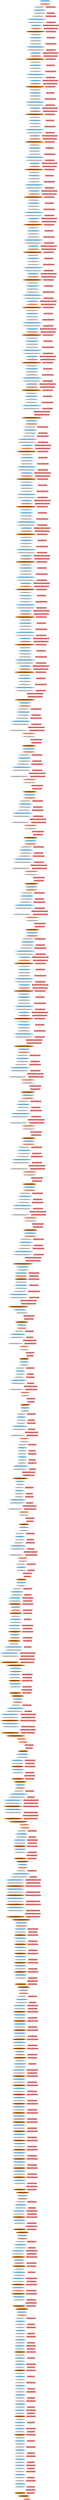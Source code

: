 strict digraph  {
"Clip_2.G_IR_0_load_wght_0" [color=lightskyblue, shape=ellipse, style=filled];
"Clip_2.G_IR_0_load_iacts_1" [color=lightsalmon, shape=ellipse, style=filled];
"Clip_2.G_IR_0_run_npu_oact_2" [color=lightcoral, shape=rectangle, style=filled];
"Clip_2.G_IR_0_run_npu_3" [color=lightcoral, shape=rectangle, style=filled];
"Clip_2.G_IR_0_save_oact_4" [color=lightgrey, shape=ellipse, style=filled];
"Clip_5.G_swap_0_load_wght_5" [color=lightskyblue, shape=ellipse, style=filled];
"Clip_5.G_swap_0_load_iacts_6" [color=lightgrey, shape=ellipse, style=filled];
"Clip_5.G_swap_0_run_npu_oact_7" [color=lightcoral, shape=rectangle, style=filled];
"Clip_5.G_swap_0_run_npu_8" [color=lightcoral, shape=rectangle, style=filled];
"Clip_5.G_swap_0_save_oact_9" [color=lightgrey, shape=ellipse, style=filled];
"BatchNormalization_7.G_swap_0_load_wght_10" [color=lightskyblue, shape=ellipse, style=filled];
"BatchNormalization_7.G_swap_0_load_iacts_11" [color=lightgrey, shape=ellipse, style=filled];
"BatchNormalization_7.G_swap_0_run_npu_oact_12" [color=lightcoral, shape=rectangle, style=filled];
"BatchNormalization_7.G_swap_0_run_npu_13" [color=lightcoral, shape=rectangle, style=filled];
"Clip_2.G_IR_1_load_wght_14" [color=lightskyblue, shape=ellipse, style=filled];
"Clip_2.G_IR_1_load_iacts_15" [color=lightsalmon, shape=ellipse, style=filled];
"Clip_2.G_IR_1_run_npu_oact_16" [color=lightcoral, shape=rectangle, style=filled];
"Clip_2.G_IR_1_run_npu_17" [color=lightcoral, shape=rectangle, style=filled];
"BatchNormalization_7.G_swap_0_save_oact_18" [color="#bc5e00", shape=ellipse, style=filled];
"Clip_2.G_IR_1_save_oact_19" [color=lightgrey, shape=ellipse, style=filled];
"Clip_5.G_swap_1_load_wght_20" [color=lightskyblue, shape=ellipse, style=filled];
"Clip_5.G_swap_1_load_iacts_21" [color=lightgrey, shape=ellipse, style=filled];
"Clip_5.G_swap_1_run_npu_oact_22" [color=lightcoral, shape=rectangle, style=filled];
"Clip_5.G_swap_1_run_npu_23" [color=lightcoral, shape=rectangle, style=filled];
"Clip_5.G_swap_1_save_oact_24" [color=lightgrey, shape=ellipse, style=filled];
"BatchNormalization_7.G_swap_1_load_wght_25" [color=lightskyblue, shape=ellipse, style=filled];
"BatchNormalization_7.G_swap_1_load_iacts_26" [color=lightgrey, shape=ellipse, style=filled];
"BatchNormalization_7.G_swap_1_run_npu_oact_27" [color=lightcoral, shape=rectangle, style=filled];
"BatchNormalization_7.G_swap_1_run_npu_28" [color=lightcoral, shape=rectangle, style=filled];
"Clip_2.G_IR_2_load_wght_29" [color=lightskyblue, shape=ellipse, style=filled];
"Clip_2.G_IR_2_load_iacts_30" [color=lightsalmon, shape=ellipse, style=filled];
"Clip_2.G_IR_2_run_npu_oact_31" [color=lightcoral, shape=rectangle, style=filled];
"Clip_2.G_IR_2_run_npu_32" [color=lightcoral, shape=rectangle, style=filled];
"BatchNormalization_7.G_swap_1_save_oact_33" [color="#bc5e00", shape=ellipse, style=filled];
"Clip_2.G_IR_2_save_oact_34" [color=lightgrey, shape=ellipse, style=filled];
"Clip_5.G_swap_2_load_wght_35" [color=lightskyblue, shape=ellipse, style=filled];
"Clip_5.G_swap_2_load_iacts_36" [color=lightgrey, shape=ellipse, style=filled];
"Clip_5.G_swap_2_run_npu_oact_37" [color=lightcoral, shape=rectangle, style=filled];
"Clip_5.G_swap_2_run_npu_38" [color=lightcoral, shape=rectangle, style=filled];
"Clip_5.G_swap_2_save_oact_39" [color=lightgrey, shape=ellipse, style=filled];
"BatchNormalization_7.G_swap_2_load_wght_40" [color=lightskyblue, shape=ellipse, style=filled];
"BatchNormalization_7.G_swap_2_load_iacts_41" [color=lightgrey, shape=ellipse, style=filled];
"BatchNormalization_7.G_swap_2_run_npu_oact_42" [color=lightcoral, shape=rectangle, style=filled];
"BatchNormalization_7.G_swap_2_run_npu_43" [color=lightcoral, shape=rectangle, style=filled];
"Clip_2.G_IR_3_load_wght_44" [color=lightskyblue, shape=ellipse, style=filled];
"Clip_2.G_IR_3_load_iacts_45" [color=lightsalmon, shape=ellipse, style=filled];
"Clip_2.G_IR_3_run_npu_oact_46" [color=lightcoral, shape=rectangle, style=filled];
"Clip_2.G_IR_3_run_npu_47" [color=lightcoral, shape=rectangle, style=filled];
"BatchNormalization_7.G_swap_2_save_oact_48" [color="#bc5e00", shape=ellipse, style=filled];
"Clip_2.G_IR_3_save_oact_49" [color=lightgrey, shape=ellipse, style=filled];
"Clip_5.G_swap_3_load_wght_50" [color=lightskyblue, shape=ellipse, style=filled];
"Clip_5.G_swap_3_load_iacts_51" [color=lightgrey, shape=ellipse, style=filled];
"Clip_5.G_swap_3_run_npu_oact_52" [color=lightcoral, shape=rectangle, style=filled];
"Clip_5.G_swap_3_run_npu_53" [color=lightcoral, shape=rectangle, style=filled];
"Clip_5.G_swap_3_save_oact_54" [color=lightgrey, shape=ellipse, style=filled];
"BatchNormalization_7.G_swap_3_load_wght_55" [color=lightskyblue, shape=ellipse, style=filled];
"BatchNormalization_7.G_swap_3_load_iacts_56" [color=lightgrey, shape=ellipse, style=filled];
"BatchNormalization_7.G_swap_3_run_npu_oact_57" [color=lightcoral, shape=rectangle, style=filled];
"BatchNormalization_7.G_swap_3_run_npu_58" [color=lightcoral, shape=rectangle, style=filled];
"Clip_2.G_IR_4_load_wght_59" [color=lightskyblue, shape=ellipse, style=filled];
"Clip_2.G_IR_4_load_iacts_60" [color=lightsalmon, shape=ellipse, style=filled];
"Clip_2.G_IR_4_run_npu_oact_61" [color=lightcoral, shape=rectangle, style=filled];
"Clip_2.G_IR_4_run_npu_62" [color=lightcoral, shape=rectangle, style=filled];
"BatchNormalization_7.G_swap_3_save_oact_63" [color="#bc5e00", shape=ellipse, style=filled];
"Clip_2.G_IR_4_save_oact_64" [color=lightgrey, shape=ellipse, style=filled];
"Clip_5.G_swap_4_load_wght_65" [color=lightskyblue, shape=ellipse, style=filled];
"Clip_5.G_swap_4_load_iacts_66" [color=lightgrey, shape=ellipse, style=filled];
"Clip_5.G_swap_4_run_npu_oact_67" [color=lightcoral, shape=rectangle, style=filled];
"Clip_5.G_swap_4_run_npu_68" [color=lightcoral, shape=rectangle, style=filled];
"Clip_5.G_swap_4_save_oact_69" [color=lightgrey, shape=ellipse, style=filled];
"BatchNormalization_7.G_swap_4_load_wght_70" [color=lightskyblue, shape=ellipse, style=filled];
"BatchNormalization_7.G_swap_4_load_iacts_71" [color=lightgrey, shape=ellipse, style=filled];
"BatchNormalization_7.G_swap_4_run_npu_oact_72" [color=lightcoral, shape=rectangle, style=filled];
"BatchNormalization_7.G_swap_4_run_npu_73" [color=lightcoral, shape=rectangle, style=filled];
"Clip_2.G_IR_5_load_wght_74" [color=lightskyblue, shape=ellipse, style=filled];
"Clip_2.G_IR_5_load_iacts_75" [color=lightsalmon, shape=ellipse, style=filled];
"Clip_2.G_IR_5_run_npu_oact_76" [color=lightcoral, shape=rectangle, style=filled];
"Clip_2.G_IR_5_run_npu_77" [color=lightcoral, shape=rectangle, style=filled];
"BatchNormalization_7.G_swap_4_save_oact_78" [color="#bc5e00", shape=ellipse, style=filled];
"Clip_2.G_IR_5_save_oact_79" [color=lightgrey, shape=ellipse, style=filled];
"Clip_5.G_swap_5_load_wght_80" [color=lightskyblue, shape=ellipse, style=filled];
"Clip_5.G_swap_5_load_iacts_81" [color=lightgrey, shape=ellipse, style=filled];
"Clip_5.G_swap_5_run_npu_oact_82" [color=lightcoral, shape=rectangle, style=filled];
"Clip_5.G_swap_5_run_npu_83" [color=lightcoral, shape=rectangle, style=filled];
"Clip_5.G_swap_5_save_oact_84" [color=lightgrey, shape=ellipse, style=filled];
"BatchNormalization_7.G_swap_5_load_wght_85" [color=lightskyblue, shape=ellipse, style=filled];
"BatchNormalization_7.G_swap_5_load_iacts_86" [color=lightgrey, shape=ellipse, style=filled];
"BatchNormalization_7.G_swap_5_run_npu_oact_87" [color=lightcoral, shape=rectangle, style=filled];
"BatchNormalization_7.G_swap_5_run_npu_88" [color=lightcoral, shape=rectangle, style=filled];
"Clip_2.G_IR_6_load_wght_89" [color=lightskyblue, shape=ellipse, style=filled];
"Clip_2.G_IR_6_load_iacts_90" [color=lightsalmon, shape=ellipse, style=filled];
"Clip_2.G_IR_6_run_npu_oact_91" [color=lightcoral, shape=rectangle, style=filled];
"Clip_2.G_IR_6_run_npu_92" [color=lightcoral, shape=rectangle, style=filled];
"BatchNormalization_7.G_swap_5_save_oact_93" [color="#bc5e00", shape=ellipse, style=filled];
"Clip_2.G_IR_6_save_oact_94" [color=lightgrey, shape=ellipse, style=filled];
"Clip_5.G_swap_6_load_wght_95" [color=lightskyblue, shape=ellipse, style=filled];
"Clip_5.G_swap_6_load_iacts_96" [color=lightgrey, shape=ellipse, style=filled];
"Clip_5.G_swap_6_run_npu_oact_97" [color=lightcoral, shape=rectangle, style=filled];
"Clip_5.G_swap_6_run_npu_98" [color=lightcoral, shape=rectangle, style=filled];
"Clip_5.G_swap_6_save_oact_99" [color=lightgrey, shape=ellipse, style=filled];
"BatchNormalization_7.G_swap_6_load_wght_100" [color=lightskyblue, shape=ellipse, style=filled];
"BatchNormalization_7.G_swap_6_load_iacts_101" [color=lightgrey, shape=ellipse, style=filled];
"BatchNormalization_7.G_swap_6_run_npu_oact_102" [color=lightcoral, shape=rectangle, style=filled];
"BatchNormalization_7.G_swap_6_run_npu_103" [color=lightcoral, shape=rectangle, style=filled];
"Clip_2.G_IR_7_load_wght_104" [color=lightskyblue, shape=ellipse, style=filled];
"Clip_2.G_IR_7_load_iacts_105" [color=lightsalmon, shape=ellipse, style=filled];
"Clip_2.G_IR_7_run_npu_oact_106" [color=lightcoral, shape=rectangle, style=filled];
"Clip_2.G_IR_7_run_npu_107" [color=lightcoral, shape=rectangle, style=filled];
"BatchNormalization_7.G_swap_6_save_oact_108" [color="#bc5e00", shape=ellipse, style=filled];
"Clip_2.G_IR_7_save_oact_109" [color=lightgrey, shape=ellipse, style=filled];
"Clip_5.G_swap_7_load_wght_110" [color=lightskyblue, shape=ellipse, style=filled];
"Clip_5.G_swap_7_load_iacts_111" [color=lightgrey, shape=ellipse, style=filled];
"Clip_5.G_swap_7_run_npu_oact_112" [color=lightcoral, shape=rectangle, style=filled];
"Clip_5.G_swap_7_run_npu_113" [color=lightcoral, shape=rectangle, style=filled];
"Clip_5.G_swap_7_save_oact_114" [color=lightgrey, shape=ellipse, style=filled];
"BatchNormalization_7.G_swap_7_load_wght_115" [color=lightskyblue, shape=ellipse, style=filled];
"BatchNormalization_7.G_swap_7_load_iacts_116" [color=lightgrey, shape=ellipse, style=filled];
"BatchNormalization_7.G_swap_7_run_npu_oact_117" [color=lightcoral, shape=rectangle, style=filled];
"BatchNormalization_7.G_swap_7_run_npu_118" [color=lightcoral, shape=rectangle, style=filled];
"Clip_2.G_IR_8_load_wght_119" [color=lightskyblue, shape=ellipse, style=filled];
"Clip_2.G_IR_8_load_iacts_120" [color=lightsalmon, shape=ellipse, style=filled];
"Clip_2.G_IR_8_run_npu_oact_121" [color=lightcoral, shape=rectangle, style=filled];
"Clip_2.G_IR_8_run_npu_122" [color=lightcoral, shape=rectangle, style=filled];
"BatchNormalization_7.G_swap_7_save_oact_123" [color="#bc5e00", shape=ellipse, style=filled];
"Clip_2.G_IR_8_save_oact_124" [color=lightgrey, shape=ellipse, style=filled];
"Clip_5.G_swap_8_load_wght_125" [color=lightskyblue, shape=ellipse, style=filled];
"Clip_5.G_swap_8_load_iacts_126" [color=lightgrey, shape=ellipse, style=filled];
"Clip_5.G_swap_8_run_npu_oact_127" [color=lightcoral, shape=rectangle, style=filled];
"Clip_5.G_swap_8_run_npu_128" [color=lightcoral, shape=rectangle, style=filled];
"Clip_5.G_swap_8_save_oact_129" [color=lightgrey, shape=ellipse, style=filled];
"BatchNormalization_7.G_swap_8_load_wght_130" [color=lightskyblue, shape=ellipse, style=filled];
"BatchNormalization_7.G_swap_8_load_iacts_131" [color=lightgrey, shape=ellipse, style=filled];
"BatchNormalization_7.G_swap_8_run_npu_oact_132" [color=lightcoral, shape=rectangle, style=filled];
"BatchNormalization_7.G_swap_8_run_npu_133" [color=lightcoral, shape=rectangle, style=filled];
"Clip_2.G_IR_9_load_wght_134" [color=lightskyblue, shape=ellipse, style=filled];
"Clip_2.G_IR_9_load_iacts_135" [color=lightsalmon, shape=ellipse, style=filled];
"Clip_2.G_IR_9_run_npu_oact_136" [color=lightcoral, shape=rectangle, style=filled];
"Clip_2.G_IR_9_run_npu_137" [color=lightcoral, shape=rectangle, style=filled];
"BatchNormalization_7.G_swap_8_save_oact_138" [color="#bc5e00", shape=ellipse, style=filled];
"Clip_2.G_IR_9_save_oact_139" [color=lightgrey, shape=ellipse, style=filled];
"Clip_5.G_swap_9_load_wght_140" [color=lightskyblue, shape=ellipse, style=filled];
"Clip_5.G_swap_9_load_iacts_141" [color=lightgrey, shape=ellipse, style=filled];
"Clip_5.G_swap_9_run_npu_oact_142" [color=lightcoral, shape=rectangle, style=filled];
"Clip_5.G_swap_9_run_npu_143" [color=lightcoral, shape=rectangle, style=filled];
"Clip_5.G_swap_9_save_oact_144" [color=lightgrey, shape=ellipse, style=filled];
"BatchNormalization_7.G_swap_9_load_wght_145" [color=lightskyblue, shape=ellipse, style=filled];
"BatchNormalization_7.G_swap_9_load_iacts_146" [color=lightgrey, shape=ellipse, style=filled];
"BatchNormalization_7.G_swap_9_run_npu_oact_147" [color=lightcoral, shape=rectangle, style=filled];
"BatchNormalization_7.G_swap_9_run_npu_148" [color=lightcoral, shape=rectangle, style=filled];
"Clip_2.G_IR_10_load_wght_149" [color=lightskyblue, shape=ellipse, style=filled];
"Clip_2.G_IR_10_load_iacts_150" [color=lightsalmon, shape=ellipse, style=filled];
"Clip_2.G_IR_10_run_npu_oact_151" [color=lightcoral, shape=rectangle, style=filled];
"Clip_2.G_IR_10_run_npu_152" [color=lightcoral, shape=rectangle, style=filled];
"BatchNormalization_7.G_swap_9_save_oact_153" [color="#bc5e00", shape=ellipse, style=filled];
"Clip_2.G_IR_10_save_oact_154" [color=lightgrey, shape=ellipse, style=filled];
"Clip_5.G_swap_10_load_wght_155" [color=lightskyblue, shape=ellipse, style=filled];
"Clip_5.G_swap_10_load_iacts_156" [color=lightgrey, shape=ellipse, style=filled];
"Clip_5.G_swap_10_run_npu_oact_157" [color=lightcoral, shape=rectangle, style=filled];
"Clip_5.G_swap_10_run_npu_158" [color=lightcoral, shape=rectangle, style=filled];
"Clip_5.G_swap_10_save_oact_159" [color=lightgrey, shape=ellipse, style=filled];
"BatchNormalization_7.G_swap_10_load_wght_160" [color=lightskyblue, shape=ellipse, style=filled];
"BatchNormalization_7.G_swap_10_load_iacts_161" [color=lightgrey, shape=ellipse, style=filled];
"BatchNormalization_7.G_swap_10_run_npu_oact_162" [color=lightcoral, shape=rectangle, style=filled];
"BatchNormalization_7.G_swap_10_run_npu_163" [color=lightcoral, shape=rectangle, style=filled];
"Clip_2.G_IR_11_load_wght_164" [color=lightskyblue, shape=ellipse, style=filled];
"Clip_2.G_IR_11_load_iacts_165" [color=lightsalmon, shape=ellipse, style=filled];
"Clip_2.G_IR_11_run_npu_oact_166" [color=lightcoral, shape=rectangle, style=filled];
"Clip_2.G_IR_11_run_npu_167" [color=lightcoral, shape=rectangle, style=filled];
"BatchNormalization_7.G_swap_10_save_oact_168" [color="#bc5e00", shape=ellipse, style=filled];
"Clip_2.G_IR_11_save_oact_169" [color=lightgrey, shape=ellipse, style=filled];
"Clip_5.G_swap_11_load_wght_170" [color=lightskyblue, shape=ellipse, style=filled];
"Clip_5.G_swap_11_load_iacts_171" [color=lightgrey, shape=ellipse, style=filled];
"Clip_5.G_swap_11_run_npu_oact_172" [color=lightcoral, shape=rectangle, style=filled];
"Clip_5.G_swap_11_run_npu_173" [color=lightcoral, shape=rectangle, style=filled];
"Clip_5.G_swap_11_save_oact_174" [color=lightgrey, shape=ellipse, style=filled];
"BatchNormalization_7.G_swap_11_load_wght_175" [color=lightskyblue, shape=ellipse, style=filled];
"BatchNormalization_7.G_swap_11_load_iacts_176" [color=lightgrey, shape=ellipse, style=filled];
"BatchNormalization_7.G_swap_11_run_npu_oact_177" [color=lightcoral, shape=rectangle, style=filled];
"BatchNormalization_7.G_swap_11_run_npu_178" [color=lightcoral, shape=rectangle, style=filled];
"Clip_2.G_IR_12_load_wght_179" [color=lightskyblue, shape=ellipse, style=filled];
"Clip_2.G_IR_12_load_iacts_180" [color=lightsalmon, shape=ellipse, style=filled];
"Clip_2.G_IR_12_run_npu_oact_181" [color=lightcoral, shape=rectangle, style=filled];
"Clip_2.G_IR_12_run_npu_182" [color=lightcoral, shape=rectangle, style=filled];
"BatchNormalization_7.G_swap_11_save_oact_183" [color="#bc5e00", shape=ellipse, style=filled];
"Clip_2.G_IR_12_save_oact_184" [color=lightgrey, shape=ellipse, style=filled];
"Clip_5.G_swap_12_load_wght_185" [color=lightskyblue, shape=ellipse, style=filled];
"Clip_5.G_swap_12_load_iacts_186" [color=lightgrey, shape=ellipse, style=filled];
"Clip_5.G_swap_12_run_npu_oact_187" [color=lightcoral, shape=rectangle, style=filled];
"Clip_5.G_swap_12_run_npu_188" [color=lightcoral, shape=rectangle, style=filled];
"Clip_5.G_swap_12_save_oact_189" [color=lightgrey, shape=ellipse, style=filled];
"BatchNormalization_7.G_swap_12_load_wght_190" [color=lightskyblue, shape=ellipse, style=filled];
"BatchNormalization_7.G_swap_12_load_iacts_191" [color=lightgrey, shape=ellipse, style=filled];
"BatchNormalization_7.G_swap_12_run_npu_oact_192" [color=lightcoral, shape=rectangle, style=filled];
"BatchNormalization_7.G_swap_12_run_npu_193" [color=lightcoral, shape=rectangle, style=filled];
"Clip_2.G_IR_13_load_wght_194" [color=lightskyblue, shape=ellipse, style=filled];
"Clip_2.G_IR_13_load_iacts_195" [color=lightsalmon, shape=ellipse, style=filled];
"Clip_2.G_IR_13_run_npu_oact_196" [color=lightcoral, shape=rectangle, style=filled];
"Clip_2.G_IR_13_run_npu_197" [color=lightcoral, shape=rectangle, style=filled];
"BatchNormalization_7.G_swap_12_save_oact_198" [color="#bc5e00", shape=ellipse, style=filled];
"Clip_2.G_IR_13_save_oact_199" [color=lightgrey, shape=ellipse, style=filled];
"Clip_5.G_swap_13_load_wght_200" [color=lightskyblue, shape=ellipse, style=filled];
"Clip_5.G_swap_13_load_iacts_201" [color=lightgrey, shape=ellipse, style=filled];
"Clip_5.G_swap_13_run_npu_oact_202" [color=lightcoral, shape=rectangle, style=filled];
"Clip_5.G_swap_13_run_npu_203" [color=lightcoral, shape=rectangle, style=filled];
"Clip_5.G_swap_13_save_oact_204" [color=lightgrey, shape=ellipse, style=filled];
"BatchNormalization_7.G_swap_13_load_wght_205" [color=lightskyblue, shape=ellipse, style=filled];
"BatchNormalization_7.G_swap_13_load_iacts_206" [color=lightgrey, shape=ellipse, style=filled];
"BatchNormalization_7.G_swap_13_run_npu_oact_207" [color=lightcoral, shape=rectangle, style=filled];
"BatchNormalization_7.G_swap_13_run_npu_208" [color=lightcoral, shape=rectangle, style=filled];
"Clip_2.G_IR_14_load_wght_209" [color=lightskyblue, shape=ellipse, style=filled];
"Clip_2.G_IR_14_load_iacts_210" [color=lightsalmon, shape=ellipse, style=filled];
"Clip_2.G_IR_14_run_npu_oact_211" [color=lightcoral, shape=rectangle, style=filled];
"Clip_2.G_IR_14_run_npu_212" [color=lightcoral, shape=rectangle, style=filled];
"BatchNormalization_7.G_swap_13_save_oact_213" [color="#bc5e00", shape=ellipse, style=filled];
"Clip_2.G_IR_14_save_oact_214" [color=lightgrey, shape=ellipse, style=filled];
"Clip_5.G_swap_14_load_wght_215" [color=lightskyblue, shape=ellipse, style=filled];
"Clip_5.G_swap_14_load_iacts_216" [color=lightgrey, shape=ellipse, style=filled];
"Clip_5.G_swap_14_run_npu_oact_217" [color=lightcoral, shape=rectangle, style=filled];
"Clip_5.G_swap_14_run_npu_218" [color=lightcoral, shape=rectangle, style=filled];
"Clip_5.G_swap_14_save_oact_219" [color=lightgrey, shape=ellipse, style=filled];
"BatchNormalization_7.G_swap_14_load_wght_220" [color=lightskyblue, shape=ellipse, style=filled];
"BatchNormalization_7.G_swap_14_load_iacts_221" [color=lightgrey, shape=ellipse, style=filled];
"BatchNormalization_7.G_swap_14_run_npu_oact_222" [color=lightcoral, shape=rectangle, style=filled];
"BatchNormalization_7.G_swap_14_run_npu_223" [color=lightcoral, shape=rectangle, style=filled];
"BatchNormalization_7.G_swap_14_save_oact_224" [color="#bc5e00", shape=ellipse, style=filled];
"Clip_10.G_IR_0_load_wght_225" [color=lightskyblue, shape=ellipse, style=filled];
"Clip_10.G_IR_0_load_iacts_226" [color=lightsalmon, shape=ellipse, style=filled];
"Clip_10.G_IR_0_run_npu_oact_227" [color=lightcoral, shape=rectangle, style=filled];
"Clip_10.G_IR_0_run_npu_228" [color=lightcoral, shape=rectangle, style=filled];
"Clip_10.G_IR_0_save_oact_229" [color=lightgrey, shape=ellipse, style=filled];
"Clip_13.G_swap_0_load_wght_230" [color=lightskyblue, shape=ellipse, style=filled];
"Clip_13.G_swap_0_load_iacts_231" [color=lightgrey, shape=ellipse, style=filled];
"Clip_13.G_swap_0_run_npu_oact_232" [color=lightcoral, shape=rectangle, style=filled];
"Clip_13.G_swap_0_run_npu_233" [color=lightcoral, shape=rectangle, style=filled];
"Clip_13.G_swap_0_save_oact_234" [color=lightgrey, shape=ellipse, style=filled];
"BatchNormalization_15.G_swap_0_load_wght_235" [color=lightskyblue, shape=ellipse, style=filled];
"BatchNormalization_15.G_swap_0_load_iacts_236" [color=lightgrey, shape=ellipse, style=filled];
"BatchNormalization_15.G_swap_0_run_npu_oact_237" [color=lightcoral, shape=rectangle, style=filled];
"BatchNormalization_15.G_swap_0_run_npu_238" [color=lightcoral, shape=rectangle, style=filled];
"Clip_10.G_IR_1_load_wght_239" [color=lightskyblue, shape=ellipse, style=filled];
"Clip_10.G_IR_1_load_iacts_240" [color=lightsalmon, shape=ellipse, style=filled];
"Clip_10.G_IR_1_run_npu_oact_241" [color=lightcoral, shape=rectangle, style=filled];
"Clip_10.G_IR_1_run_npu_242" [color=lightcoral, shape=rectangle, style=filled];
"BatchNormalization_15.G_swap_0_save_oact_243" [color="#bc5e00", shape=ellipse, style=filled];
"Clip_10.G_IR_1_save_oact_244" [color=lightgrey, shape=ellipse, style=filled];
"Clip_13.G_swap_1_load_wght_245" [color=lightskyblue, shape=ellipse, style=filled];
"Clip_13.G_swap_1_load_iacts_246" [color=lightgrey, shape=ellipse, style=filled];
"Clip_13.G_swap_1_run_npu_oact_247" [color=lightcoral, shape=rectangle, style=filled];
"Clip_13.G_swap_1_run_npu_248" [color=lightcoral, shape=rectangle, style=filled];
"Clip_13.G_swap_1_save_oact_249" [color=lightgrey, shape=ellipse, style=filled];
"BatchNormalization_15.G_swap_1_load_wght_250" [color=lightskyblue, shape=ellipse, style=filled];
"BatchNormalization_15.G_swap_1_load_iacts_251" [color=lightgrey, shape=ellipse, style=filled];
"BatchNormalization_15.G_swap_1_run_npu_oact_252" [color=lightcoral, shape=rectangle, style=filled];
"BatchNormalization_15.G_swap_1_run_npu_253" [color=lightcoral, shape=rectangle, style=filled];
"Clip_10.G_IR_2_load_wght_254" [color=lightskyblue, shape=ellipse, style=filled];
"Clip_10.G_IR_2_load_iacts_255" [color=lightsalmon, shape=ellipse, style=filled];
"Clip_10.G_IR_2_run_npu_oact_256" [color=lightcoral, shape=rectangle, style=filled];
"Clip_10.G_IR_2_run_npu_257" [color=lightcoral, shape=rectangle, style=filled];
"BatchNormalization_15.G_swap_1_save_oact_258" [color="#bc5e00", shape=ellipse, style=filled];
"Clip_10.G_IR_2_save_oact_259" [color=lightgrey, shape=ellipse, style=filled];
"Clip_13.G_swap_2_load_wght_260" [color=lightskyblue, shape=ellipse, style=filled];
"Clip_13.G_swap_2_load_iacts_261" [color=lightgrey, shape=ellipse, style=filled];
"Clip_13.G_swap_2_run_npu_oact_262" [color=lightcoral, shape=rectangle, style=filled];
"Clip_13.G_swap_2_run_npu_263" [color=lightcoral, shape=rectangle, style=filled];
"Clip_13.G_swap_2_save_oact_264" [color=lightgrey, shape=ellipse, style=filled];
"BatchNormalization_15.G_swap_2_load_wght_265" [color=lightskyblue, shape=ellipse, style=filled];
"BatchNormalization_15.G_swap_2_load_iacts_266" [color=lightgrey, shape=ellipse, style=filled];
"BatchNormalization_15.G_swap_2_run_npu_oact_267" [color=lightcoral, shape=rectangle, style=filled];
"BatchNormalization_15.G_swap_2_run_npu_268" [color=lightcoral, shape=rectangle, style=filled];
"Clip_10.G_IR_3_load_wght_269" [color=lightskyblue, shape=ellipse, style=filled];
"Clip_10.G_IR_3_load_iacts_270" [color=lightsalmon, shape=ellipse, style=filled];
"Clip_10.G_IR_3_run_npu_oact_271" [color=lightcoral, shape=rectangle, style=filled];
"Clip_10.G_IR_3_run_npu_272" [color=lightcoral, shape=rectangle, style=filled];
"BatchNormalization_15.G_swap_2_save_oact_273" [color="#bc5e00", shape=ellipse, style=filled];
"Clip_10.G_IR_3_save_oact_274" [color=lightgrey, shape=ellipse, style=filled];
"Clip_13.G_swap_3_load_wght_275" [color=lightskyblue, shape=ellipse, style=filled];
"Clip_13.G_swap_3_load_iacts_276" [color=lightgrey, shape=ellipse, style=filled];
"Clip_13.G_swap_3_run_npu_oact_277" [color=lightcoral, shape=rectangle, style=filled];
"Clip_13.G_swap_3_run_npu_278" [color=lightcoral, shape=rectangle, style=filled];
"Clip_13.G_swap_3_save_oact_279" [color=lightgrey, shape=ellipse, style=filled];
"BatchNormalization_15.G_swap_3_load_wght_280" [color=lightskyblue, shape=ellipse, style=filled];
"BatchNormalization_15.G_swap_3_load_iacts_281" [color=lightgrey, shape=ellipse, style=filled];
"BatchNormalization_15.G_swap_3_run_npu_oact_282" [color=lightcoral, shape=rectangle, style=filled];
"BatchNormalization_15.G_swap_3_run_npu_283" [color=lightcoral, shape=rectangle, style=filled];
"Clip_10.G_IR_4_load_wght_284" [color=lightskyblue, shape=ellipse, style=filled];
"Clip_10.G_IR_4_load_iacts_285" [color=lightsalmon, shape=ellipse, style=filled];
"Clip_10.G_IR_4_run_npu_oact_286" [color=lightcoral, shape=rectangle, style=filled];
"Clip_10.G_IR_4_run_npu_287" [color=lightcoral, shape=rectangle, style=filled];
"BatchNormalization_15.G_swap_3_save_oact_288" [color="#bc5e00", shape=ellipse, style=filled];
"Clip_10.G_IR_4_save_oact_289" [color=lightgrey, shape=ellipse, style=filled];
"Clip_13.G_swap_4_load_wght_290" [color=lightskyblue, shape=ellipse, style=filled];
"Clip_13.G_swap_4_load_iacts_291" [color=lightgrey, shape=ellipse, style=filled];
"Clip_13.G_swap_4_run_npu_oact_292" [color=lightcoral, shape=rectangle, style=filled];
"Clip_13.G_swap_4_run_npu_293" [color=lightcoral, shape=rectangle, style=filled];
"Clip_13.G_swap_4_save_oact_294" [color=lightgrey, shape=ellipse, style=filled];
"BatchNormalization_15.G_swap_4_load_wght_295" [color=lightskyblue, shape=ellipse, style=filled];
"BatchNormalization_15.G_swap_4_load_iacts_296" [color=lightgrey, shape=ellipse, style=filled];
"BatchNormalization_15.G_swap_4_run_npu_oact_297" [color=lightcoral, shape=rectangle, style=filled];
"BatchNormalization_15.G_swap_4_run_npu_298" [color=lightcoral, shape=rectangle, style=filled];
"Clip_10.G_IR_5_load_wght_299" [color=lightskyblue, shape=ellipse, style=filled];
"Clip_10.G_IR_5_load_iacts_300" [color=lightsalmon, shape=ellipse, style=filled];
"Clip_10.G_IR_5_run_npu_oact_301" [color=lightcoral, shape=rectangle, style=filled];
"Clip_10.G_IR_5_run_npu_302" [color=lightcoral, shape=rectangle, style=filled];
"BatchNormalization_15.G_swap_4_save_oact_303" [color="#bc5e00", shape=ellipse, style=filled];
"Clip_10.G_IR_5_save_oact_304" [color=lightgrey, shape=ellipse, style=filled];
"Clip_13.G_swap_5_load_wght_305" [color=lightskyblue, shape=ellipse, style=filled];
"Clip_13.G_swap_5_load_iacts_306" [color=lightgrey, shape=ellipse, style=filled];
"Clip_13.G_swap_5_run_npu_oact_307" [color=lightcoral, shape=rectangle, style=filled];
"Clip_13.G_swap_5_run_npu_308" [color=lightcoral, shape=rectangle, style=filled];
"Clip_13.G_swap_5_save_oact_309" [color=lightgrey, shape=ellipse, style=filled];
"BatchNormalization_15.G_swap_5_load_wght_310" [color=lightskyblue, shape=ellipse, style=filled];
"BatchNormalization_15.G_swap_5_load_iacts_311" [color=lightgrey, shape=ellipse, style=filled];
"BatchNormalization_15.G_swap_5_run_npu_oact_312" [color=lightcoral, shape=rectangle, style=filled];
"BatchNormalization_15.G_swap_5_run_npu_313" [color=lightcoral, shape=rectangle, style=filled];
"Clip_10.G_IR_6_load_wght_314" [color=lightskyblue, shape=ellipse, style=filled];
"Clip_10.G_IR_6_load_iacts_315" [color=lightsalmon, shape=ellipse, style=filled];
"Clip_10.G_IR_6_run_npu_oact_316" [color=lightcoral, shape=rectangle, style=filled];
"Clip_10.G_IR_6_run_npu_317" [color=lightcoral, shape=rectangle, style=filled];
"BatchNormalization_15.G_swap_5_save_oact_318" [color="#bc5e00", shape=ellipse, style=filled];
"Clip_10.G_IR_6_save_oact_319" [color=lightgrey, shape=ellipse, style=filled];
"Clip_13.G_swap_6_load_wght_320" [color=lightskyblue, shape=ellipse, style=filled];
"Clip_13.G_swap_6_load_iacts_321" [color=lightgrey, shape=ellipse, style=filled];
"Clip_13.G_swap_6_run_npu_oact_322" [color=lightcoral, shape=rectangle, style=filled];
"Clip_13.G_swap_6_run_npu_323" [color=lightcoral, shape=rectangle, style=filled];
"Clip_13.G_swap_6_save_oact_324" [color=lightgrey, shape=ellipse, style=filled];
"BatchNormalization_15.G_swap_6_load_wght_325" [color=lightskyblue, shape=ellipse, style=filled];
"BatchNormalization_15.G_swap_6_load_iacts_326" [color=lightgrey, shape=ellipse, style=filled];
"BatchNormalization_15.G_swap_6_run_npu_oact_327" [color=lightcoral, shape=rectangle, style=filled];
"BatchNormalization_15.G_swap_6_run_npu_328" [color=lightcoral, shape=rectangle, style=filled];
"Clip_10.G_IR_7_load_wght_329" [color=lightskyblue, shape=ellipse, style=filled];
"Clip_10.G_IR_7_load_iacts_330" [color=lightsalmon, shape=ellipse, style=filled];
"Clip_10.G_IR_7_run_npu_oact_331" [color=lightcoral, shape=rectangle, style=filled];
"Clip_10.G_IR_7_run_npu_332" [color=lightcoral, shape=rectangle, style=filled];
"BatchNormalization_15.G_swap_6_save_oact_333" [color="#bc5e00", shape=ellipse, style=filled];
"Clip_10.G_IR_7_save_oact_334" [color=lightgrey, shape=ellipse, style=filled];
"Clip_13.G_swap_7_load_wght_335" [color=lightskyblue, shape=ellipse, style=filled];
"Clip_13.G_swap_7_load_iacts_336" [color=lightgrey, shape=ellipse, style=filled];
"Clip_13.G_swap_7_run_npu_oact_337" [color=lightcoral, shape=rectangle, style=filled];
"Clip_13.G_swap_7_run_npu_338" [color=lightcoral, shape=rectangle, style=filled];
"Clip_13.G_swap_7_save_oact_339" [color=lightgrey, shape=ellipse, style=filled];
"BatchNormalization_15.G_swap_7_load_wght_340" [color=lightskyblue, shape=ellipse, style=filled];
"BatchNormalization_15.G_swap_7_load_iacts_341" [color=lightgrey, shape=ellipse, style=filled];
"BatchNormalization_15.G_swap_7_run_npu_oact_342" [color=lightcoral, shape=rectangle, style=filled];
"BatchNormalization_15.G_swap_7_run_npu_343" [color=lightcoral, shape=rectangle, style=filled];
"Clip_10.G_IR_8_load_wght_344" [color=lightskyblue, shape=ellipse, style=filled];
"Clip_10.G_IR_8_load_iacts_345" [color=lightsalmon, shape=ellipse, style=filled];
"Clip_10.G_IR_8_run_npu_oact_346" [color=lightcoral, shape=rectangle, style=filled];
"Clip_10.G_IR_8_run_npu_347" [color=lightcoral, shape=rectangle, style=filled];
"BatchNormalization_15.G_swap_7_save_oact_348" [color="#bc5e00", shape=ellipse, style=filled];
"Clip_10.G_IR_8_save_oact_349" [color=lightgrey, shape=ellipse, style=filled];
"Clip_13.G_swap_8_load_wght_350" [color=lightskyblue, shape=ellipse, style=filled];
"Clip_13.G_swap_8_load_iacts_351" [color=lightgrey, shape=ellipse, style=filled];
"Clip_13.G_swap_8_run_npu_oact_352" [color=lightcoral, shape=rectangle, style=filled];
"Clip_13.G_swap_8_run_npu_353" [color=lightcoral, shape=rectangle, style=filled];
"Clip_13.G_swap_8_save_oact_354" [color=lightgrey, shape=ellipse, style=filled];
"BatchNormalization_15.G_swap_8_load_wght_355" [color=lightskyblue, shape=ellipse, style=filled];
"BatchNormalization_15.G_swap_8_load_iacts_356" [color=lightgrey, shape=ellipse, style=filled];
"BatchNormalization_15.G_swap_8_run_npu_oact_357" [color=lightcoral, shape=rectangle, style=filled];
"BatchNormalization_15.G_swap_8_run_npu_358" [color=lightcoral, shape=rectangle, style=filled];
"Clip_10.G_IR_9_load_wght_359" [color=lightskyblue, shape=ellipse, style=filled];
"Clip_10.G_IR_9_load_iacts_360" [color=lightsalmon, shape=ellipse, style=filled];
"Clip_10.G_IR_9_run_npu_oact_361" [color=lightcoral, shape=rectangle, style=filled];
"Clip_10.G_IR_9_run_npu_362" [color=lightcoral, shape=rectangle, style=filled];
"BatchNormalization_15.G_swap_8_save_oact_363" [color="#bc5e00", shape=ellipse, style=filled];
"Clip_10.G_IR_9_save_oact_364" [color=lightgrey, shape=ellipse, style=filled];
"Clip_13.G_swap_9_load_wght_365" [color=lightskyblue, shape=ellipse, style=filled];
"Clip_13.G_swap_9_load_iacts_366" [color=lightgrey, shape=ellipse, style=filled];
"Clip_13.G_swap_9_run_npu_oact_367" [color=lightcoral, shape=rectangle, style=filled];
"Clip_13.G_swap_9_run_npu_368" [color=lightcoral, shape=rectangle, style=filled];
"Clip_13.G_swap_9_save_oact_369" [color=lightgrey, shape=ellipse, style=filled];
"BatchNormalization_15.G_swap_9_load_wght_370" [color=lightskyblue, shape=ellipse, style=filled];
"BatchNormalization_15.G_swap_9_load_iacts_371" [color=lightgrey, shape=ellipse, style=filled];
"BatchNormalization_15.G_swap_9_run_npu_oact_372" [color=lightcoral, shape=rectangle, style=filled];
"BatchNormalization_15.G_swap_9_run_npu_373" [color=lightcoral, shape=rectangle, style=filled];
"BatchNormalization_15.G_swap_9_save_oact_374" [color="#bc5e00", shape=ellipse, style=filled];
"Clip_18.G_IR_0_load_wght_375" [color=lightskyblue, shape=ellipse, style=filled];
"Clip_18.G_IR_0_load_iacts_376" [color=lightsalmon, shape=ellipse, style=filled];
"Clip_18.G_IR_0_run_npu_oact_377" [color=lightcoral, shape=rectangle, style=filled];
"Clip_18.G_IR_0_run_npu_378" [color=lightcoral, shape=rectangle, style=filled];
"Clip_18.G_IR_0_save_oact_379" [color=lightgrey, shape=ellipse, style=filled];
"Clip_21.G_swap_0_load_wght_380" [color=lightskyblue, shape=ellipse, style=filled];
"Clip_21.G_swap_0_load_iacts_381" [color=lightgrey, shape=ellipse, style=filled];
"Clip_21.G_swap_0_run_npu_oact_382" [color=lightcoral, shape=rectangle, style=filled];
"Clip_21.G_swap_0_run_npu_383" [color=lightcoral, shape=rectangle, style=filled];
"Clip_21.G_swap_0_save_oact_384" [color=lightgrey, shape=ellipse, style=filled];
"BatchNormalization_23.G_swap_0_load_wght_385" [color=lightskyblue, shape=ellipse, style=filled];
"BatchNormalization_23.G_swap_0_load_iacts_386" [color=lightgrey, shape=ellipse, style=filled];
"BatchNormalization_23.G_swap_0_run_npu_oact_387" [color=lightcoral, shape=rectangle, style=filled];
"BatchNormalization_23.G_swap_0_run_npu_388" [color=lightcoral, shape=rectangle, style=filled];
"BatchNormalization_23.G_swap_0_save_oact_389" [color=lightgrey, shape=ellipse, style=filled];
"Add_24.G_swap_0_load_iacts_390" [color=lightsalmon, shape=ellipse, style=filled];
"Add_24.G_swap_0_load_iacts_391" [color=lightgrey, shape=ellipse, style=filled];
"Add_24.G_swap_0_run_npu_oact_392" [color=lightcoral, shape=rectangle, style=filled];
"Add_24.G_swap_0_run_npu_393" [color=lightcoral, shape=rectangle, style=filled];
"Add_24.G_swap_0_save_oact_394" [color="#bc5e00", shape=ellipse, style=filled];
"Clip_18.G_IR_1_load_wght_395" [color=lightskyblue, shape=ellipse, style=filled];
"Clip_18.G_IR_1_load_iacts_396" [color=lightsalmon, shape=ellipse, style=filled];
"Clip_18.G_IR_1_run_npu_oact_397" [color=lightcoral, shape=rectangle, style=filled];
"Clip_18.G_IR_1_run_npu_398" [color=lightcoral, shape=rectangle, style=filled];
"Clip_18.G_IR_1_save_oact_399" [color=lightgrey, shape=ellipse, style=filled];
"Clip_21.G_swap_1_load_wght_400" [color=lightskyblue, shape=ellipse, style=filled];
"Clip_21.G_swap_1_load_iacts_401" [color=lightgrey, shape=ellipse, style=filled];
"Clip_21.G_swap_1_run_npu_oact_402" [color=lightcoral, shape=rectangle, style=filled];
"Clip_21.G_swap_1_run_npu_403" [color=lightcoral, shape=rectangle, style=filled];
"Clip_21.G_swap_1_save_oact_404" [color=lightgrey, shape=ellipse, style=filled];
"BatchNormalization_23.G_swap_1_load_wght_405" [color=lightskyblue, shape=ellipse, style=filled];
"BatchNormalization_23.G_swap_1_load_iacts_406" [color=lightgrey, shape=ellipse, style=filled];
"BatchNormalization_23.G_swap_1_run_npu_oact_407" [color=lightcoral, shape=rectangle, style=filled];
"BatchNormalization_23.G_swap_1_run_npu_408" [color=lightcoral, shape=rectangle, style=filled];
"BatchNormalization_23.G_swap_1_save_oact_409" [color=lightgrey, shape=ellipse, style=filled];
"Add_24.G_swap_1_load_iacts_410" [color=lightsalmon, shape=ellipse, style=filled];
"Add_24.G_swap_1_load_iacts_411" [color=lightgrey, shape=ellipse, style=filled];
"Add_24.G_swap_1_run_npu_oact_412" [color=lightcoral, shape=rectangle, style=filled];
"Add_24.G_swap_1_run_npu_413" [color=lightcoral, shape=rectangle, style=filled];
"Add_24.G_swap_1_save_oact_414" [color="#bc5e00", shape=ellipse, style=filled];
"Clip_18.G_IR_2_load_wght_415" [color=lightskyblue, shape=ellipse, style=filled];
"Clip_18.G_IR_2_load_iacts_416" [color=lightsalmon, shape=ellipse, style=filled];
"Clip_18.G_IR_2_run_npu_oact_417" [color=lightcoral, shape=rectangle, style=filled];
"Clip_18.G_IR_2_run_npu_418" [color=lightcoral, shape=rectangle, style=filled];
"Clip_18.G_IR_2_save_oact_419" [color=lightgrey, shape=ellipse, style=filled];
"Clip_21.G_swap_2_load_wght_420" [color=lightskyblue, shape=ellipse, style=filled];
"Clip_21.G_swap_2_load_iacts_421" [color=lightgrey, shape=ellipse, style=filled];
"Clip_21.G_swap_2_run_npu_oact_422" [color=lightcoral, shape=rectangle, style=filled];
"Clip_21.G_swap_2_run_npu_423" [color=lightcoral, shape=rectangle, style=filled];
"Clip_21.G_swap_2_save_oact_424" [color=lightgrey, shape=ellipse, style=filled];
"BatchNormalization_23.G_swap_2_load_wght_425" [color=lightskyblue, shape=ellipse, style=filled];
"BatchNormalization_23.G_swap_2_load_iacts_426" [color=lightgrey, shape=ellipse, style=filled];
"BatchNormalization_23.G_swap_2_run_npu_oact_427" [color=lightcoral, shape=rectangle, style=filled];
"BatchNormalization_23.G_swap_2_run_npu_428" [color=lightcoral, shape=rectangle, style=filled];
"BatchNormalization_23.G_swap_2_save_oact_429" [color=lightgrey, shape=ellipse, style=filled];
"Add_24.G_swap_2_load_iacts_430" [color=lightsalmon, shape=ellipse, style=filled];
"Add_24.G_swap_2_load_iacts_431" [color=lightgrey, shape=ellipse, style=filled];
"Add_24.G_swap_2_run_npu_oact_432" [color=lightcoral, shape=rectangle, style=filled];
"Add_24.G_swap_2_run_npu_433" [color=lightcoral, shape=rectangle, style=filled];
"Add_24.G_swap_2_save_oact_434" [color="#bc5e00", shape=ellipse, style=filled];
"Clip_18.G_IR_3_load_wght_435" [color=lightskyblue, shape=ellipse, style=filled];
"Clip_18.G_IR_3_load_iacts_436" [color=lightsalmon, shape=ellipse, style=filled];
"Clip_18.G_IR_3_run_npu_oact_437" [color=lightcoral, shape=rectangle, style=filled];
"Clip_18.G_IR_3_run_npu_438" [color=lightcoral, shape=rectangle, style=filled];
"Clip_18.G_IR_3_save_oact_439" [color=lightgrey, shape=ellipse, style=filled];
"Clip_21.G_swap_3_load_wght_440" [color=lightskyblue, shape=ellipse, style=filled];
"Clip_21.G_swap_3_load_iacts_441" [color=lightgrey, shape=ellipse, style=filled];
"Clip_21.G_swap_3_run_npu_oact_442" [color=lightcoral, shape=rectangle, style=filled];
"Clip_21.G_swap_3_run_npu_443" [color=lightcoral, shape=rectangle, style=filled];
"Clip_21.G_swap_3_save_oact_444" [color=lightgrey, shape=ellipse, style=filled];
"BatchNormalization_23.G_swap_3_load_wght_445" [color=lightskyblue, shape=ellipse, style=filled];
"BatchNormalization_23.G_swap_3_load_iacts_446" [color=lightgrey, shape=ellipse, style=filled];
"BatchNormalization_23.G_swap_3_run_npu_oact_447" [color=lightcoral, shape=rectangle, style=filled];
"BatchNormalization_23.G_swap_3_run_npu_448" [color=lightcoral, shape=rectangle, style=filled];
"BatchNormalization_23.G_swap_3_save_oact_449" [color=lightgrey, shape=ellipse, style=filled];
"Add_24.G_swap_3_load_iacts_450" [color=lightsalmon, shape=ellipse, style=filled];
"Add_24.G_swap_3_load_iacts_451" [color=lightgrey, shape=ellipse, style=filled];
"Add_24.G_swap_3_run_npu_oact_452" [color=lightcoral, shape=rectangle, style=filled];
"Add_24.G_swap_3_run_npu_453" [color=lightcoral, shape=rectangle, style=filled];
"Add_24.G_swap_3_save_oact_454" [color="#bc5e00", shape=ellipse, style=filled];
"Clip_18.G_IR_4_load_wght_455" [color=lightskyblue, shape=ellipse, style=filled];
"Clip_18.G_IR_4_load_iacts_456" [color=lightsalmon, shape=ellipse, style=filled];
"Clip_18.G_IR_4_run_npu_oact_457" [color=lightcoral, shape=rectangle, style=filled];
"Clip_18.G_IR_4_run_npu_458" [color=lightcoral, shape=rectangle, style=filled];
"Clip_18.G_IR_4_save_oact_459" [color=lightgrey, shape=ellipse, style=filled];
"Clip_21.G_swap_4_load_wght_460" [color=lightskyblue, shape=ellipse, style=filled];
"Clip_21.G_swap_4_load_iacts_461" [color=lightgrey, shape=ellipse, style=filled];
"Clip_21.G_swap_4_run_npu_oact_462" [color=lightcoral, shape=rectangle, style=filled];
"Clip_21.G_swap_4_run_npu_463" [color=lightcoral, shape=rectangle, style=filled];
"Clip_21.G_swap_4_save_oact_464" [color=lightgrey, shape=ellipse, style=filled];
"BatchNormalization_23.G_swap_4_load_wght_465" [color=lightskyblue, shape=ellipse, style=filled];
"BatchNormalization_23.G_swap_4_load_iacts_466" [color=lightgrey, shape=ellipse, style=filled];
"BatchNormalization_23.G_swap_4_run_npu_oact_467" [color=lightcoral, shape=rectangle, style=filled];
"BatchNormalization_23.G_swap_4_run_npu_468" [color=lightcoral, shape=rectangle, style=filled];
"BatchNormalization_23.G_swap_4_save_oact_469" [color=lightgrey, shape=ellipse, style=filled];
"Add_24.G_swap_4_load_iacts_470" [color=lightsalmon, shape=ellipse, style=filled];
"Add_24.G_swap_4_load_iacts_471" [color=lightgrey, shape=ellipse, style=filled];
"Add_24.G_swap_4_run_npu_oact_472" [color=lightcoral, shape=rectangle, style=filled];
"Add_24.G_swap_4_run_npu_473" [color=lightcoral, shape=rectangle, style=filled];
"Add_24.G_swap_4_save_oact_474" [color="#bc5e00", shape=ellipse, style=filled];
"Clip_27.G_IR_0_load_wght_475" [color=lightskyblue, shape=ellipse, style=filled];
"Clip_27.G_IR_0_load_iacts_476" [color=lightsalmon, shape=ellipse, style=filled];
"Clip_27.G_IR_0_run_npu_oact_477" [color=lightcoral, shape=rectangle, style=filled];
"Clip_27.G_IR_0_run_npu_478" [color=lightcoral, shape=rectangle, style=filled];
"Clip_27.G_IR_0_save_oact_479" [color=lightgrey, shape=ellipse, style=filled];
"Clip_30.G_swap_0_load_wght_480" [color=lightskyblue, shape=ellipse, style=filled];
"Clip_30.G_swap_0_load_iacts_481" [color=lightgrey, shape=ellipse, style=filled];
"Clip_30.G_swap_0_run_npu_oact_482" [color=lightcoral, shape=rectangle, style=filled];
"Clip_30.G_swap_0_run_npu_483" [color=lightcoral, shape=rectangle, style=filled];
"Clip_30.G_swap_0_save_oact_484" [color=lightgrey, shape=ellipse, style=filled];
"BatchNormalization_32.G_swap_0_load_wght_485" [color=lightskyblue, shape=ellipse, style=filled];
"BatchNormalization_32.G_swap_0_load_iacts_486" [color=lightgrey, shape=ellipse, style=filled];
"BatchNormalization_32.G_swap_0_run_npu_oact_487" [color=lightcoral, shape=rectangle, style=filled];
"BatchNormalization_32.G_swap_0_run_npu_488" [color=lightcoral, shape=rectangle, style=filled];
"Clip_27.G_IR_1_load_wght_489" [color=lightskyblue, shape=ellipse, style=filled];
"Clip_27.G_IR_1_load_iacts_490" [color=lightsalmon, shape=ellipse, style=filled];
"Clip_27.G_IR_1_run_npu_oact_491" [color=lightcoral, shape=rectangle, style=filled];
"Clip_27.G_IR_1_run_npu_492" [color=lightcoral, shape=rectangle, style=filled];
"BatchNormalization_32.G_swap_0_save_oact_493" [color="#bc5e00", shape=ellipse, style=filled];
"Clip_27.G_IR_1_save_oact_494" [color=lightgrey, shape=ellipse, style=filled];
"Clip_30.G_swap_1_load_wght_495" [color=lightskyblue, shape=ellipse, style=filled];
"Clip_30.G_swap_1_load_iacts_496" [color=lightgrey, shape=ellipse, style=filled];
"Clip_30.G_swap_1_run_npu_oact_497" [color=lightcoral, shape=rectangle, style=filled];
"Clip_30.G_swap_1_run_npu_498" [color=lightcoral, shape=rectangle, style=filled];
"Clip_30.G_swap_1_save_oact_499" [color=lightgrey, shape=ellipse, style=filled];
"BatchNormalization_32.G_swap_1_load_wght_500" [color=lightskyblue, shape=ellipse, style=filled];
"BatchNormalization_32.G_swap_1_load_iacts_501" [color=lightgrey, shape=ellipse, style=filled];
"BatchNormalization_32.G_swap_1_run_npu_oact_502" [color=lightcoral, shape=rectangle, style=filled];
"BatchNormalization_32.G_swap_1_run_npu_503" [color=lightcoral, shape=rectangle, style=filled];
"Clip_27.G_IR_2_load_wght_504" [color=lightskyblue, shape=ellipse, style=filled];
"Clip_27.G_IR_2_load_iacts_505" [color=lightsalmon, shape=ellipse, style=filled];
"Clip_27.G_IR_2_run_npu_oact_506" [color=lightcoral, shape=rectangle, style=filled];
"Clip_27.G_IR_2_run_npu_507" [color=lightcoral, shape=rectangle, style=filled];
"BatchNormalization_32.G_swap_1_save_oact_508" [color="#bc5e00", shape=ellipse, style=filled];
"Clip_27.G_IR_2_save_oact_509" [color=lightgrey, shape=ellipse, style=filled];
"Clip_30.G_swap_2_load_wght_510" [color=lightskyblue, shape=ellipse, style=filled];
"Clip_30.G_swap_2_load_iacts_511" [color=lightgrey, shape=ellipse, style=filled];
"Clip_30.G_swap_2_run_npu_oact_512" [color=lightcoral, shape=rectangle, style=filled];
"Clip_30.G_swap_2_run_npu_513" [color=lightcoral, shape=rectangle, style=filled];
"Clip_30.G_swap_2_save_oact_514" [color=lightgrey, shape=ellipse, style=filled];
"BatchNormalization_32.G_swap_2_load_wght_515" [color=lightskyblue, shape=ellipse, style=filled];
"BatchNormalization_32.G_swap_2_load_iacts_516" [color=lightgrey, shape=ellipse, style=filled];
"BatchNormalization_32.G_swap_2_run_npu_oact_517" [color=lightcoral, shape=rectangle, style=filled];
"BatchNormalization_32.G_swap_2_run_npu_518" [color=lightcoral, shape=rectangle, style=filled];
"Clip_27.G_IR_3_load_wght_519" [color=lightskyblue, shape=ellipse, style=filled];
"Clip_27.G_IR_3_load_iacts_520" [color=lightsalmon, shape=ellipse, style=filled];
"Clip_27.G_IR_3_run_npu_oact_521" [color=lightcoral, shape=rectangle, style=filled];
"Clip_27.G_IR_3_run_npu_522" [color=lightcoral, shape=rectangle, style=filled];
"BatchNormalization_32.G_swap_2_save_oact_523" [color="#bc5e00", shape=ellipse, style=filled];
"Clip_27.G_IR_3_save_oact_524" [color=lightgrey, shape=ellipse, style=filled];
"Clip_30.G_swap_3_load_wght_525" [color=lightskyblue, shape=ellipse, style=filled];
"Clip_30.G_swap_3_load_iacts_526" [color=lightgrey, shape=ellipse, style=filled];
"Clip_30.G_swap_3_run_npu_oact_527" [color=lightcoral, shape=rectangle, style=filled];
"Clip_30.G_swap_3_run_npu_528" [color=lightcoral, shape=rectangle, style=filled];
"Clip_30.G_swap_3_save_oact_529" [color=lightgrey, shape=ellipse, style=filled];
"BatchNormalization_32.G_swap_3_load_wght_530" [color=lightskyblue, shape=ellipse, style=filled];
"BatchNormalization_32.G_swap_3_load_iacts_531" [color=lightgrey, shape=ellipse, style=filled];
"BatchNormalization_32.G_swap_3_run_npu_oact_532" [color=lightcoral, shape=rectangle, style=filled];
"BatchNormalization_32.G_swap_3_run_npu_533" [color=lightcoral, shape=rectangle, style=filled];
"BatchNormalization_32.G_swap_3_save_oact_534" [color="#bc5e00", shape=ellipse, style=filled];
"Clip_35.G_IR_0_load_wght_535" [color=lightskyblue, shape=ellipse, style=filled];
"Clip_35.G_IR_0_load_iacts_536" [color=lightsalmon, shape=ellipse, style=filled];
"Clip_35.G_IR_0_run_npu_oact_537" [color=lightcoral, shape=rectangle, style=filled];
"Clip_35.G_IR_0_run_npu_538" [color=lightcoral, shape=rectangle, style=filled];
"Clip_35.G_IR_0_save_oact_539" [color=lightgrey, shape=ellipse, style=filled];
"Clip_38.G_swap_0_load_wght_540" [color=lightskyblue, shape=ellipse, style=filled];
"Clip_38.G_swap_0_load_iacts_541" [color=lightgrey, shape=ellipse, style=filled];
"Clip_38.G_swap_0_run_npu_oact_542" [color=lightcoral, shape=rectangle, style=filled];
"Clip_38.G_swap_0_run_npu_543" [color=lightcoral, shape=rectangle, style=filled];
"Clip_38.G_swap_0_save_oact_544" [color=lightgrey, shape=ellipse, style=filled];
"BatchNormalization_40.G_swap_0_load_wght_545" [color=lightskyblue, shape=ellipse, style=filled];
"BatchNormalization_40.G_swap_0_load_iacts_546" [color=lightgrey, shape=ellipse, style=filled];
"BatchNormalization_40.G_swap_0_run_npu_oact_547" [color=lightcoral, shape=rectangle, style=filled];
"BatchNormalization_40.G_swap_0_run_npu_548" [color=lightcoral, shape=rectangle, style=filled];
"BatchNormalization_40.G_swap_0_save_oact_549" [color=lightgrey, shape=ellipse, style=filled];
"Add_41.G_swap_0_load_iacts_550" [color=lightsalmon, shape=ellipse, style=filled];
"Add_41.G_swap_0_load_iacts_551" [color=lightgrey, shape=ellipse, style=filled];
"Add_41.G_swap_0_run_npu_oact_552" [color=lightcoral, shape=rectangle, style=filled];
"Add_41.G_swap_0_run_npu_553" [color=lightcoral, shape=rectangle, style=filled];
"Add_41.G_swap_0_save_oact_554" [color="#bc5e00", shape=ellipse, style=filled];
"Clip_35.G_IR_1_load_wght_555" [color=lightskyblue, shape=ellipse, style=filled];
"Clip_35.G_IR_1_load_iacts_556" [color=lightsalmon, shape=ellipse, style=filled];
"Clip_35.G_IR_1_run_npu_oact_557" [color=lightcoral, shape=rectangle, style=filled];
"Clip_35.G_IR_1_run_npu_558" [color=lightcoral, shape=rectangle, style=filled];
"Clip_35.G_IR_1_save_oact_559" [color=lightgrey, shape=ellipse, style=filled];
"Clip_38.G_swap_1_load_wght_560" [color=lightskyblue, shape=ellipse, style=filled];
"Clip_38.G_swap_1_load_iacts_561" [color=lightgrey, shape=ellipse, style=filled];
"Clip_38.G_swap_1_run_npu_oact_562" [color=lightcoral, shape=rectangle, style=filled];
"Clip_38.G_swap_1_run_npu_563" [color=lightcoral, shape=rectangle, style=filled];
"Clip_38.G_swap_1_save_oact_564" [color=lightgrey, shape=ellipse, style=filled];
"BatchNormalization_40.G_swap_1_load_wght_565" [color=lightskyblue, shape=ellipse, style=filled];
"BatchNormalization_40.G_swap_1_load_iacts_566" [color=lightgrey, shape=ellipse, style=filled];
"BatchNormalization_40.G_swap_1_run_npu_oact_567" [color=lightcoral, shape=rectangle, style=filled];
"BatchNormalization_40.G_swap_1_run_npu_568" [color=lightcoral, shape=rectangle, style=filled];
"BatchNormalization_40.G_swap_1_save_oact_569" [color=lightgrey, shape=ellipse, style=filled];
"Add_41.G_swap_1_load_iacts_570" [color=lightsalmon, shape=ellipse, style=filled];
"Add_41.G_swap_1_load_iacts_571" [color=lightgrey, shape=ellipse, style=filled];
"Add_41.G_swap_1_run_npu_oact_572" [color=lightcoral, shape=rectangle, style=filled];
"Add_41.G_swap_1_run_npu_573" [color=lightcoral, shape=rectangle, style=filled];
"Add_41.G_swap_1_save_oact_574" [color="#bc5e00", shape=ellipse, style=filled];
"Clip_44.G_IR_0_load_wght_575" [color=lightskyblue, shape=ellipse, style=filled];
"Clip_44.G_IR_0_load_iacts_576" [color=lightsalmon, shape=ellipse, style=filled];
"Clip_44.G_IR_0_run_npu_oact_577" [color=lightcoral, shape=rectangle, style=filled];
"Clip_44.G_IR_0_run_npu_578" [color=lightcoral, shape=rectangle, style=filled];
"Clip_44.G_IR_0_save_oact_579" [color=lightgrey, shape=ellipse, style=filled];
"Clip_47.G_swap_0_load_wght_580" [color=lightskyblue, shape=ellipse, style=filled];
"Clip_47.G_swap_0_load_iacts_581" [color=lightgrey, shape=ellipse, style=filled];
"Clip_47.G_swap_0_run_npu_oact_582" [color=lightcoral, shape=rectangle, style=filled];
"Clip_47.G_swap_0_run_npu_583" [color=lightcoral, shape=rectangle, style=filled];
"Clip_47.G_swap_0_save_oact_584" [color=lightgrey, shape=ellipse, style=filled];
"BatchNormalization_49.G_swap_0_load_wght_585" [color=lightskyblue, shape=ellipse, style=filled];
"BatchNormalization_49.G_swap_0_load_iacts_586" [color=lightgrey, shape=ellipse, style=filled];
"BatchNormalization_49.G_swap_0_run_npu_oact_587" [color=lightcoral, shape=rectangle, style=filled];
"BatchNormalization_49.G_swap_0_run_npu_588" [color=lightcoral, shape=rectangle, style=filled];
"BatchNormalization_49.G_swap_0_save_oact_589" [color=lightgrey, shape=ellipse, style=filled];
"Add_50.G_swap_0_load_iacts_590" [color=lightsalmon, shape=ellipse, style=filled];
"Add_50.G_swap_0_load_iacts_591" [color=lightgrey, shape=ellipse, style=filled];
"Add_50.G_swap_0_run_npu_oact_592" [color=lightcoral, shape=rectangle, style=filled];
"Add_50.G_swap_0_run_npu_593" [color=lightcoral, shape=rectangle, style=filled];
"Add_50.G_swap_0_save_oact_594" [color="#bc5e00", shape=ellipse, style=filled];
"Clip_44.G_IR_1_load_wght_595" [color=lightskyblue, shape=ellipse, style=filled];
"Clip_44.G_IR_1_load_iacts_596" [color=lightsalmon, shape=ellipse, style=filled];
"Clip_44.G_IR_1_run_npu_oact_597" [color=lightcoral, shape=rectangle, style=filled];
"Clip_44.G_IR_1_run_npu_598" [color=lightcoral, shape=rectangle, style=filled];
"Clip_44.G_IR_1_save_oact_599" [color=lightgrey, shape=ellipse, style=filled];
"Clip_47.G_swap_1_load_wght_600" [color=lightskyblue, shape=ellipse, style=filled];
"Clip_47.G_swap_1_load_iacts_601" [color=lightgrey, shape=ellipse, style=filled];
"Clip_47.G_swap_1_run_npu_oact_602" [color=lightcoral, shape=rectangle, style=filled];
"Clip_47.G_swap_1_run_npu_603" [color=lightcoral, shape=rectangle, style=filled];
"Clip_47.G_swap_1_save_oact_604" [color=lightgrey, shape=ellipse, style=filled];
"BatchNormalization_49.G_swap_1_load_wght_605" [color=lightskyblue, shape=ellipse, style=filled];
"BatchNormalization_49.G_swap_1_load_iacts_606" [color=lightgrey, shape=ellipse, style=filled];
"BatchNormalization_49.G_swap_1_run_npu_oact_607" [color=lightcoral, shape=rectangle, style=filled];
"BatchNormalization_49.G_swap_1_run_npu_608" [color=lightcoral, shape=rectangle, style=filled];
"BatchNormalization_49.G_swap_1_save_oact_609" [color=lightgrey, shape=ellipse, style=filled];
"Add_50.G_swap_1_load_iacts_610" [color=lightsalmon, shape=ellipse, style=filled];
"Add_50.G_swap_1_load_iacts_611" [color=lightgrey, shape=ellipse, style=filled];
"Add_50.G_swap_1_run_npu_oact_612" [color=lightcoral, shape=rectangle, style=filled];
"Add_50.G_swap_1_run_npu_613" [color=lightcoral, shape=rectangle, style=filled];
"Add_50.G_swap_1_save_oact_614" [color="#bc5e00", shape=ellipse, style=filled];
"Clip_53.G_IR_0_load_wght_615" [color=lightskyblue, shape=ellipse, style=filled];
"Clip_53.G_IR_0_load_iacts_616" [color=lightsalmon, shape=ellipse, style=filled];
"Clip_53.G_IR_0_run_npu_oact_617" [color=lightcoral, shape=rectangle, style=filled];
"Clip_53.G_IR_0_run_npu_618" [color=lightcoral, shape=rectangle, style=filled];
"Clip_53.G_IR_0_save_oact_619" [color=lightgrey, shape=ellipse, style=filled];
"Clip_56.G_swap_0_load_wght_620" [color=lightskyblue, shape=ellipse, style=filled];
"Clip_56.G_swap_0_load_iacts_621" [color=lightgrey, shape=ellipse, style=filled];
"Clip_56.G_swap_0_run_npu_oact_622" [color=lightcoral, shape=rectangle, style=filled];
"Clip_56.G_swap_0_run_npu_623" [color=lightcoral, shape=rectangle, style=filled];
"Clip_56.G_swap_0_save_oact_624" [color=lightgrey, shape=ellipse, style=filled];
"BatchNormalization_58.G_swap_0_load_wght_625" [color=lightskyblue, shape=ellipse, style=filled];
"BatchNormalization_58.G_swap_0_load_iacts_626" [color=lightgrey, shape=ellipse, style=filled];
"BatchNormalization_58.G_swap_0_run_npu_oact_627" [color=lightcoral, shape=rectangle, style=filled];
"BatchNormalization_58.G_swap_0_run_npu_628" [color=lightcoral, shape=rectangle, style=filled];
"BatchNormalization_58.G_swap_0_save_oact_629" [color="#bc5e00", shape=ellipse, style=filled];
"Clip_61.swap_0_load_wght_630" [color=lightskyblue, shape=ellipse, style=filled];
"Clip_61.swap_0_load_iacts_631" [color=lightgrey, shape=ellipse, style=filled];
"Clip_61.swap_0_run_npu_oact_632" [color=lightcoral, shape=rectangle, style=filled];
"Clip_61.swap_0_run_npu_633" [color=lightcoral, shape=rectangle, style=filled];
"Clip_53.G_IR_1_load_wght_634" [color=lightskyblue, shape=ellipse, style=filled];
"Clip_53.G_IR_1_load_iacts_635" [color=lightsalmon, shape=ellipse, style=filled];
"Clip_53.G_IR_1_run_npu_oact_636" [color=lightcoral, shape=rectangle, style=filled];
"Clip_53.G_IR_1_run_npu_637" [color=lightcoral, shape=rectangle, style=filled];
"Clip_61.swap_0_save_oact_638" [color="#bc5e00", shape=ellipse, style=filled];
"Clip_53.G_IR_1_save_oact_639" [color=lightgrey, shape=ellipse, style=filled];
"Clip_56.G_swap_1_load_wght_640" [color=lightskyblue, shape=ellipse, style=filled];
"Clip_56.G_swap_1_load_iacts_641" [color=lightgrey, shape=ellipse, style=filled];
"Clip_56.G_swap_1_run_npu_oact_642" [color=lightcoral, shape=rectangle, style=filled];
"Clip_56.G_swap_1_run_npu_643" [color=lightcoral, shape=rectangle, style=filled];
"Clip_56.G_swap_1_save_oact_644" [color=lightgrey, shape=ellipse, style=filled];
"BatchNormalization_58.G_swap_1_load_wght_645" [color=lightskyblue, shape=ellipse, style=filled];
"BatchNormalization_58.G_swap_1_load_iacts_646" [color=lightgrey, shape=ellipse, style=filled];
"BatchNormalization_58.G_swap_1_run_npu_oact_647" [color=lightcoral, shape=rectangle, style=filled];
"BatchNormalization_58.G_swap_1_run_npu_648" [color=lightcoral, shape=rectangle, style=filled];
"BatchNormalization_58.G_swap_1_save_oact_649" [color="#bc5e00", shape=ellipse, style=filled];
"Clip_61.swap_1_load_wght_650" [color=lightskyblue, shape=ellipse, style=filled];
"Clip_61.swap_1_load_iacts_651" [color=lightgrey, shape=ellipse, style=filled];
"Clip_61.swap_1_run_npu_oact_652" [color=lightcoral, shape=rectangle, style=filled];
"Clip_61.swap_1_run_npu_653" [color=lightcoral, shape=rectangle, style=filled];
"Clip_61.swap_1_save_oact_654" [color="#bc5e00", shape=ellipse, style=filled];
Clip_64_load_wght_655 [color=lightskyblue, shape=ellipse, style=filled];
Clip_64_load_iacts_656 [color=lightsalmon, shape=ellipse, style=filled];
Clip_64_run_npu_oact_657 [color=lightcoral, shape=rectangle, style=filled];
Clip_64_run_npu_658 [color=lightcoral, shape=rectangle, style=filled];
Clip_64_save_oact_659 [color=lightgrey, shape=ellipse, style=filled];
BatchNormalization_66_load_wght_660 [color=lightskyblue, shape=ellipse, style=filled];
BatchNormalization_66_load_iacts_661 [color=lightgrey, shape=ellipse, style=filled];
BatchNormalization_66_run_npu_oact_662 [color=lightcoral, shape=rectangle, style=filled];
BatchNormalization_66_run_npu_663 [color=lightcoral, shape=rectangle, style=filled];
BatchNormalization_66_save_oact_664 [color=lightgrey, shape=ellipse, style=filled];
Add_67_load_iacts_665 [color=lightsalmon, shape=ellipse, style=filled];
Add_67_load_iacts_666 [color=lightgrey, shape=ellipse, style=filled];
Add_67_run_npu_oact_667 [color=lightcoral, shape=rectangle, style=filled];
Add_67_run_npu_668 [color=lightcoral, shape=rectangle, style=filled];
Add_67_save_oact_669 [color="#bc5e00", shape=ellipse, style=filled];
Clip_70_load_wght_670 [color=lightskyblue, shape=ellipse, style=filled];
Clip_70_load_iacts_671 [color=lightgrey, shape=ellipse, style=filled];
Clip_70_run_npu_oact_672 [color=lightcoral, shape=rectangle, style=filled];
Clip_70_run_npu_673 [color=lightcoral, shape=rectangle, style=filled];
Clip_70_save_oact_674 [color=lightgrey, shape=ellipse, style=filled];
Clip_73_load_wght_675 [color=lightskyblue, shape=ellipse, style=filled];
Clip_73_load_iacts_676 [color=lightgrey, shape=ellipse, style=filled];
Clip_73_run_npu_oact_677 [color=lightcoral, shape=rectangle, style=filled];
Clip_73_run_npu_678 [color=lightcoral, shape=rectangle, style=filled];
Clip_73_save_oact_679 [color=lightgrey, shape=ellipse, style=filled];
BatchNormalization_75_load_wght_680 [color=lightskyblue, shape=ellipse, style=filled];
BatchNormalization_75_load_iacts_681 [color=lightgrey, shape=ellipse, style=filled];
BatchNormalization_75_run_npu_oact_682 [color=lightcoral, shape=rectangle, style=filled];
BatchNormalization_75_run_npu_683 [color=lightcoral, shape=rectangle, style=filled];
BatchNormalization_75_save_oact_684 [color=lightgrey, shape=ellipse, style=filled];
Add_76_load_iacts_685 [color=lightsalmon, shape=ellipse, style=filled];
Add_76_load_iacts_686 [color=lightgrey, shape=ellipse, style=filled];
Add_76_run_npu_oact_687 [color=lightcoral, shape=rectangle, style=filled];
Add_76_run_npu_688 [color=lightcoral, shape=rectangle, style=filled];
Add_76_save_oact_689 [color="#bc5e00", shape=ellipse, style=filled];
Clip_79_load_wght_690 [color=lightskyblue, shape=ellipse, style=filled];
Clip_79_load_iacts_691 [color=lightgrey, shape=ellipse, style=filled];
Clip_79_run_npu_oact_692 [color=lightcoral, shape=rectangle, style=filled];
Clip_79_run_npu_693 [color=lightcoral, shape=rectangle, style=filled];
Clip_79_save_oact_694 [color=lightgrey, shape=ellipse, style=filled];
Clip_82_load_wght_695 [color=lightskyblue, shape=ellipse, style=filled];
Clip_82_load_iacts_696 [color=lightgrey, shape=ellipse, style=filled];
Clip_82_run_npu_oact_697 [color=lightcoral, shape=rectangle, style=filled];
Clip_82_run_npu_698 [color=lightcoral, shape=rectangle, style=filled];
Clip_82_save_oact_699 [color=lightgrey, shape=ellipse, style=filled];
BatchNormalization_84_load_wght_700 [color=lightskyblue, shape=ellipse, style=filled];
BatchNormalization_84_load_iacts_701 [color=lightgrey, shape=ellipse, style=filled];
BatchNormalization_84_run_npu_oact_702 [color=lightcoral, shape=rectangle, style=filled];
BatchNormalization_84_run_npu_703 [color=lightcoral, shape=rectangle, style=filled];
BatchNormalization_84_save_oact_704 [color=lightgrey, shape=ellipse, style=filled];
Add_85_load_iacts_705 [color=lightsalmon, shape=ellipse, style=filled];
Add_85_load_iacts_706 [color=lightgrey, shape=ellipse, style=filled];
Add_85_run_npu_oact_707 [color=lightcoral, shape=rectangle, style=filled];
Add_85_run_npu_708 [color=lightcoral, shape=rectangle, style=filled];
Add_85_save_oact_709 [color=lightgrey, shape=ellipse, style=filled];
Clip_88_load_wght_710 [color=lightskyblue, shape=ellipse, style=filled];
Clip_88_load_iacts_711 [color=lightgrey, shape=ellipse, style=filled];
Clip_88_run_npu_oact_712 [color=lightcoral, shape=rectangle, style=filled];
Clip_88_run_npu_713 [color=lightcoral, shape=rectangle, style=filled];
Clip_88_save_oact_714 [color=lightgrey, shape=ellipse, style=filled];
Clip_91_load_wght_715 [color=lightskyblue, shape=ellipse, style=filled];
Clip_91_load_iacts_716 [color=lightgrey, shape=ellipse, style=filled];
Clip_91_run_npu_oact_717 [color=lightcoral, shape=rectangle, style=filled];
Clip_91_run_npu_718 [color=lightcoral, shape=rectangle, style=filled];
Clip_91_save_oact_719 [color=lightgrey, shape=ellipse, style=filled];
BatchNormalization_93_load_wght_720 [color=lightskyblue, shape=ellipse, style=filled];
BatchNormalization_93_load_iacts_721 [color=lightgrey, shape=ellipse, style=filled];
BatchNormalization_93_run_npu_oact_722 [color=lightcoral, shape=rectangle, style=filled];
BatchNormalization_93_run_npu_723 [color=lightcoral, shape=rectangle, style=filled];
BatchNormalization_93_save_oact_724 [color="#bc5e00", shape=ellipse, style=filled];
Clip_96_load_wght_725 [color=lightskyblue, shape=ellipse, style=filled];
Clip_96_load_iacts_726 [color=lightgrey, shape=ellipse, style=filled];
Clip_96_run_npu_oact_727 [color=lightcoral, shape=rectangle, style=filled];
Clip_96_run_npu_728 [color=lightcoral, shape=rectangle, style=filled];
Clip_96_save_oact_729 [color=lightgrey, shape=ellipse, style=filled];
Clip_99_load_wght_730 [color=lightskyblue, shape=ellipse, style=filled];
Clip_99_load_iacts_731 [color=lightgrey, shape=ellipse, style=filled];
Clip_99_run_npu_oact_732 [color=lightcoral, shape=rectangle, style=filled];
Clip_99_run_npu_733 [color=lightcoral, shape=rectangle, style=filled];
Clip_99_save_oact_734 [color=lightgrey, shape=ellipse, style=filled];
BatchNormalization_101_load_wght_735 [color=lightskyblue, shape=ellipse, style=filled];
BatchNormalization_101_load_iacts_736 [color=lightgrey, shape=ellipse, style=filled];
BatchNormalization_101_run_npu_oact_737 [color=lightcoral, shape=rectangle, style=filled];
BatchNormalization_101_run_npu_738 [color=lightcoral, shape=rectangle, style=filled];
BatchNormalization_101_save_oact_739 [color=lightgrey, shape=ellipse, style=filled];
Add_102_load_iacts_740 [color=lightsalmon, shape=ellipse, style=filled];
Add_102_load_iacts_741 [color=lightgrey, shape=ellipse, style=filled];
Add_102_run_npu_oact_742 [color=lightcoral, shape=rectangle, style=filled];
Add_102_run_npu_743 [color=lightcoral, shape=rectangle, style=filled];
Add_102_save_oact_744 [color="#bc5e00", shape=ellipse, style=filled];
Clip_105_load_wght_745 [color=lightskyblue, shape=ellipse, style=filled];
Clip_105_load_iacts_746 [color=lightgrey, shape=ellipse, style=filled];
Clip_105_run_npu_oact_747 [color=lightcoral, shape=rectangle, style=filled];
Clip_105_run_npu_748 [color=lightcoral, shape=rectangle, style=filled];
Clip_105_save_oact_749 [color=lightgrey, shape=ellipse, style=filled];
Clip_108_load_wght_750 [color=lightskyblue, shape=ellipse, style=filled];
Clip_108_load_iacts_751 [color=lightgrey, shape=ellipse, style=filled];
Clip_108_run_npu_oact_752 [color=lightcoral, shape=rectangle, style=filled];
Clip_108_run_npu_753 [color=lightcoral, shape=rectangle, style=filled];
Clip_108_save_oact_754 [color=lightgrey, shape=ellipse, style=filled];
BatchNormalization_110_load_wght_755 [color=lightskyblue, shape=ellipse, style=filled];
BatchNormalization_110_load_iacts_756 [color=lightgrey, shape=ellipse, style=filled];
BatchNormalization_110_run_npu_oact_757 [color=lightcoral, shape=rectangle, style=filled];
BatchNormalization_110_run_npu_758 [color=lightcoral, shape=rectangle, style=filled];
BatchNormalization_110_save_oact_759 [color=lightgrey, shape=ellipse, style=filled];
Add_111_load_iacts_760 [color=lightsalmon, shape=ellipse, style=filled];
Add_111_load_iacts_761 [color=lightgrey, shape=ellipse, style=filled];
Add_111_run_npu_oact_762 [color=lightcoral, shape=rectangle, style=filled];
Add_111_run_npu_763 [color=lightcoral, shape=rectangle, style=filled];
Add_111_save_oact_764 [color=lightgrey, shape=ellipse, style=filled];
Clip_114_load_wght_765 [color=lightskyblue, shape=ellipse, style=filled];
Clip_114_load_iacts_766 [color=lightgrey, shape=ellipse, style=filled];
Clip_114_run_npu_oact_767 [color=lightcoral, shape=rectangle, style=filled];
Clip_114_run_npu_768 [color=lightcoral, shape=rectangle, style=filled];
Clip_114_save_oact_769 [color="#bc5e00", shape=ellipse, style=filled];
Clip_194_load_wght_770 [color=lightskyblue, shape=ellipse, style=filled];
Clip_194_load_iacts_771 [color=lightgrey, shape=ellipse, style=filled];
Clip_194_run_npu_oact_772 [color=lightcoral, shape=rectangle, style=filled];
Clip_194_run_npu_773 [color=lightcoral, shape=rectangle, style=filled];
Clip_194_save_oact_774 [color=lightgrey, shape=ellipse, style=filled];
"Conv_195.OC_0_load_wght_775" [color=lightskyblue, shape=ellipse, style=filled];
"Conv_195.OC_0_load_iacts_776" [color=lightgrey, shape=ellipse, style=filled];
"Conv_195.OC_0_run_npu_oact_777" [color=lightcoral, shape=rectangle, style=filled];
"Conv_195.OC_0_run_npu_778" [color=lightcoral, shape=rectangle, style=filled];
"Conv_195.OC_1_load_wght_779" [color=lightskyblue, shape=ellipse, style=filled];
"Conv_195.OC_1_load_iacts_780" [color=lightgrey, shape=ellipse, style=filled];
"Conv_195.OC_1_run_npu_oact_781" [color=lightcoral, shape=rectangle, style=filled];
"Conv_195.OC_1_run_npu_782" [color=lightcoral, shape=rectangle, style=filled];
"Conv_195.OC_0_save_oact_783" [color="#bc5e00", shape=ellipse, style=filled];
Clip_187_load_wght_784 [color=lightskyblue, shape=ellipse, style=filled];
Clip_187_load_iacts_785 [color=lightsalmon, shape=ellipse, style=filled];
Clip_187_run_npu_oact_786 [color=lightcoral, shape=rectangle, style=filled];
Clip_187_run_npu_787 [color=lightcoral, shape=rectangle, style=filled];
"Conv_195.OC_1_save_oact_788" [color="#bc5e00", shape=ellipse, style=filled];
Clip_187_save_oact_789 [color=lightgrey, shape=ellipse, style=filled];
"Conv_188.OC_0_load_wght_790" [color=lightskyblue, shape=ellipse, style=filled];
"Conv_188.OC_0_load_iacts_791" [color=lightgrey, shape=ellipse, style=filled];
"Conv_188.OC_0_run_npu_oact_792" [color=lightcoral, shape=rectangle, style=filled];
"Conv_188.OC_0_run_npu_793" [color=lightcoral, shape=rectangle, style=filled];
"Conv_188.OC_1_load_wght_794" [color=lightskyblue, shape=ellipse, style=filled];
"Conv_188.OC_1_load_iacts_795" [color=lightgrey, shape=ellipse, style=filled];
"Conv_188.OC_1_run_npu_oact_796" [color=lightcoral, shape=rectangle, style=filled];
"Conv_188.OC_1_run_npu_797" [color=lightcoral, shape=rectangle, style=filled];
"Conv_188.OC_0_save_oact_798" [color="#bc5e00", shape=ellipse, style=filled];
Clip_117_load_wght_799 [color=lightskyblue, shape=ellipse, style=filled];
Clip_117_load_iacts_800 [color=lightsalmon, shape=ellipse, style=filled];
Clip_117_run_npu_oact_801 [color=lightcoral, shape=rectangle, style=filled];
Clip_117_run_npu_802 [color=lightcoral, shape=rectangle, style=filled];
"Conv_188.OC_1_save_oact_803" [color="#bc5e00", shape=ellipse, style=filled];
Clip_117_save_oact_804 [color=lightgrey, shape=ellipse, style=filled];
"BatchNormalization_119.OC_0_load_wght_805" [color=lightskyblue, shape=ellipse, style=filled];
"BatchNormalization_119.OC_0_load_iacts_806" [color=lightgrey, shape=ellipse, style=filled];
"BatchNormalization_119.OC_0_run_npu_oact_807" [color=lightcoral, shape=rectangle, style=filled];
"BatchNormalization_119.OC_0_run_npu_808" [color=lightcoral, shape=rectangle, style=filled];
"BatchNormalization_119.OC_1_load_wght_809" [color=lightskyblue, shape=ellipse, style=filled];
"BatchNormalization_119.OC_1_load_iacts_810" [color=lightgrey, shape=ellipse, style=filled];
"BatchNormalization_119.OC_1_run_npu_oact_811" [color=lightcoral, shape=rectangle, style=filled];
"BatchNormalization_119.OC_1_run_npu_812" [color=lightcoral, shape=rectangle, style=filled];
"BatchNormalization_119.OC_0_save_oact_813" [color="#bc5e00", shape=ellipse, style=filled];
"BatchNormalization_119.OC_1_save_oact_814" [color="#bc5e00", shape=ellipse, style=filled];
"Clip_122.OC_0_load_wght_815" [color=lightskyblue, shape=ellipse, style=filled];
"Clip_122.OC_0_load_iacts_816" [color=lightsalmon, shape=ellipse, style=filled];
"Clip_122.OC_0_run_npu_oact_817" [color=lightcoral, shape=rectangle, style=filled];
"Clip_122.OC_0_run_npu_818" [color=lightcoral, shape=rectangle, style=filled];
"Clip_122.OC_1_load_wght_819" [color=lightskyblue, shape=ellipse, style=filled];
"Clip_122.OC_1_load_iacts_820" [color=lightgrey, shape=ellipse, style=filled];
"Clip_122.OC_1_run_npu_oact_821" [color=lightcoral, shape=rectangle, style=filled];
"Clip_122.OC_1_run_npu_822" [color=lightcoral, shape=rectangle, style=filled];
"Clip_122.OC_0_save_oact_823" [color="#bc5e00", shape=ellipse, style=filled];
"Clip_122.OC_2_load_wght_824" [color=lightskyblue, shape=ellipse, style=filled];
"Clip_122.OC_2_load_iacts_825" [color=lightgrey, shape=ellipse, style=filled];
"Clip_122.OC_2_run_npu_oact_826" [color=lightcoral, shape=rectangle, style=filled];
"Clip_122.OC_2_run_npu_827" [color=lightcoral, shape=rectangle, style=filled];
"Clip_122.OC_1_save_oact_828" [color="#bc5e00", shape=ellipse, style=filled];
"Clip_122.OC_2_save_oact_829" [color="#bc5e00", shape=ellipse, style=filled];
Clip_125_load_wght_830 [color=lightskyblue, shape=ellipse, style=filled];
Clip_125_load_iacts_831 [color=lightsalmon, shape=ellipse, style=filled];
Clip_125_run_npu_oact_832 [color=lightcoral, shape=rectangle, style=filled];
Clip_125_run_npu_833 [color=lightcoral, shape=rectangle, style=filled];
Clip_125_save_oact_834 [color=lightgrey, shape=ellipse, style=filled];
"BatchNormalization_127.OC_0_load_wght_835" [color=lightskyblue, shape=ellipse, style=filled];
"BatchNormalization_127.OC_0_load_iacts_836" [color=lightgrey, shape=ellipse, style=filled];
"BatchNormalization_127.OC_0_run_npu_oact_837" [color=lightcoral, shape=rectangle, style=filled];
"BatchNormalization_127.OC_0_run_npu_838" [color=lightcoral, shape=rectangle, style=filled];
"BatchNormalization_127.OC_1_load_wght_839" [color=lightskyblue, shape=ellipse, style=filled];
"BatchNormalization_127.OC_1_load_iacts_840" [color=lightgrey, shape=ellipse, style=filled];
"BatchNormalization_127.OC_1_run_npu_oact_841" [color=lightcoral, shape=rectangle, style=filled];
"BatchNormalization_127.OC_1_run_npu_842" [color=lightcoral, shape=rectangle, style=filled];
"BatchNormalization_127.OC_0_save_oact_843" [color="#bc5e00", shape=ellipse, style=filled];
"BatchNormalization_127.OC_2_load_wght_844" [color=lightskyblue, shape=ellipse, style=filled];
"BatchNormalization_127.OC_2_load_iacts_845" [color=lightgrey, shape=ellipse, style=filled];
"BatchNormalization_127.OC_2_run_npu_oact_846" [color=lightcoral, shape=rectangle, style=filled];
"BatchNormalization_127.OC_2_run_npu_847" [color=lightcoral, shape=rectangle, style=filled];
"BatchNormalization_127.OC_1_save_oact_848" [color="#bc5e00", shape=ellipse, style=filled];
"BatchNormalization_127.OC_2_save_oact_849" [color="#bc5e00", shape=ellipse, style=filled];
Add_128_load_iacts_850 [color=lightsalmon, shape=ellipse, style=filled];
Add_128_load_iacts_851 [color=lightsalmon, shape=ellipse, style=filled];
Add_128_run_npu_oact_852 [color=lightcoral, shape=rectangle, style=filled];
Add_128_run_npu_853 [color=lightcoral, shape=rectangle, style=filled];
Add_128_save_oact_854 [color="#bc5e00", shape=ellipse, style=filled];
"Clip_131.OC_0_load_wght_855" [color=lightskyblue, shape=ellipse, style=filled];
"Clip_131.OC_0_load_iacts_856" [color=lightgrey, shape=ellipse, style=filled];
"Clip_131.OC_0_run_npu_oact_857" [color=lightcoral, shape=rectangle, style=filled];
"Clip_131.OC_0_run_npu_858" [color=lightcoral, shape=rectangle, style=filled];
"Clip_131.OC_1_load_wght_859" [color=lightskyblue, shape=ellipse, style=filled];
"Clip_131.OC_1_load_iacts_860" [color=lightgrey, shape=ellipse, style=filled];
"Clip_131.OC_1_run_npu_oact_861" [color=lightcoral, shape=rectangle, style=filled];
"Clip_131.OC_1_run_npu_862" [color=lightcoral, shape=rectangle, style=filled];
"Clip_131.OC_0_save_oact_863" [color="#bc5e00", shape=ellipse, style=filled];
"Clip_131.OC_2_load_wght_864" [color=lightskyblue, shape=ellipse, style=filled];
"Clip_131.OC_2_load_iacts_865" [color=lightgrey, shape=ellipse, style=filled];
"Clip_131.OC_2_run_npu_oact_866" [color=lightcoral, shape=rectangle, style=filled];
"Clip_131.OC_2_run_npu_867" [color=lightcoral, shape=rectangle, style=filled];
"Clip_131.OC_1_save_oact_868" [color="#bc5e00", shape=ellipse, style=filled];
"Clip_131.OC_2_save_oact_869" [color="#bc5e00", shape=ellipse, style=filled];
Clip_134_load_wght_870 [color=lightskyblue, shape=ellipse, style=filled];
Clip_134_load_iacts_871 [color=lightsalmon, shape=ellipse, style=filled];
Clip_134_run_npu_oact_872 [color=lightcoral, shape=rectangle, style=filled];
Clip_134_run_npu_873 [color=lightcoral, shape=rectangle, style=filled];
Clip_134_save_oact_874 [color=lightgrey, shape=ellipse, style=filled];
"BatchNormalization_136.OC_0_load_wght_875" [color=lightskyblue, shape=ellipse, style=filled];
"BatchNormalization_136.OC_0_load_iacts_876" [color=lightgrey, shape=ellipse, style=filled];
"BatchNormalization_136.OC_0_run_npu_oact_877" [color=lightcoral, shape=rectangle, style=filled];
"BatchNormalization_136.OC_0_run_npu_878" [color=lightcoral, shape=rectangle, style=filled];
"BatchNormalization_136.OC_1_load_wght_879" [color=lightskyblue, shape=ellipse, style=filled];
"BatchNormalization_136.OC_1_load_iacts_880" [color=lightgrey, shape=ellipse, style=filled];
"BatchNormalization_136.OC_1_run_npu_oact_881" [color=lightcoral, shape=rectangle, style=filled];
"BatchNormalization_136.OC_1_run_npu_882" [color=lightcoral, shape=rectangle, style=filled];
"BatchNormalization_136.OC_0_save_oact_883" [color="#bc5e00", shape=ellipse, style=filled];
"BatchNormalization_136.OC_2_load_wght_884" [color=lightskyblue, shape=ellipse, style=filled];
"BatchNormalization_136.OC_2_load_iacts_885" [color=lightgrey, shape=ellipse, style=filled];
"BatchNormalization_136.OC_2_run_npu_oact_886" [color=lightcoral, shape=rectangle, style=filled];
"BatchNormalization_136.OC_2_run_npu_887" [color=lightcoral, shape=rectangle, style=filled];
"BatchNormalization_136.OC_1_save_oact_888" [color="#bc5e00", shape=ellipse, style=filled];
"BatchNormalization_136.OC_2_save_oact_889" [color="#bc5e00", shape=ellipse, style=filled];
Add_137_load_iacts_890 [color=lightsalmon, shape=ellipse, style=filled];
Add_137_load_iacts_891 [color=lightsalmon, shape=ellipse, style=filled];
Add_137_run_npu_oact_892 [color=lightcoral, shape=rectangle, style=filled];
Add_137_run_npu_893 [color=lightcoral, shape=rectangle, style=filled];
Add_137_save_oact_894 [color=lightgrey, shape=ellipse, style=filled];
"Clip_140.OC_0_load_wght_895" [color=lightskyblue, shape=ellipse, style=filled];
"Clip_140.OC_0_load_iacts_896" [color=lightgrey, shape=ellipse, style=filled];
"Clip_140.OC_0_run_npu_oact_897" [color=lightcoral, shape=rectangle, style=filled];
"Clip_140.OC_0_run_npu_898" [color=lightcoral, shape=rectangle, style=filled];
"Clip_140.OC_1_load_wght_899" [color=lightskyblue, shape=ellipse, style=filled];
"Clip_140.OC_1_load_iacts_900" [color=lightgrey, shape=ellipse, style=filled];
"Clip_140.OC_1_run_npu_oact_901" [color=lightcoral, shape=rectangle, style=filled];
"Clip_140.OC_1_run_npu_902" [color=lightcoral, shape=rectangle, style=filled];
"Clip_140.OC_0_save_oact_903" [color="#bc5e00", shape=ellipse, style=filled];
"Clip_140.OC_2_load_wght_904" [color=lightskyblue, shape=ellipse, style=filled];
"Clip_140.OC_2_load_iacts_905" [color=lightgrey, shape=ellipse, style=filled];
"Clip_140.OC_2_run_npu_oact_906" [color=lightcoral, shape=rectangle, style=filled];
"Clip_140.OC_2_run_npu_907" [color=lightcoral, shape=rectangle, style=filled];
"Clip_140.OC_1_save_oact_908" [color="#bc5e00", shape=ellipse, style=filled];
"Clip_140.OC_2_save_oact_909" [color="#bc5e00", shape=ellipse, style=filled];
Clip_143_load_wght_910 [color=lightskyblue, shape=ellipse, style=filled];
Clip_143_load_iacts_911 [color=lightsalmon, shape=ellipse, style=filled];
Clip_143_run_npu_oact_912 [color=lightcoral, shape=rectangle, style=filled];
Clip_143_run_npu_913 [color=lightcoral, shape=rectangle, style=filled];
Clip_143_save_oact_914 [color=lightgrey, shape=ellipse, style=filled];
"BatchNormalization_145.OC_0_load_wght_915" [color=lightskyblue, shape=ellipse, style=filled];
"BatchNormalization_145.OC_0_load_iacts_916" [color=lightgrey, shape=ellipse, style=filled];
"BatchNormalization_145.OC_0_run_npu_oact_917" [color=lightcoral, shape=rectangle, style=filled];
"BatchNormalization_145.OC_0_run_npu_918" [color=lightcoral, shape=rectangle, style=filled];
"BatchNormalization_145.OC_1_load_wght_919" [color=lightskyblue, shape=ellipse, style=filled];
"BatchNormalization_145.OC_1_load_iacts_920" [color=lightgrey, shape=ellipse, style=filled];
"BatchNormalization_145.OC_1_run_npu_oact_921" [color=lightcoral, shape=rectangle, style=filled];
"BatchNormalization_145.OC_1_run_npu_922" [color=lightcoral, shape=rectangle, style=filled];
"BatchNormalization_145.OC_0_save_oact_923" [color="#bc5e00", shape=ellipse, style=filled];
"BatchNormalization_145.OC_2_load_wght_924" [color=lightskyblue, shape=ellipse, style=filled];
"BatchNormalization_145.OC_2_load_iacts_925" [color=lightgrey, shape=ellipse, style=filled];
"BatchNormalization_145.OC_2_run_npu_oact_926" [color=lightcoral, shape=rectangle, style=filled];
"BatchNormalization_145.OC_2_run_npu_927" [color=lightcoral, shape=rectangle, style=filled];
"BatchNormalization_145.OC_1_save_oact_928" [color="#bc5e00", shape=ellipse, style=filled];
"BatchNormalization_145.OC_3_load_wght_929" [color=lightskyblue, shape=ellipse, style=filled];
"BatchNormalization_145.OC_3_load_iacts_930" [color=lightgrey, shape=ellipse, style=filled];
"BatchNormalization_145.OC_3_run_npu_oact_931" [color=lightcoral, shape=rectangle, style=filled];
"BatchNormalization_145.OC_3_run_npu_932" [color=lightcoral, shape=rectangle, style=filled];
"BatchNormalization_145.OC_2_save_oact_933" [color="#bc5e00", shape=ellipse, style=filled];
"BatchNormalization_145.OC_4_load_wght_934" [color=lightskyblue, shape=ellipse, style=filled];
"BatchNormalization_145.OC_4_load_iacts_935" [color=lightgrey, shape=ellipse, style=filled];
"BatchNormalization_145.OC_4_run_npu_oact_936" [color=lightcoral, shape=rectangle, style=filled];
"BatchNormalization_145.OC_4_run_npu_937" [color=lightcoral, shape=rectangle, style=filled];
"BatchNormalization_145.OC_3_save_oact_938" [color="#bc5e00", shape=ellipse, style=filled];
"BatchNormalization_145.OC_4_save_oact_939" [color="#bc5e00", shape=ellipse, style=filled];
"Clip_148.OC_0_load_wght_940" [color=lightskyblue, shape=ellipse, style=filled];
"Clip_148.OC_0_load_iacts_941" [color=lightsalmon, shape=ellipse, style=filled];
"Clip_148.OC_0_run_npu_oact_942" [color=lightcoral, shape=rectangle, style=filled];
"Clip_148.OC_0_run_npu_943" [color=lightcoral, shape=rectangle, style=filled];
"Clip_148.OC_1_load_wght_944" [color=lightskyblue, shape=ellipse, style=filled];
"Clip_148.OC_1_load_iacts_945" [color=lightgrey, shape=ellipse, style=filled];
"Clip_148.OC_1_run_npu_oact_946" [color=lightcoral, shape=rectangle, style=filled];
"Clip_148.OC_1_run_npu_947" [color=lightcoral, shape=rectangle, style=filled];
"Clip_148.OC_0_save_oact_948" [color="#bc5e00", shape=ellipse, style=filled];
"Clip_148.OC_2_load_wght_949" [color=lightskyblue, shape=ellipse, style=filled];
"Clip_148.OC_2_load_iacts_950" [color=lightgrey, shape=ellipse, style=filled];
"Clip_148.OC_2_run_npu_oact_951" [color=lightcoral, shape=rectangle, style=filled];
"Clip_148.OC_2_run_npu_952" [color=lightcoral, shape=rectangle, style=filled];
"Clip_148.OC_1_save_oact_953" [color="#bc5e00", shape=ellipse, style=filled];
"Clip_148.OC_3_load_wght_954" [color=lightskyblue, shape=ellipse, style=filled];
"Clip_148.OC_3_load_iacts_955" [color=lightgrey, shape=ellipse, style=filled];
"Clip_148.OC_3_run_npu_oact_956" [color=lightcoral, shape=rectangle, style=filled];
"Clip_148.OC_3_run_npu_957" [color=lightcoral, shape=rectangle, style=filled];
"Clip_148.OC_2_save_oact_958" [color="#bc5e00", shape=ellipse, style=filled];
"Clip_148.OC_4_load_wght_959" [color=lightskyblue, shape=ellipse, style=filled];
"Clip_148.OC_4_load_iacts_960" [color=lightgrey, shape=ellipse, style=filled];
"Clip_148.OC_4_run_npu_oact_961" [color=lightcoral, shape=rectangle, style=filled];
"Clip_148.OC_4_run_npu_962" [color=lightcoral, shape=rectangle, style=filled];
"Clip_148.OC_3_save_oact_963" [color="#bc5e00", shape=ellipse, style=filled];
"Clip_148.OC_5_load_wght_964" [color=lightskyblue, shape=ellipse, style=filled];
"Clip_148.OC_5_load_iacts_965" [color=lightgrey, shape=ellipse, style=filled];
"Clip_148.OC_5_run_npu_oact_966" [color=lightcoral, shape=rectangle, style=filled];
"Clip_148.OC_5_run_npu_967" [color=lightcoral, shape=rectangle, style=filled];
"Clip_148.OC_4_save_oact_968" [color="#bc5e00", shape=ellipse, style=filled];
"Clip_148.OC_6_load_wght_969" [color=lightskyblue, shape=ellipse, style=filled];
"Clip_148.OC_6_load_iacts_970" [color=lightgrey, shape=ellipse, style=filled];
"Clip_148.OC_6_run_npu_oact_971" [color=lightcoral, shape=rectangle, style=filled];
"Clip_148.OC_6_run_npu_972" [color=lightcoral, shape=rectangle, style=filled];
"Clip_148.OC_5_save_oact_973" [color="#bc5e00", shape=ellipse, style=filled];
"Clip_148.OC_6_save_oact_974" [color="#bc5e00", shape=ellipse, style=filled];
Clip_208_load_wght_975 [color=lightskyblue, shape=ellipse, style=filled];
Clip_208_load_iacts_976 [color=lightsalmon, shape=ellipse, style=filled];
Clip_208_run_npu_oact_977 [color=lightcoral, shape=rectangle, style=filled];
Clip_208_run_npu_978 [color=lightcoral, shape=rectangle, style=filled];
Clip_208_save_oact_979 [color=lightgrey, shape=ellipse, style=filled];
"Conv_209.OC_0_load_wght_980" [color=lightskyblue, shape=ellipse, style=filled];
"Conv_209.OC_0_load_iacts_981" [color=lightgrey, shape=ellipse, style=filled];
"Conv_209.OC_0_run_npu_oact_982" [color=lightcoral, shape=rectangle, style=filled];
"Conv_209.OC_0_run_npu_983" [color=lightcoral, shape=rectangle, style=filled];
"Conv_209.OC_1_load_wght_984" [color=lightskyblue, shape=ellipse, style=filled];
"Conv_209.OC_1_load_iacts_985" [color=lightgrey, shape=ellipse, style=filled];
"Conv_209.OC_1_run_npu_oact_986" [color=lightcoral, shape=rectangle, style=filled];
"Conv_209.OC_1_run_npu_987" [color=lightcoral, shape=rectangle, style=filled];
"Conv_209.OC_0_save_oact_988" [color="#bc5e00", shape=ellipse, style=filled];
"Conv_209.OC_2_load_wght_989" [color=lightskyblue, shape=ellipse, style=filled];
"Conv_209.OC_2_load_iacts_990" [color=lightgrey, shape=ellipse, style=filled];
"Conv_209.OC_2_run_npu_oact_991" [color=lightcoral, shape=rectangle, style=filled];
"Conv_209.OC_2_run_npu_992" [color=lightcoral, shape=rectangle, style=filled];
"Conv_209.OC_1_save_oact_993" [color="#bc5e00", shape=ellipse, style=filled];
"Conv_209.OC_3_load_wght_994" [color=lightskyblue, shape=ellipse, style=filled];
"Conv_209.OC_3_load_iacts_995" [color=lightgrey, shape=ellipse, style=filled];
"Conv_209.OC_3_run_npu_oact_996" [color=lightcoral, shape=rectangle, style=filled];
"Conv_209.OC_3_run_npu_997" [color=lightcoral, shape=rectangle, style=filled];
"Conv_209.OC_2_save_oact_998" [color="#bc5e00", shape=ellipse, style=filled];
"Conv_209.OC_4_load_wght_999" [color=lightskyblue, shape=ellipse, style=filled];
"Conv_209.OC_4_load_iacts_1000" [color=lightgrey, shape=ellipse, style=filled];
"Conv_209.OC_4_run_npu_oact_1001" [color=lightcoral, shape=rectangle, style=filled];
"Conv_209.OC_4_run_npu_1002" [color=lightcoral, shape=rectangle, style=filled];
"Conv_209.OC_3_save_oact_1003" [color="#bc5e00", shape=ellipse, style=filled];
"Conv_209.OC_5_load_wght_1004" [color=lightskyblue, shape=ellipse, style=filled];
"Conv_209.OC_5_load_iacts_1005" [color=lightgrey, shape=ellipse, style=filled];
"Conv_209.OC_5_run_npu_oact_1006" [color=lightcoral, shape=rectangle, style=filled];
"Conv_209.OC_5_run_npu_1007" [color=lightcoral, shape=rectangle, style=filled];
"Conv_209.OC_4_save_oact_1008" [color="#bc5e00", shape=ellipse, style=filled];
Clip_201_load_wght_1009 [color=lightskyblue, shape=ellipse, style=filled];
Clip_201_load_iacts_1010 [color=lightsalmon, shape=ellipse, style=filled];
Clip_201_run_npu_oact_1011 [color=lightcoral, shape=rectangle, style=filled];
Clip_201_run_npu_1012 [color=lightcoral, shape=rectangle, style=filled];
"Conv_209.OC_5_save_oact_1013" [color="#bc5e00", shape=ellipse, style=filled];
Clip_201_save_oact_1014 [color=lightgrey, shape=ellipse, style=filled];
"Conv_202.OC_0_load_wght_1015" [color=lightskyblue, shape=ellipse, style=filled];
"Conv_202.OC_0_load_iacts_1016" [color=lightgrey, shape=ellipse, style=filled];
"Conv_202.OC_0_run_npu_oact_1017" [color=lightcoral, shape=rectangle, style=filled];
"Conv_202.OC_0_run_npu_1018" [color=lightcoral, shape=rectangle, style=filled];
"Conv_202.OC_1_load_wght_1019" [color=lightskyblue, shape=ellipse, style=filled];
"Conv_202.OC_1_load_iacts_1020" [color=lightgrey, shape=ellipse, style=filled];
"Conv_202.OC_1_run_npu_oact_1021" [color=lightcoral, shape=rectangle, style=filled];
"Conv_202.OC_1_run_npu_1022" [color=lightcoral, shape=rectangle, style=filled];
"Conv_202.OC_0_save_oact_1023" [color="#bc5e00", shape=ellipse, style=filled];
"Conv_202.OC_2_load_wght_1024" [color=lightskyblue, shape=ellipse, style=filled];
"Conv_202.OC_2_load_iacts_1025" [color=lightgrey, shape=ellipse, style=filled];
"Conv_202.OC_2_run_npu_oact_1026" [color=lightcoral, shape=rectangle, style=filled];
"Conv_202.OC_2_run_npu_1027" [color=lightcoral, shape=rectangle, style=filled];
"Conv_202.OC_1_save_oact_1028" [color="#bc5e00", shape=ellipse, style=filled];
"Conv_202.OC_3_load_wght_1029" [color=lightskyblue, shape=ellipse, style=filled];
"Conv_202.OC_3_load_iacts_1030" [color=lightgrey, shape=ellipse, style=filled];
"Conv_202.OC_3_run_npu_oact_1031" [color=lightcoral, shape=rectangle, style=filled];
"Conv_202.OC_3_run_npu_1032" [color=lightcoral, shape=rectangle, style=filled];
"Conv_202.OC_2_save_oact_1033" [color="#bc5e00", shape=ellipse, style=filled];
"Conv_202.OC_4_load_wght_1034" [color=lightskyblue, shape=ellipse, style=filled];
"Conv_202.OC_4_load_iacts_1035" [color=lightgrey, shape=ellipse, style=filled];
"Conv_202.OC_4_run_npu_oact_1036" [color=lightcoral, shape=rectangle, style=filled];
"Conv_202.OC_4_run_npu_1037" [color=lightcoral, shape=rectangle, style=filled];
"Conv_202.OC_3_save_oact_1038" [color="#bc5e00", shape=ellipse, style=filled];
"Conv_202.OC_5_load_wght_1039" [color=lightskyblue, shape=ellipse, style=filled];
"Conv_202.OC_5_load_iacts_1040" [color=lightgrey, shape=ellipse, style=filled];
"Conv_202.OC_5_run_npu_oact_1041" [color=lightcoral, shape=rectangle, style=filled];
"Conv_202.OC_5_run_npu_1042" [color=lightcoral, shape=rectangle, style=filled];
"Conv_202.OC_4_save_oact_1043" [color="#bc5e00", shape=ellipse, style=filled];
"Clip_151.OC_0_load_wght_1044" [color=lightskyblue, shape=ellipse, style=filled];
"Clip_151.OC_0_load_iacts_1045" [color=lightsalmon, shape=ellipse, style=filled];
"Clip_151.OC_0_run_npu_oact_1046" [color=lightcoral, shape=rectangle, style=filled];
"Clip_151.OC_0_run_npu_1047" [color=lightcoral, shape=rectangle, style=filled];
"Conv_202.OC_5_save_oact_1048" [color="#bc5e00", shape=ellipse, style=filled];
"Clip_151.OC_1_load_wght_1049" [color=lightskyblue, shape=ellipse, style=filled];
"Clip_151.OC_1_load_iacts_1050" [color=lightgrey, shape=ellipse, style=filled];
"Clip_151.OC_1_run_npu_oact_1051" [color=lightcoral, shape=rectangle, style=filled];
"Clip_151.OC_1_run_npu_1052" [color=lightcoral, shape=rectangle, style=filled];
"Clip_151.OC_0_save_oact_1053" [color="#bc5e00", shape=ellipse, style=filled];
"Clip_151.OC_2_load_wght_1054" [color=lightskyblue, shape=ellipse, style=filled];
"Clip_151.OC_2_load_iacts_1055" [color=lightgrey, shape=ellipse, style=filled];
"Clip_151.OC_2_run_npu_oact_1056" [color=lightcoral, shape=rectangle, style=filled];
"Clip_151.OC_2_run_npu_1057" [color=lightcoral, shape=rectangle, style=filled];
"Clip_151.OC_1_save_oact_1058" [color="#bc5e00", shape=ellipse, style=filled];
"Clip_151.OC_3_load_wght_1059" [color=lightskyblue, shape=ellipse, style=filled];
"Clip_151.OC_3_load_iacts_1060" [color=lightgrey, shape=ellipse, style=filled];
"Clip_151.OC_3_run_npu_oact_1061" [color=lightcoral, shape=rectangle, style=filled];
"Clip_151.OC_3_run_npu_1062" [color=lightcoral, shape=rectangle, style=filled];
"Clip_151.OC_2_save_oact_1063" [color="#bc5e00", shape=ellipse, style=filled];
"Clip_151.OC_4_load_wght_1064" [color=lightskyblue, shape=ellipse, style=filled];
"Clip_151.OC_4_load_iacts_1065" [color=lightgrey, shape=ellipse, style=filled];
"Clip_151.OC_4_run_npu_oact_1066" [color=lightcoral, shape=rectangle, style=filled];
"Clip_151.OC_4_run_npu_1067" [color=lightcoral, shape=rectangle, style=filled];
"Clip_151.OC_3_save_oact_1068" [color="#bc5e00", shape=ellipse, style=filled];
"Clip_151.OC_5_load_wght_1069" [color=lightskyblue, shape=ellipse, style=filled];
"Clip_151.OC_5_load_iacts_1070" [color=lightgrey, shape=ellipse, style=filled];
"Clip_151.OC_5_run_npu_oact_1071" [color=lightcoral, shape=rectangle, style=filled];
"Clip_151.OC_5_run_npu_1072" [color=lightcoral, shape=rectangle, style=filled];
"Clip_151.OC_4_save_oact_1073" [color="#bc5e00", shape=ellipse, style=filled];
"Clip_151.OC_6_load_wght_1074" [color=lightskyblue, shape=ellipse, style=filled];
"Clip_151.OC_6_load_iacts_1075" [color=lightgrey, shape=ellipse, style=filled];
"Clip_151.OC_6_run_npu_oact_1076" [color=lightcoral, shape=rectangle, style=filled];
"Clip_151.OC_6_run_npu_1077" [color=lightcoral, shape=rectangle, style=filled];
"Clip_151.OC_5_save_oact_1078" [color="#bc5e00", shape=ellipse, style=filled];
"Clip_151.OC_7_load_wght_1079" [color=lightskyblue, shape=ellipse, style=filled];
"Clip_151.OC_7_load_iacts_1080" [color=lightgrey, shape=ellipse, style=filled];
"Clip_151.OC_7_run_npu_oact_1081" [color=lightcoral, shape=rectangle, style=filled];
"Clip_151.OC_7_run_npu_1082" [color=lightcoral, shape=rectangle, style=filled];
"Clip_151.OC_6_save_oact_1083" [color="#bc5e00", shape=ellipse, style=filled];
"Clip_151.OC_7_save_oact_1084" [color="#bc5e00", shape=ellipse, style=filled];
Clip_154_load_wght_1085 [color=lightskyblue, shape=ellipse, style=filled];
Clip_154_load_iacts_1086 [color=lightsalmon, shape=ellipse, style=filled];
Clip_154_run_npu_oact_1087 [color=lightcoral, shape=rectangle, style=filled];
Clip_154_run_npu_1088 [color=lightcoral, shape=rectangle, style=filled];
Clip_154_save_oact_1089 [color=lightgrey, shape=ellipse, style=filled];
"Clip_157.OC_0_load_wght_1090" [color=lightskyblue, shape=ellipse, style=filled];
"Clip_157.OC_0_load_iacts_1091" [color=lightgrey, shape=ellipse, style=filled];
"Clip_157.OC_0_run_npu_oact_1092" [color=lightcoral, shape=rectangle, style=filled];
"Clip_157.OC_0_run_npu_1093" [color=lightcoral, shape=rectangle, style=filled];
"Clip_157.OC_1_load_wght_1094" [color=lightskyblue, shape=ellipse, style=filled];
"Clip_157.OC_1_load_iacts_1095" [color=lightgrey, shape=ellipse, style=filled];
"Clip_157.OC_1_run_npu_oact_1096" [color=lightcoral, shape=rectangle, style=filled];
"Clip_157.OC_1_run_npu_1097" [color=lightcoral, shape=rectangle, style=filled];
"Clip_157.OC_0_save_oact_1098" [color="#bc5e00", shape=ellipse, style=filled];
"Clip_157.OC_2_load_wght_1099" [color=lightskyblue, shape=ellipse, style=filled];
"Clip_157.OC_2_load_iacts_1100" [color=lightgrey, shape=ellipse, style=filled];
"Clip_157.OC_2_run_npu_oact_1101" [color=lightcoral, shape=rectangle, style=filled];
"Clip_157.OC_2_run_npu_1102" [color=lightcoral, shape=rectangle, style=filled];
"Clip_157.OC_1_save_oact_1103" [color="#bc5e00", shape=ellipse, style=filled];
"Clip_157.OC_2_save_oact_1104" [color="#bc5e00", shape=ellipse, style=filled];
Clip_222_load_wght_1105 [color=lightskyblue, shape=ellipse, style=filled];
Clip_222_load_iacts_1106 [color=lightsalmon, shape=ellipse, style=filled];
Clip_222_run_npu_oact_1107 [color=lightcoral, shape=rectangle, style=filled];
Clip_222_run_npu_1108 [color=lightcoral, shape=rectangle, style=filled];
Clip_222_save_oact_1109 [color=lightgrey, shape=ellipse, style=filled];
"Conv_223.OC_0_load_wght_1110" [color=lightskyblue, shape=ellipse, style=filled];
"Conv_223.OC_0_load_iacts_1111" [color=lightgrey, shape=ellipse, style=filled];
"Conv_223.OC_0_run_npu_oact_1112" [color=lightcoral, shape=rectangle, style=filled];
"Conv_223.OC_0_run_npu_1113" [color=lightcoral, shape=rectangle, style=filled];
"Conv_223.OC_1_load_wght_1114" [color=lightskyblue, shape=ellipse, style=filled];
"Conv_223.OC_1_load_iacts_1115" [color=lightgrey, shape=ellipse, style=filled];
"Conv_223.OC_1_run_npu_oact_1116" [color=lightcoral, shape=rectangle, style=filled];
"Conv_223.OC_1_run_npu_1117" [color=lightcoral, shape=rectangle, style=filled];
"Conv_223.OC_0_save_oact_1118" [color="#bc5e00", shape=ellipse, style=filled];
Clip_215_load_wght_1119 [color=lightskyblue, shape=ellipse, style=filled];
Clip_215_load_iacts_1120 [color=lightsalmon, shape=ellipse, style=filled];
Clip_215_run_npu_oact_1121 [color=lightcoral, shape=rectangle, style=filled];
Clip_215_run_npu_1122 [color=lightcoral, shape=rectangle, style=filled];
"Conv_223.OC_1_save_oact_1123" [color="#bc5e00", shape=ellipse, style=filled];
Clip_215_save_oact_1124 [color=lightgrey, shape=ellipse, style=filled];
"Conv_216.OC_0_load_wght_1125" [color=lightskyblue, shape=ellipse, style=filled];
"Conv_216.OC_0_load_iacts_1126" [color=lightgrey, shape=ellipse, style=filled];
"Conv_216.OC_0_run_npu_oact_1127" [color=lightcoral, shape=rectangle, style=filled];
"Conv_216.OC_0_run_npu_1128" [color=lightcoral, shape=rectangle, style=filled];
"Conv_216.OC_1_load_wght_1129" [color=lightskyblue, shape=ellipse, style=filled];
"Conv_216.OC_1_load_iacts_1130" [color=lightgrey, shape=ellipse, style=filled];
"Conv_216.OC_1_run_npu_oact_1131" [color=lightcoral, shape=rectangle, style=filled];
"Conv_216.OC_1_run_npu_1132" [color=lightcoral, shape=rectangle, style=filled];
"Conv_216.OC_0_save_oact_1133" [color="#bc5e00", shape=ellipse, style=filled];
"Clip_160.OC_0_load_wght_1134" [color=lightskyblue, shape=ellipse, style=filled];
"Clip_160.OC_0_load_iacts_1135" [color=lightsalmon, shape=ellipse, style=filled];
"Clip_160.OC_0_run_npu_oact_1136" [color=lightcoral, shape=rectangle, style=filled];
"Clip_160.OC_0_run_npu_1137" [color=lightcoral, shape=rectangle, style=filled];
"Conv_216.OC_1_save_oact_1138" [color="#bc5e00", shape=ellipse, style=filled];
"Clip_160.OC_1_load_wght_1139" [color=lightskyblue, shape=ellipse, style=filled];
"Clip_160.OC_1_load_iacts_1140" [color=lightgrey, shape=ellipse, style=filled];
"Clip_160.OC_1_run_npu_oact_1141" [color=lightcoral, shape=rectangle, style=filled];
"Clip_160.OC_1_run_npu_1142" [color=lightcoral, shape=rectangle, style=filled];
"Clip_160.OC_0_save_oact_1143" [color="#bc5e00", shape=ellipse, style=filled];
"Clip_160.OC_1_save_oact_1144" [color="#bc5e00", shape=ellipse, style=filled];
Clip_163_load_wght_1145 [color=lightskyblue, shape=ellipse, style=filled];
Clip_163_load_iacts_1146 [color=lightsalmon, shape=ellipse, style=filled];
Clip_163_run_npu_oact_1147 [color=lightcoral, shape=rectangle, style=filled];
Clip_163_run_npu_1148 [color=lightcoral, shape=rectangle, style=filled];
Clip_163_save_oact_1149 [color=lightgrey, shape=ellipse, style=filled];
Clip_166_load_wght_1150 [color=lightskyblue, shape=ellipse, style=filled];
Clip_166_load_iacts_1151 [color=lightgrey, shape=ellipse, style=filled];
Clip_166_run_npu_oact_1152 [color=lightcoral, shape=rectangle, style=filled];
Clip_166_run_npu_1153 [color=lightcoral, shape=rectangle, style=filled];
Clip_166_save_oact_1154 [color=lightgrey, shape=ellipse, style=filled];
Clip_236_load_wght_1155 [color=lightskyblue, shape=ellipse, style=filled];
Clip_236_load_iacts_1156 [color=lightgrey, shape=ellipse, style=filled];
Clip_236_run_npu_oact_1157 [color=lightcoral, shape=rectangle, style=filled];
Clip_236_run_npu_1158 [color=lightcoral, shape=rectangle, style=filled];
Clip_236_save_oact_1159 [color=lightgrey, shape=ellipse, style=filled];
Conv_237_load_wght_1160 [color=lightskyblue, shape=ellipse, style=filled];
Conv_237_load_iacts_1161 [color=lightgrey, shape=ellipse, style=filled];
Conv_237_run_npu_oact_1162 [color=lightcoral, shape=rectangle, style=filled];
Conv_237_run_npu_1163 [color=lightcoral, shape=rectangle, style=filled];
Clip_229_load_wght_1164 [color=lightskyblue, shape=ellipse, style=filled];
Clip_229_load_iacts_1165 [color=lightgrey, shape=ellipse, style=filled];
Clip_229_run_npu_oact_1166 [color=lightcoral, shape=rectangle, style=filled];
Clip_229_run_npu_1167 [color=lightcoral, shape=rectangle, style=filled];
Conv_237_save_oact_1168 [color="#bc5e00", shape=ellipse, style=filled];
Clip_229_save_oact_1169 [color=lightgrey, shape=ellipse, style=filled];
Conv_230_load_wght_1170 [color=lightskyblue, shape=ellipse, style=filled];
Conv_230_load_iacts_1171 [color=lightgrey, shape=ellipse, style=filled];
Conv_230_run_npu_oact_1172 [color=lightcoral, shape=rectangle, style=filled];
Conv_230_run_npu_1173 [color=lightcoral, shape=rectangle, style=filled];
Clip_169_load_wght_1174 [color=lightskyblue, shape=ellipse, style=filled];
Clip_169_load_iacts_1175 [color=lightgrey, shape=ellipse, style=filled];
Clip_169_run_npu_oact_1176 [color=lightcoral, shape=rectangle, style=filled];
Clip_169_run_npu_1177 [color=lightcoral, shape=rectangle, style=filled];
Conv_230_save_oact_1178 [color="#bc5e00", shape=ellipse, style=filled];
Clip_169_save_oact_1179 [color=lightgrey, shape=ellipse, style=filled];
Clip_172_load_wght_1180 [color=lightskyblue, shape=ellipse, style=filled];
Clip_172_load_iacts_1181 [color=lightgrey, shape=ellipse, style=filled];
Clip_172_run_npu_oact_1182 [color=lightcoral, shape=rectangle, style=filled];
Clip_172_run_npu_1183 [color=lightcoral, shape=rectangle, style=filled];
Clip_172_save_oact_1184 [color=lightgrey, shape=ellipse, style=filled];
Clip_175_load_wght_1185 [color=lightskyblue, shape=ellipse, style=filled];
Clip_175_load_iacts_1186 [color=lightgrey, shape=ellipse, style=filled];
Clip_175_run_npu_oact_1187 [color=lightcoral, shape=rectangle, style=filled];
Clip_175_run_npu_1188 [color=lightcoral, shape=rectangle, style=filled];
Clip_175_save_oact_1189 [color=lightgrey, shape=ellipse, style=filled];
Clip_250_load_wght_1190 [color=lightskyblue, shape=ellipse, style=filled];
Clip_250_load_iacts_1191 [color=lightgrey, shape=ellipse, style=filled];
Clip_250_run_npu_oact_1192 [color=lightcoral, shape=rectangle, style=filled];
Clip_250_run_npu_1193 [color=lightcoral, shape=rectangle, style=filled];
Clip_250_save_oact_1194 [color=lightgrey, shape=ellipse, style=filled];
Conv_251_load_wght_1195 [color=lightskyblue, shape=ellipse, style=filled];
Conv_251_load_iacts_1196 [color=lightgrey, shape=ellipse, style=filled];
Conv_251_run_npu_oact_1197 [color=lightcoral, shape=rectangle, style=filled];
Conv_251_run_npu_1198 [color=lightcoral, shape=rectangle, style=filled];
Clip_243_load_wght_1199 [color=lightskyblue, shape=ellipse, style=filled];
Clip_243_load_iacts_1200 [color=lightgrey, shape=ellipse, style=filled];
Clip_243_run_npu_oact_1201 [color=lightcoral, shape=rectangle, style=filled];
Clip_243_run_npu_1202 [color=lightcoral, shape=rectangle, style=filled];
Conv_251_save_oact_1203 [color="#bc5e00", shape=ellipse, style=filled];
Clip_243_save_oact_1204 [color=lightgrey, shape=ellipse, style=filled];
Conv_244_load_wght_1205 [color=lightskyblue, shape=ellipse, style=filled];
Conv_244_load_iacts_1206 [color=lightgrey, shape=ellipse, style=filled];
Conv_244_run_npu_oact_1207 [color=lightcoral, shape=rectangle, style=filled];
Conv_244_run_npu_1208 [color=lightcoral, shape=rectangle, style=filled];
Clip_178_load_wght_1209 [color=lightskyblue, shape=ellipse, style=filled];
Clip_178_load_iacts_1210 [color=lightgrey, shape=ellipse, style=filled];
Clip_178_run_npu_oact_1211 [color=lightcoral, shape=rectangle, style=filled];
Clip_178_run_npu_1212 [color=lightcoral, shape=rectangle, style=filled];
Conv_244_save_oact_1213 [color="#bc5e00", shape=ellipse, style=filled];
Clip_178_save_oact_1214 [color=lightgrey, shape=ellipse, style=filled];
Clip_181_load_wght_1215 [color=lightskyblue, shape=ellipse, style=filled];
Clip_181_load_iacts_1216 [color=lightgrey, shape=ellipse, style=filled];
Clip_181_run_npu_oact_1217 [color=lightcoral, shape=rectangle, style=filled];
Clip_181_run_npu_1218 [color=lightcoral, shape=rectangle, style=filled];
Clip_181_save_oact_1219 [color=lightgrey, shape=ellipse, style=filled];
Clip_184_load_wght_1220 [color=lightskyblue, shape=ellipse, style=filled];
Clip_184_load_iacts_1221 [color=lightgrey, shape=ellipse, style=filled];
Clip_184_run_npu_oact_1222 [color=lightcoral, shape=rectangle, style=filled];
Clip_184_run_npu_1223 [color=lightcoral, shape=rectangle, style=filled];
Clip_184_save_oact_1224 [color=lightgrey, shape=ellipse, style=filled];
Clip_264_load_wght_1225 [color=lightskyblue, shape=ellipse, style=filled];
Clip_264_load_iacts_1226 [color=lightgrey, shape=ellipse, style=filled];
Clip_264_run_npu_oact_1227 [color=lightcoral, shape=rectangle, style=filled];
Clip_264_run_npu_1228 [color=lightcoral, shape=rectangle, style=filled];
Clip_257_load_wght_1229 [color=lightskyblue, shape=ellipse, style=filled];
Clip_257_load_iacts_1230 [color=lightgrey, shape=ellipse, style=filled];
Clip_257_run_npu_oact_1231 [color=lightcoral, shape=rectangle, style=filled];
Clip_257_run_npu_1232 [color=lightcoral, shape=rectangle, style=filled];
Clip_264_save_oact_1233 [color=lightgrey, shape=ellipse, style=filled];
Conv_265_load_wght_1234 [color=lightskyblue, shape=ellipse, style=filled];
Conv_265_load_iacts_1235 [color=lightgrey, shape=ellipse, style=filled];
Conv_265_run_npu_oact_1236 [color=lightcoral, shape=rectangle, style=filled];
Conv_265_run_npu_1237 [color=lightcoral, shape=rectangle, style=filled];
Clip_257_save_oact_1238 [color=lightgrey, shape=ellipse, style=filled];
Conv_258_load_wght_1239 [color=lightskyblue, shape=ellipse, style=filled];
Conv_258_load_iacts_1240 [color=lightgrey, shape=ellipse, style=filled];
Conv_258_run_npu_oact_1241 [color=lightcoral, shape=rectangle, style=filled];
Conv_258_run_npu_1242 [color=lightcoral, shape=rectangle, style=filled];
Conv_265_save_oact_1243 [color="#bc5e00", shape=ellipse, style=filled];
Conv_258_save_oact_1244 [color="#bc5e00", shape=ellipse, style=filled];
Done_trap_1245 [color=lightsalmon, shape=ellipse, style=filled];
"Clip_2.G_IR_0_load_wght_0" -> "Clip_2.G_IR_0_load_iacts_1"  [color=plum];
"Clip_2.G_IR_0_load_iacts_1" -> "Clip_2.G_IR_0_run_npu_oact_2"  [color=plum];
"Clip_2.G_IR_0_load_iacts_1" -> "Clip_2.G_IR_0_save_oact_4"  [color=plum];
"Clip_2.G_IR_0_run_npu_oact_2" -> "Clip_2.G_IR_0_run_npu_3"  [color=sienna];
"Clip_2.G_IR_0_run_npu_3" -> "Clip_5.G_swap_0_run_npu_oact_7"  [color=sienna];
"Clip_2.G_IR_0_save_oact_4" -> "Clip_5.G_swap_0_load_wght_5"  [color=plum];
"Clip_5.G_swap_0_load_wght_5" -> "Clip_5.G_swap_0_load_iacts_6"  [color=plum];
"Clip_5.G_swap_0_load_iacts_6" -> "Clip_5.G_swap_0_run_npu_oact_7"  [color=plum];
"Clip_5.G_swap_0_load_iacts_6" -> "Clip_5.G_swap_0_save_oact_9"  [color=plum];
"Clip_5.G_swap_0_run_npu_oact_7" -> "Clip_5.G_swap_0_run_npu_8"  [color=sienna];
"Clip_5.G_swap_0_run_npu_8" -> "BatchNormalization_7.G_swap_0_run_npu_oact_12"  [color=sienna];
"Clip_5.G_swap_0_save_oact_9" -> "BatchNormalization_7.G_swap_0_load_wght_10"  [color=plum];
"BatchNormalization_7.G_swap_0_load_wght_10" -> "BatchNormalization_7.G_swap_0_load_iacts_11"  [color=plum];
"BatchNormalization_7.G_swap_0_load_iacts_11" -> "BatchNormalization_7.G_swap_0_run_npu_oact_12"  [color=plum];
"BatchNormalization_7.G_swap_0_load_iacts_11" -> "Clip_2.G_IR_1_load_wght_14"  [color=plum];
"BatchNormalization_7.G_swap_0_run_npu_oact_12" -> "BatchNormalization_7.G_swap_0_run_npu_13"  [color=sienna];
"BatchNormalization_7.G_swap_0_run_npu_13" -> "Clip_2.G_IR_1_run_npu_oact_16"  [color=sienna];
"Clip_2.G_IR_1_load_wght_14" -> "Clip_2.G_IR_1_load_iacts_15"  [color=plum];
"Clip_2.G_IR_1_load_iacts_15" -> "Clip_2.G_IR_1_run_npu_oact_16"  [color=plum];
"Clip_2.G_IR_1_load_iacts_15" -> "BatchNormalization_7.G_swap_0_save_oact_18"  [color=plum];
"Clip_2.G_IR_1_run_npu_oact_16" -> "Clip_2.G_IR_1_run_npu_17"  [color=sienna];
"Clip_2.G_IR_1_run_npu_17" -> "Clip_5.G_swap_1_run_npu_oact_22"  [color=sienna];
"BatchNormalization_7.G_swap_0_save_oact_18" -> "Clip_2.G_IR_1_save_oact_19"  [color=plum];
"Clip_2.G_IR_1_save_oact_19" -> "Clip_5.G_swap_1_load_wght_20"  [color=plum];
"Clip_5.G_swap_1_load_wght_20" -> "Clip_5.G_swap_1_load_iacts_21"  [color=plum];
"Clip_5.G_swap_1_load_iacts_21" -> "Clip_5.G_swap_1_run_npu_oact_22"  [color=plum];
"Clip_5.G_swap_1_load_iacts_21" -> "Clip_5.G_swap_1_save_oact_24"  [color=plum];
"Clip_5.G_swap_1_run_npu_oact_22" -> "Clip_5.G_swap_1_run_npu_23"  [color=sienna];
"Clip_5.G_swap_1_run_npu_23" -> "BatchNormalization_7.G_swap_1_run_npu_oact_27"  [color=sienna];
"Clip_5.G_swap_1_save_oact_24" -> "BatchNormalization_7.G_swap_1_load_wght_25"  [color=plum];
"BatchNormalization_7.G_swap_1_load_wght_25" -> "BatchNormalization_7.G_swap_1_load_iacts_26"  [color=plum];
"BatchNormalization_7.G_swap_1_load_iacts_26" -> "BatchNormalization_7.G_swap_1_run_npu_oact_27"  [color=plum];
"BatchNormalization_7.G_swap_1_load_iacts_26" -> "Clip_2.G_IR_2_load_wght_29"  [color=plum];
"BatchNormalization_7.G_swap_1_run_npu_oact_27" -> "BatchNormalization_7.G_swap_1_run_npu_28"  [color=sienna];
"BatchNormalization_7.G_swap_1_run_npu_28" -> "Clip_2.G_IR_2_run_npu_oact_31"  [color=sienna];
"Clip_2.G_IR_2_load_wght_29" -> "Clip_2.G_IR_2_load_iacts_30"  [color=plum];
"Clip_2.G_IR_2_load_iacts_30" -> "Clip_2.G_IR_2_run_npu_oact_31"  [color=plum];
"Clip_2.G_IR_2_load_iacts_30" -> "BatchNormalization_7.G_swap_1_save_oact_33"  [color=plum];
"Clip_2.G_IR_2_run_npu_oact_31" -> "Clip_2.G_IR_2_run_npu_32"  [color=sienna];
"Clip_2.G_IR_2_run_npu_32" -> "Clip_5.G_swap_2_run_npu_oact_37"  [color=sienna];
"BatchNormalization_7.G_swap_1_save_oact_33" -> "Clip_2.G_IR_2_save_oact_34"  [color=plum];
"Clip_2.G_IR_2_save_oact_34" -> "Clip_5.G_swap_2_load_wght_35"  [color=plum];
"Clip_5.G_swap_2_load_wght_35" -> "Clip_5.G_swap_2_load_iacts_36"  [color=plum];
"Clip_5.G_swap_2_load_iacts_36" -> "Clip_5.G_swap_2_run_npu_oact_37"  [color=plum];
"Clip_5.G_swap_2_load_iacts_36" -> "Clip_5.G_swap_2_save_oact_39"  [color=plum];
"Clip_5.G_swap_2_run_npu_oact_37" -> "Clip_5.G_swap_2_run_npu_38"  [color=sienna];
"Clip_5.G_swap_2_run_npu_38" -> "BatchNormalization_7.G_swap_2_run_npu_oact_42"  [color=sienna];
"Clip_5.G_swap_2_save_oact_39" -> "BatchNormalization_7.G_swap_2_load_wght_40"  [color=plum];
"BatchNormalization_7.G_swap_2_load_wght_40" -> "BatchNormalization_7.G_swap_2_load_iacts_41"  [color=plum];
"BatchNormalization_7.G_swap_2_load_iacts_41" -> "BatchNormalization_7.G_swap_2_run_npu_oact_42"  [color=plum];
"BatchNormalization_7.G_swap_2_load_iacts_41" -> "Clip_2.G_IR_3_load_wght_44"  [color=plum];
"BatchNormalization_7.G_swap_2_run_npu_oact_42" -> "BatchNormalization_7.G_swap_2_run_npu_43"  [color=sienna];
"BatchNormalization_7.G_swap_2_run_npu_43" -> "Clip_2.G_IR_3_run_npu_oact_46"  [color=sienna];
"Clip_2.G_IR_3_load_wght_44" -> "Clip_2.G_IR_3_load_iacts_45"  [color=plum];
"Clip_2.G_IR_3_load_iacts_45" -> "Clip_2.G_IR_3_run_npu_oact_46"  [color=plum];
"Clip_2.G_IR_3_load_iacts_45" -> "BatchNormalization_7.G_swap_2_save_oact_48"  [color=plum];
"Clip_2.G_IR_3_run_npu_oact_46" -> "Clip_2.G_IR_3_run_npu_47"  [color=sienna];
"Clip_2.G_IR_3_run_npu_47" -> "Clip_5.G_swap_3_run_npu_oact_52"  [color=sienna];
"BatchNormalization_7.G_swap_2_save_oact_48" -> "Clip_2.G_IR_3_save_oact_49"  [color=plum];
"Clip_2.G_IR_3_save_oact_49" -> "Clip_5.G_swap_3_load_wght_50"  [color=plum];
"Clip_5.G_swap_3_load_wght_50" -> "Clip_5.G_swap_3_load_iacts_51"  [color=plum];
"Clip_5.G_swap_3_load_iacts_51" -> "Clip_5.G_swap_3_run_npu_oact_52"  [color=plum];
"Clip_5.G_swap_3_load_iacts_51" -> "Clip_5.G_swap_3_save_oact_54"  [color=plum];
"Clip_5.G_swap_3_run_npu_oact_52" -> "Clip_5.G_swap_3_run_npu_53"  [color=sienna];
"Clip_5.G_swap_3_run_npu_53" -> "BatchNormalization_7.G_swap_3_run_npu_oact_57"  [color=sienna];
"Clip_5.G_swap_3_save_oact_54" -> "BatchNormalization_7.G_swap_3_load_wght_55"  [color=plum];
"BatchNormalization_7.G_swap_3_load_wght_55" -> "BatchNormalization_7.G_swap_3_load_iacts_56"  [color=plum];
"BatchNormalization_7.G_swap_3_load_iacts_56" -> "BatchNormalization_7.G_swap_3_run_npu_oact_57"  [color=plum];
"BatchNormalization_7.G_swap_3_load_iacts_56" -> "Clip_2.G_IR_4_load_wght_59"  [color=plum];
"BatchNormalization_7.G_swap_3_run_npu_oact_57" -> "BatchNormalization_7.G_swap_3_run_npu_58"  [color=sienna];
"BatchNormalization_7.G_swap_3_run_npu_58" -> "Clip_2.G_IR_4_run_npu_oact_61"  [color=sienna];
"Clip_2.G_IR_4_load_wght_59" -> "Clip_2.G_IR_4_load_iacts_60"  [color=plum];
"Clip_2.G_IR_4_load_iacts_60" -> "Clip_2.G_IR_4_run_npu_oact_61"  [color=plum];
"Clip_2.G_IR_4_load_iacts_60" -> "BatchNormalization_7.G_swap_3_save_oact_63"  [color=plum];
"Clip_2.G_IR_4_run_npu_oact_61" -> "Clip_2.G_IR_4_run_npu_62"  [color=sienna];
"Clip_2.G_IR_4_run_npu_62" -> "Clip_5.G_swap_4_run_npu_oact_67"  [color=sienna];
"BatchNormalization_7.G_swap_3_save_oact_63" -> "Clip_2.G_IR_4_save_oact_64"  [color=plum];
"Clip_2.G_IR_4_save_oact_64" -> "Clip_5.G_swap_4_load_wght_65"  [color=plum];
"Clip_5.G_swap_4_load_wght_65" -> "Clip_5.G_swap_4_load_iacts_66"  [color=plum];
"Clip_5.G_swap_4_load_iacts_66" -> "Clip_5.G_swap_4_run_npu_oact_67"  [color=plum];
"Clip_5.G_swap_4_load_iacts_66" -> "Clip_5.G_swap_4_save_oact_69"  [color=plum];
"Clip_5.G_swap_4_run_npu_oact_67" -> "Clip_5.G_swap_4_run_npu_68"  [color=sienna];
"Clip_5.G_swap_4_run_npu_68" -> "BatchNormalization_7.G_swap_4_run_npu_oact_72"  [color=sienna];
"Clip_5.G_swap_4_save_oact_69" -> "BatchNormalization_7.G_swap_4_load_wght_70"  [color=plum];
"BatchNormalization_7.G_swap_4_load_wght_70" -> "BatchNormalization_7.G_swap_4_load_iacts_71"  [color=plum];
"BatchNormalization_7.G_swap_4_load_iacts_71" -> "BatchNormalization_7.G_swap_4_run_npu_oact_72"  [color=plum];
"BatchNormalization_7.G_swap_4_load_iacts_71" -> "Clip_2.G_IR_5_load_wght_74"  [color=plum];
"BatchNormalization_7.G_swap_4_run_npu_oact_72" -> "BatchNormalization_7.G_swap_4_run_npu_73"  [color=sienna];
"BatchNormalization_7.G_swap_4_run_npu_73" -> "Clip_2.G_IR_5_run_npu_oact_76"  [color=sienna];
"Clip_2.G_IR_5_load_wght_74" -> "Clip_2.G_IR_5_load_iacts_75"  [color=plum];
"Clip_2.G_IR_5_load_iacts_75" -> "Clip_2.G_IR_5_run_npu_oact_76"  [color=plum];
"Clip_2.G_IR_5_load_iacts_75" -> "BatchNormalization_7.G_swap_4_save_oact_78"  [color=plum];
"Clip_2.G_IR_5_run_npu_oact_76" -> "Clip_2.G_IR_5_run_npu_77"  [color=sienna];
"Clip_2.G_IR_5_run_npu_77" -> "Clip_5.G_swap_5_run_npu_oact_82"  [color=sienna];
"BatchNormalization_7.G_swap_4_save_oact_78" -> "Clip_2.G_IR_5_save_oact_79"  [color=plum];
"Clip_2.G_IR_5_save_oact_79" -> "Clip_5.G_swap_5_load_wght_80"  [color=plum];
"Clip_5.G_swap_5_load_wght_80" -> "Clip_5.G_swap_5_load_iacts_81"  [color=plum];
"Clip_5.G_swap_5_load_iacts_81" -> "Clip_5.G_swap_5_run_npu_oact_82"  [color=plum];
"Clip_5.G_swap_5_load_iacts_81" -> "Clip_5.G_swap_5_save_oact_84"  [color=plum];
"Clip_5.G_swap_5_run_npu_oact_82" -> "Clip_5.G_swap_5_run_npu_83"  [color=sienna];
"Clip_5.G_swap_5_run_npu_83" -> "BatchNormalization_7.G_swap_5_run_npu_oact_87"  [color=sienna];
"Clip_5.G_swap_5_save_oact_84" -> "BatchNormalization_7.G_swap_5_load_wght_85"  [color=plum];
"BatchNormalization_7.G_swap_5_load_wght_85" -> "BatchNormalization_7.G_swap_5_load_iacts_86"  [color=plum];
"BatchNormalization_7.G_swap_5_load_iacts_86" -> "BatchNormalization_7.G_swap_5_run_npu_oact_87"  [color=plum];
"BatchNormalization_7.G_swap_5_load_iacts_86" -> "Clip_2.G_IR_6_load_wght_89"  [color=plum];
"BatchNormalization_7.G_swap_5_run_npu_oact_87" -> "BatchNormalization_7.G_swap_5_run_npu_88"  [color=sienna];
"BatchNormalization_7.G_swap_5_run_npu_88" -> "Clip_2.G_IR_6_run_npu_oact_91"  [color=sienna];
"Clip_2.G_IR_6_load_wght_89" -> "Clip_2.G_IR_6_load_iacts_90"  [color=plum];
"Clip_2.G_IR_6_load_iacts_90" -> "Clip_2.G_IR_6_run_npu_oact_91"  [color=plum];
"Clip_2.G_IR_6_load_iacts_90" -> "BatchNormalization_7.G_swap_5_save_oact_93"  [color=plum];
"Clip_2.G_IR_6_run_npu_oact_91" -> "Clip_2.G_IR_6_run_npu_92"  [color=sienna];
"Clip_2.G_IR_6_run_npu_92" -> "Clip_5.G_swap_6_run_npu_oact_97"  [color=sienna];
"BatchNormalization_7.G_swap_5_save_oact_93" -> "Clip_2.G_IR_6_save_oact_94"  [color=plum];
"Clip_2.G_IR_6_save_oact_94" -> "Clip_5.G_swap_6_load_wght_95"  [color=plum];
"Clip_5.G_swap_6_load_wght_95" -> "Clip_5.G_swap_6_load_iacts_96"  [color=plum];
"Clip_5.G_swap_6_load_iacts_96" -> "Clip_5.G_swap_6_run_npu_oact_97"  [color=plum];
"Clip_5.G_swap_6_load_iacts_96" -> "Clip_5.G_swap_6_save_oact_99"  [color=plum];
"Clip_5.G_swap_6_run_npu_oact_97" -> "Clip_5.G_swap_6_run_npu_98"  [color=sienna];
"Clip_5.G_swap_6_run_npu_98" -> "BatchNormalization_7.G_swap_6_run_npu_oact_102"  [color=sienna];
"Clip_5.G_swap_6_save_oact_99" -> "BatchNormalization_7.G_swap_6_load_wght_100"  [color=plum];
"BatchNormalization_7.G_swap_6_load_wght_100" -> "BatchNormalization_7.G_swap_6_load_iacts_101"  [color=plum];
"BatchNormalization_7.G_swap_6_load_iacts_101" -> "BatchNormalization_7.G_swap_6_run_npu_oact_102"  [color=plum];
"BatchNormalization_7.G_swap_6_load_iacts_101" -> "Clip_2.G_IR_7_load_wght_104"  [color=plum];
"BatchNormalization_7.G_swap_6_run_npu_oact_102" -> "BatchNormalization_7.G_swap_6_run_npu_103"  [color=sienna];
"BatchNormalization_7.G_swap_6_run_npu_103" -> "Clip_2.G_IR_7_run_npu_oact_106"  [color=sienna];
"Clip_2.G_IR_7_load_wght_104" -> "Clip_2.G_IR_7_load_iacts_105"  [color=plum];
"Clip_2.G_IR_7_load_iacts_105" -> "Clip_2.G_IR_7_run_npu_oact_106"  [color=plum];
"Clip_2.G_IR_7_load_iacts_105" -> "BatchNormalization_7.G_swap_6_save_oact_108"  [color=plum];
"Clip_2.G_IR_7_run_npu_oact_106" -> "Clip_2.G_IR_7_run_npu_107"  [color=sienna];
"Clip_2.G_IR_7_run_npu_107" -> "Clip_5.G_swap_7_run_npu_oact_112"  [color=sienna];
"BatchNormalization_7.G_swap_6_save_oact_108" -> "Clip_2.G_IR_7_save_oact_109"  [color=plum];
"Clip_2.G_IR_7_save_oact_109" -> "Clip_5.G_swap_7_load_wght_110"  [color=plum];
"Clip_5.G_swap_7_load_wght_110" -> "Clip_5.G_swap_7_load_iacts_111"  [color=plum];
"Clip_5.G_swap_7_load_iacts_111" -> "Clip_5.G_swap_7_run_npu_oact_112"  [color=plum];
"Clip_5.G_swap_7_load_iacts_111" -> "Clip_5.G_swap_7_save_oact_114"  [color=plum];
"Clip_5.G_swap_7_run_npu_oact_112" -> "Clip_5.G_swap_7_run_npu_113"  [color=sienna];
"Clip_5.G_swap_7_run_npu_113" -> "BatchNormalization_7.G_swap_7_run_npu_oact_117"  [color=sienna];
"Clip_5.G_swap_7_save_oact_114" -> "BatchNormalization_7.G_swap_7_load_wght_115"  [color=plum];
"BatchNormalization_7.G_swap_7_load_wght_115" -> "BatchNormalization_7.G_swap_7_load_iacts_116"  [color=plum];
"BatchNormalization_7.G_swap_7_load_iacts_116" -> "BatchNormalization_7.G_swap_7_run_npu_oact_117"  [color=plum];
"BatchNormalization_7.G_swap_7_load_iacts_116" -> "Clip_2.G_IR_8_load_wght_119"  [color=plum];
"BatchNormalization_7.G_swap_7_run_npu_oact_117" -> "BatchNormalization_7.G_swap_7_run_npu_118"  [color=sienna];
"BatchNormalization_7.G_swap_7_run_npu_118" -> "Clip_2.G_IR_8_run_npu_oact_121"  [color=sienna];
"Clip_2.G_IR_8_load_wght_119" -> "Clip_2.G_IR_8_load_iacts_120"  [color=plum];
"Clip_2.G_IR_8_load_iacts_120" -> "Clip_2.G_IR_8_run_npu_oact_121"  [color=plum];
"Clip_2.G_IR_8_load_iacts_120" -> "BatchNormalization_7.G_swap_7_save_oact_123"  [color=plum];
"Clip_2.G_IR_8_run_npu_oact_121" -> "Clip_2.G_IR_8_run_npu_122"  [color=sienna];
"Clip_2.G_IR_8_run_npu_122" -> "Clip_5.G_swap_8_run_npu_oact_127"  [color=sienna];
"BatchNormalization_7.G_swap_7_save_oact_123" -> "Clip_2.G_IR_8_save_oact_124"  [color=plum];
"Clip_2.G_IR_8_save_oact_124" -> "Clip_5.G_swap_8_load_wght_125"  [color=plum];
"Clip_5.G_swap_8_load_wght_125" -> "Clip_5.G_swap_8_load_iacts_126"  [color=plum];
"Clip_5.G_swap_8_load_iacts_126" -> "Clip_5.G_swap_8_run_npu_oact_127"  [color=plum];
"Clip_5.G_swap_8_load_iacts_126" -> "Clip_5.G_swap_8_save_oact_129"  [color=plum];
"Clip_5.G_swap_8_run_npu_oact_127" -> "Clip_5.G_swap_8_run_npu_128"  [color=sienna];
"Clip_5.G_swap_8_run_npu_128" -> "BatchNormalization_7.G_swap_8_run_npu_oact_132"  [color=sienna];
"Clip_5.G_swap_8_save_oact_129" -> "BatchNormalization_7.G_swap_8_load_wght_130"  [color=plum];
"BatchNormalization_7.G_swap_8_load_wght_130" -> "BatchNormalization_7.G_swap_8_load_iacts_131"  [color=plum];
"BatchNormalization_7.G_swap_8_load_iacts_131" -> "BatchNormalization_7.G_swap_8_run_npu_oact_132"  [color=plum];
"BatchNormalization_7.G_swap_8_load_iacts_131" -> "Clip_2.G_IR_9_load_wght_134"  [color=plum];
"BatchNormalization_7.G_swap_8_run_npu_oact_132" -> "BatchNormalization_7.G_swap_8_run_npu_133"  [color=sienna];
"BatchNormalization_7.G_swap_8_run_npu_133" -> "Clip_2.G_IR_9_run_npu_oact_136"  [color=sienna];
"Clip_2.G_IR_9_load_wght_134" -> "Clip_2.G_IR_9_load_iacts_135"  [color=plum];
"Clip_2.G_IR_9_load_iacts_135" -> "Clip_2.G_IR_9_run_npu_oact_136"  [color=plum];
"Clip_2.G_IR_9_load_iacts_135" -> "BatchNormalization_7.G_swap_8_save_oact_138"  [color=plum];
"Clip_2.G_IR_9_run_npu_oact_136" -> "Clip_2.G_IR_9_run_npu_137"  [color=sienna];
"Clip_2.G_IR_9_run_npu_137" -> "Clip_5.G_swap_9_run_npu_oact_142"  [color=sienna];
"BatchNormalization_7.G_swap_8_save_oact_138" -> "Clip_2.G_IR_9_save_oact_139"  [color=plum];
"Clip_2.G_IR_9_save_oact_139" -> "Clip_5.G_swap_9_load_wght_140"  [color=plum];
"Clip_5.G_swap_9_load_wght_140" -> "Clip_5.G_swap_9_load_iacts_141"  [color=plum];
"Clip_5.G_swap_9_load_iacts_141" -> "Clip_5.G_swap_9_run_npu_oact_142"  [color=plum];
"Clip_5.G_swap_9_load_iacts_141" -> "Clip_5.G_swap_9_save_oact_144"  [color=plum];
"Clip_5.G_swap_9_run_npu_oact_142" -> "Clip_5.G_swap_9_run_npu_143"  [color=sienna];
"Clip_5.G_swap_9_run_npu_143" -> "BatchNormalization_7.G_swap_9_run_npu_oact_147"  [color=sienna];
"Clip_5.G_swap_9_save_oact_144" -> "BatchNormalization_7.G_swap_9_load_wght_145"  [color=plum];
"BatchNormalization_7.G_swap_9_load_wght_145" -> "BatchNormalization_7.G_swap_9_load_iacts_146"  [color=plum];
"BatchNormalization_7.G_swap_9_load_iacts_146" -> "BatchNormalization_7.G_swap_9_run_npu_oact_147"  [color=plum];
"BatchNormalization_7.G_swap_9_load_iacts_146" -> "Clip_2.G_IR_10_load_wght_149"  [color=plum];
"BatchNormalization_7.G_swap_9_run_npu_oact_147" -> "BatchNormalization_7.G_swap_9_run_npu_148"  [color=sienna];
"BatchNormalization_7.G_swap_9_run_npu_148" -> "Clip_2.G_IR_10_run_npu_oact_151"  [color=sienna];
"Clip_2.G_IR_10_load_wght_149" -> "Clip_2.G_IR_10_load_iacts_150"  [color=plum];
"Clip_2.G_IR_10_load_iacts_150" -> "Clip_2.G_IR_10_run_npu_oact_151"  [color=plum];
"Clip_2.G_IR_10_load_iacts_150" -> "BatchNormalization_7.G_swap_9_save_oact_153"  [color=plum];
"Clip_2.G_IR_10_run_npu_oact_151" -> "Clip_2.G_IR_10_run_npu_152"  [color=sienna];
"Clip_2.G_IR_10_run_npu_152" -> "Clip_5.G_swap_10_run_npu_oact_157"  [color=sienna];
"BatchNormalization_7.G_swap_9_save_oact_153" -> "Clip_2.G_IR_10_save_oact_154"  [color=plum];
"Clip_2.G_IR_10_save_oact_154" -> "Clip_5.G_swap_10_load_wght_155"  [color=plum];
"Clip_5.G_swap_10_load_wght_155" -> "Clip_5.G_swap_10_load_iacts_156"  [color=plum];
"Clip_5.G_swap_10_load_iacts_156" -> "Clip_5.G_swap_10_run_npu_oact_157"  [color=plum];
"Clip_5.G_swap_10_load_iacts_156" -> "Clip_5.G_swap_10_save_oact_159"  [color=plum];
"Clip_5.G_swap_10_run_npu_oact_157" -> "Clip_5.G_swap_10_run_npu_158"  [color=sienna];
"Clip_5.G_swap_10_run_npu_158" -> "BatchNormalization_7.G_swap_10_run_npu_oact_162"  [color=sienna];
"Clip_5.G_swap_10_save_oact_159" -> "BatchNormalization_7.G_swap_10_load_wght_160"  [color=plum];
"BatchNormalization_7.G_swap_10_load_wght_160" -> "BatchNormalization_7.G_swap_10_load_iacts_161"  [color=plum];
"BatchNormalization_7.G_swap_10_load_iacts_161" -> "BatchNormalization_7.G_swap_10_run_npu_oact_162"  [color=plum];
"BatchNormalization_7.G_swap_10_load_iacts_161" -> "Clip_2.G_IR_11_load_wght_164"  [color=plum];
"BatchNormalization_7.G_swap_10_run_npu_oact_162" -> "BatchNormalization_7.G_swap_10_run_npu_163"  [color=sienna];
"BatchNormalization_7.G_swap_10_run_npu_163" -> "Clip_2.G_IR_11_run_npu_oact_166"  [color=sienna];
"Clip_2.G_IR_11_load_wght_164" -> "Clip_2.G_IR_11_load_iacts_165"  [color=plum];
"Clip_2.G_IR_11_load_iacts_165" -> "Clip_2.G_IR_11_run_npu_oact_166"  [color=plum];
"Clip_2.G_IR_11_load_iacts_165" -> "BatchNormalization_7.G_swap_10_save_oact_168"  [color=plum];
"Clip_2.G_IR_11_run_npu_oact_166" -> "Clip_2.G_IR_11_run_npu_167"  [color=sienna];
"Clip_2.G_IR_11_run_npu_167" -> "Clip_5.G_swap_11_run_npu_oact_172"  [color=sienna];
"BatchNormalization_7.G_swap_10_save_oact_168" -> "Clip_2.G_IR_11_save_oact_169"  [color=plum];
"Clip_2.G_IR_11_save_oact_169" -> "Clip_5.G_swap_11_load_wght_170"  [color=plum];
"Clip_5.G_swap_11_load_wght_170" -> "Clip_5.G_swap_11_load_iacts_171"  [color=plum];
"Clip_5.G_swap_11_load_iacts_171" -> "Clip_5.G_swap_11_run_npu_oact_172"  [color=plum];
"Clip_5.G_swap_11_load_iacts_171" -> "Clip_5.G_swap_11_save_oact_174"  [color=plum];
"Clip_5.G_swap_11_run_npu_oact_172" -> "Clip_5.G_swap_11_run_npu_173"  [color=sienna];
"Clip_5.G_swap_11_run_npu_173" -> "BatchNormalization_7.G_swap_11_run_npu_oact_177"  [color=sienna];
"Clip_5.G_swap_11_save_oact_174" -> "BatchNormalization_7.G_swap_11_load_wght_175"  [color=plum];
"BatchNormalization_7.G_swap_11_load_wght_175" -> "BatchNormalization_7.G_swap_11_load_iacts_176"  [color=plum];
"BatchNormalization_7.G_swap_11_load_iacts_176" -> "BatchNormalization_7.G_swap_11_run_npu_oact_177"  [color=plum];
"BatchNormalization_7.G_swap_11_load_iacts_176" -> "Clip_2.G_IR_12_load_wght_179"  [color=plum];
"BatchNormalization_7.G_swap_11_run_npu_oact_177" -> "BatchNormalization_7.G_swap_11_run_npu_178"  [color=sienna];
"BatchNormalization_7.G_swap_11_run_npu_178" -> "Clip_2.G_IR_12_run_npu_oact_181"  [color=sienna];
"Clip_2.G_IR_12_load_wght_179" -> "Clip_2.G_IR_12_load_iacts_180"  [color=plum];
"Clip_2.G_IR_12_load_iacts_180" -> "Clip_2.G_IR_12_run_npu_oact_181"  [color=plum];
"Clip_2.G_IR_12_load_iacts_180" -> "BatchNormalization_7.G_swap_11_save_oact_183"  [color=plum];
"Clip_2.G_IR_12_run_npu_oact_181" -> "Clip_2.G_IR_12_run_npu_182"  [color=sienna];
"Clip_2.G_IR_12_run_npu_182" -> "Clip_5.G_swap_12_run_npu_oact_187"  [color=sienna];
"BatchNormalization_7.G_swap_11_save_oact_183" -> "Clip_2.G_IR_12_save_oact_184"  [color=plum];
"Clip_2.G_IR_12_save_oact_184" -> "Clip_5.G_swap_12_load_wght_185"  [color=plum];
"Clip_5.G_swap_12_load_wght_185" -> "Clip_5.G_swap_12_load_iacts_186"  [color=plum];
"Clip_5.G_swap_12_load_iacts_186" -> "Clip_5.G_swap_12_run_npu_oact_187"  [color=plum];
"Clip_5.G_swap_12_load_iacts_186" -> "Clip_5.G_swap_12_save_oact_189"  [color=plum];
"Clip_5.G_swap_12_run_npu_oact_187" -> "Clip_5.G_swap_12_run_npu_188"  [color=sienna];
"Clip_5.G_swap_12_run_npu_188" -> "BatchNormalization_7.G_swap_12_run_npu_oact_192"  [color=sienna];
"Clip_5.G_swap_12_save_oact_189" -> "BatchNormalization_7.G_swap_12_load_wght_190"  [color=plum];
"BatchNormalization_7.G_swap_12_load_wght_190" -> "BatchNormalization_7.G_swap_12_load_iacts_191"  [color=plum];
"BatchNormalization_7.G_swap_12_load_iacts_191" -> "BatchNormalization_7.G_swap_12_run_npu_oact_192"  [color=plum];
"BatchNormalization_7.G_swap_12_load_iacts_191" -> "Clip_2.G_IR_13_load_wght_194"  [color=plum];
"BatchNormalization_7.G_swap_12_run_npu_oact_192" -> "BatchNormalization_7.G_swap_12_run_npu_193"  [color=sienna];
"BatchNormalization_7.G_swap_12_run_npu_193" -> "Clip_2.G_IR_13_run_npu_oact_196"  [color=sienna];
"Clip_2.G_IR_13_load_wght_194" -> "Clip_2.G_IR_13_load_iacts_195"  [color=plum];
"Clip_2.G_IR_13_load_iacts_195" -> "Clip_2.G_IR_13_run_npu_oact_196"  [color=plum];
"Clip_2.G_IR_13_load_iacts_195" -> "BatchNormalization_7.G_swap_12_save_oact_198"  [color=plum];
"Clip_2.G_IR_13_run_npu_oact_196" -> "Clip_2.G_IR_13_run_npu_197"  [color=sienna];
"Clip_2.G_IR_13_run_npu_197" -> "Clip_5.G_swap_13_run_npu_oact_202"  [color=sienna];
"BatchNormalization_7.G_swap_12_save_oact_198" -> "Clip_2.G_IR_13_save_oact_199"  [color=plum];
"Clip_2.G_IR_13_save_oact_199" -> "Clip_5.G_swap_13_load_wght_200"  [color=plum];
"Clip_5.G_swap_13_load_wght_200" -> "Clip_5.G_swap_13_load_iacts_201"  [color=plum];
"Clip_5.G_swap_13_load_iacts_201" -> "Clip_5.G_swap_13_run_npu_oact_202"  [color=plum];
"Clip_5.G_swap_13_load_iacts_201" -> "Clip_5.G_swap_13_save_oact_204"  [color=plum];
"Clip_5.G_swap_13_run_npu_oact_202" -> "Clip_5.G_swap_13_run_npu_203"  [color=sienna];
"Clip_5.G_swap_13_run_npu_203" -> "BatchNormalization_7.G_swap_13_run_npu_oact_207"  [color=sienna];
"Clip_5.G_swap_13_save_oact_204" -> "BatchNormalization_7.G_swap_13_load_wght_205"  [color=plum];
"BatchNormalization_7.G_swap_13_load_wght_205" -> "BatchNormalization_7.G_swap_13_load_iacts_206"  [color=plum];
"BatchNormalization_7.G_swap_13_load_iacts_206" -> "BatchNormalization_7.G_swap_13_run_npu_oact_207"  [color=plum];
"BatchNormalization_7.G_swap_13_load_iacts_206" -> "Clip_2.G_IR_14_load_wght_209"  [color=plum];
"BatchNormalization_7.G_swap_13_run_npu_oact_207" -> "BatchNormalization_7.G_swap_13_run_npu_208"  [color=sienna];
"BatchNormalization_7.G_swap_13_run_npu_208" -> "Clip_2.G_IR_14_run_npu_oact_211"  [color=sienna];
"Clip_2.G_IR_14_load_wght_209" -> "Clip_2.G_IR_14_load_iacts_210"  [color=plum];
"Clip_2.G_IR_14_load_iacts_210" -> "Clip_2.G_IR_14_run_npu_oact_211"  [color=plum];
"Clip_2.G_IR_14_load_iacts_210" -> "BatchNormalization_7.G_swap_13_save_oact_213"  [color=plum];
"Clip_2.G_IR_14_run_npu_oact_211" -> "Clip_2.G_IR_14_run_npu_212"  [color=sienna];
"Clip_2.G_IR_14_run_npu_212" -> "Clip_5.G_swap_14_run_npu_oact_217"  [color=sienna];
"BatchNormalization_7.G_swap_13_save_oact_213" -> "Clip_2.G_IR_14_save_oact_214"  [color=plum];
"Clip_2.G_IR_14_save_oact_214" -> "Clip_5.G_swap_14_load_wght_215"  [color=plum];
"Clip_5.G_swap_14_load_wght_215" -> "Clip_5.G_swap_14_load_iacts_216"  [color=plum];
"Clip_5.G_swap_14_load_iacts_216" -> "Clip_5.G_swap_14_run_npu_oact_217"  [color=plum];
"Clip_5.G_swap_14_load_iacts_216" -> "Clip_5.G_swap_14_save_oact_219"  [color=plum];
"Clip_5.G_swap_14_run_npu_oact_217" -> "Clip_5.G_swap_14_run_npu_218"  [color=sienna];
"Clip_5.G_swap_14_run_npu_218" -> "BatchNormalization_7.G_swap_14_run_npu_oact_222"  [color=sienna];
"Clip_5.G_swap_14_save_oact_219" -> "BatchNormalization_7.G_swap_14_load_wght_220"  [color=plum];
"BatchNormalization_7.G_swap_14_load_wght_220" -> "BatchNormalization_7.G_swap_14_load_iacts_221"  [color=plum];
"BatchNormalization_7.G_swap_14_load_iacts_221" -> "BatchNormalization_7.G_swap_14_run_npu_oact_222"  [color=plum];
"BatchNormalization_7.G_swap_14_load_iacts_221" -> "BatchNormalization_7.G_swap_14_save_oact_224"  [color=plum];
"BatchNormalization_7.G_swap_14_run_npu_oact_222" -> "BatchNormalization_7.G_swap_14_run_npu_223"  [color=sienna];
"BatchNormalization_7.G_swap_14_run_npu_223" -> "BatchNormalization_7.G_swap_14_save_oact_224"  [color=sienna];
"BatchNormalization_7.G_swap_14_run_npu_223" -> "Clip_10.G_IR_0_run_npu_oact_227"  [color=sienna];
"BatchNormalization_7.G_swap_14_save_oact_224" -> "Clip_10.G_IR_0_load_wght_225"  [color=plum];
"Clip_10.G_IR_0_load_wght_225" -> "Clip_10.G_IR_0_load_iacts_226"  [color=plum];
"Clip_10.G_IR_0_load_iacts_226" -> "Clip_10.G_IR_0_run_npu_oact_227"  [color=plum];
"Clip_10.G_IR_0_load_iacts_226" -> "Clip_10.G_IR_0_save_oact_229"  [color=plum];
"Clip_10.G_IR_0_run_npu_oact_227" -> "Clip_10.G_IR_0_run_npu_228"  [color=sienna];
"Clip_10.G_IR_0_run_npu_228" -> "Clip_13.G_swap_0_run_npu_oact_232"  [color=sienna];
"Clip_10.G_IR_0_save_oact_229" -> "Clip_13.G_swap_0_load_wght_230"  [color=plum];
"Clip_13.G_swap_0_load_wght_230" -> "Clip_13.G_swap_0_load_iacts_231"  [color=plum];
"Clip_13.G_swap_0_load_iacts_231" -> "Clip_13.G_swap_0_run_npu_oact_232"  [color=plum];
"Clip_13.G_swap_0_load_iacts_231" -> "Clip_13.G_swap_0_save_oact_234"  [color=plum];
"Clip_13.G_swap_0_run_npu_oact_232" -> "Clip_13.G_swap_0_run_npu_233"  [color=sienna];
"Clip_13.G_swap_0_run_npu_233" -> "BatchNormalization_15.G_swap_0_run_npu_oact_237"  [color=sienna];
"Clip_13.G_swap_0_save_oact_234" -> "BatchNormalization_15.G_swap_0_load_wght_235"  [color=plum];
"BatchNormalization_15.G_swap_0_load_wght_235" -> "BatchNormalization_15.G_swap_0_load_iacts_236"  [color=plum];
"BatchNormalization_15.G_swap_0_load_iacts_236" -> "BatchNormalization_15.G_swap_0_run_npu_oact_237"  [color=plum];
"BatchNormalization_15.G_swap_0_load_iacts_236" -> "Clip_10.G_IR_1_load_wght_239"  [color=plum];
"BatchNormalization_15.G_swap_0_run_npu_oact_237" -> "BatchNormalization_15.G_swap_0_run_npu_238"  [color=sienna];
"BatchNormalization_15.G_swap_0_run_npu_238" -> "Clip_10.G_IR_1_run_npu_oact_241"  [color=sienna];
"Clip_10.G_IR_1_load_wght_239" -> "Clip_10.G_IR_1_load_iacts_240"  [color=plum];
"Clip_10.G_IR_1_load_iacts_240" -> "Clip_10.G_IR_1_run_npu_oact_241"  [color=plum];
"Clip_10.G_IR_1_load_iacts_240" -> "BatchNormalization_15.G_swap_0_save_oact_243"  [color=plum];
"Clip_10.G_IR_1_run_npu_oact_241" -> "Clip_10.G_IR_1_run_npu_242"  [color=sienna];
"Clip_10.G_IR_1_run_npu_242" -> "Clip_13.G_swap_1_run_npu_oact_247"  [color=sienna];
"BatchNormalization_15.G_swap_0_save_oact_243" -> "Clip_10.G_IR_1_save_oact_244"  [color=plum];
"Clip_10.G_IR_1_save_oact_244" -> "Clip_13.G_swap_1_load_wght_245"  [color=plum];
"Clip_13.G_swap_1_load_wght_245" -> "Clip_13.G_swap_1_load_iacts_246"  [color=plum];
"Clip_13.G_swap_1_load_iacts_246" -> "Clip_13.G_swap_1_run_npu_oact_247"  [color=plum];
"Clip_13.G_swap_1_load_iacts_246" -> "Clip_13.G_swap_1_save_oact_249"  [color=plum];
"Clip_13.G_swap_1_run_npu_oact_247" -> "Clip_13.G_swap_1_run_npu_248"  [color=sienna];
"Clip_13.G_swap_1_run_npu_248" -> "BatchNormalization_15.G_swap_1_run_npu_oact_252"  [color=sienna];
"Clip_13.G_swap_1_save_oact_249" -> "BatchNormalization_15.G_swap_1_load_wght_250"  [color=plum];
"BatchNormalization_15.G_swap_1_load_wght_250" -> "BatchNormalization_15.G_swap_1_load_iacts_251"  [color=plum];
"BatchNormalization_15.G_swap_1_load_iacts_251" -> "BatchNormalization_15.G_swap_1_run_npu_oact_252"  [color=plum];
"BatchNormalization_15.G_swap_1_load_iacts_251" -> "Clip_10.G_IR_2_load_wght_254"  [color=plum];
"BatchNormalization_15.G_swap_1_run_npu_oact_252" -> "BatchNormalization_15.G_swap_1_run_npu_253"  [color=sienna];
"BatchNormalization_15.G_swap_1_run_npu_253" -> "Clip_10.G_IR_2_run_npu_oact_256"  [color=sienna];
"Clip_10.G_IR_2_load_wght_254" -> "Clip_10.G_IR_2_load_iacts_255"  [color=plum];
"Clip_10.G_IR_2_load_iacts_255" -> "Clip_10.G_IR_2_run_npu_oact_256"  [color=plum];
"Clip_10.G_IR_2_load_iacts_255" -> "BatchNormalization_15.G_swap_1_save_oact_258"  [color=plum];
"Clip_10.G_IR_2_run_npu_oact_256" -> "Clip_10.G_IR_2_run_npu_257"  [color=sienna];
"Clip_10.G_IR_2_run_npu_257" -> "Clip_13.G_swap_2_run_npu_oact_262"  [color=sienna];
"BatchNormalization_15.G_swap_1_save_oact_258" -> "Clip_10.G_IR_2_save_oact_259"  [color=plum];
"Clip_10.G_IR_2_save_oact_259" -> "Clip_13.G_swap_2_load_wght_260"  [color=plum];
"Clip_13.G_swap_2_load_wght_260" -> "Clip_13.G_swap_2_load_iacts_261"  [color=plum];
"Clip_13.G_swap_2_load_iacts_261" -> "Clip_13.G_swap_2_run_npu_oact_262"  [color=plum];
"Clip_13.G_swap_2_load_iacts_261" -> "Clip_13.G_swap_2_save_oact_264"  [color=plum];
"Clip_13.G_swap_2_run_npu_oact_262" -> "Clip_13.G_swap_2_run_npu_263"  [color=sienna];
"Clip_13.G_swap_2_run_npu_263" -> "BatchNormalization_15.G_swap_2_run_npu_oact_267"  [color=sienna];
"Clip_13.G_swap_2_save_oact_264" -> "BatchNormalization_15.G_swap_2_load_wght_265"  [color=plum];
"BatchNormalization_15.G_swap_2_load_wght_265" -> "BatchNormalization_15.G_swap_2_load_iacts_266"  [color=plum];
"BatchNormalization_15.G_swap_2_load_iacts_266" -> "BatchNormalization_15.G_swap_2_run_npu_oact_267"  [color=plum];
"BatchNormalization_15.G_swap_2_load_iacts_266" -> "Clip_10.G_IR_3_load_wght_269"  [color=plum];
"BatchNormalization_15.G_swap_2_run_npu_oact_267" -> "BatchNormalization_15.G_swap_2_run_npu_268"  [color=sienna];
"BatchNormalization_15.G_swap_2_run_npu_268" -> "Clip_10.G_IR_3_run_npu_oact_271"  [color=sienna];
"Clip_10.G_IR_3_load_wght_269" -> "Clip_10.G_IR_3_load_iacts_270"  [color=plum];
"Clip_10.G_IR_3_load_iacts_270" -> "Clip_10.G_IR_3_run_npu_oact_271"  [color=plum];
"Clip_10.G_IR_3_load_iacts_270" -> "BatchNormalization_15.G_swap_2_save_oact_273"  [color=plum];
"Clip_10.G_IR_3_run_npu_oact_271" -> "Clip_10.G_IR_3_run_npu_272"  [color=sienna];
"Clip_10.G_IR_3_run_npu_272" -> "Clip_13.G_swap_3_run_npu_oact_277"  [color=sienna];
"BatchNormalization_15.G_swap_2_save_oact_273" -> "Clip_10.G_IR_3_save_oact_274"  [color=plum];
"Clip_10.G_IR_3_save_oact_274" -> "Clip_13.G_swap_3_load_wght_275"  [color=plum];
"Clip_13.G_swap_3_load_wght_275" -> "Clip_13.G_swap_3_load_iacts_276"  [color=plum];
"Clip_13.G_swap_3_load_iacts_276" -> "Clip_13.G_swap_3_run_npu_oact_277"  [color=plum];
"Clip_13.G_swap_3_load_iacts_276" -> "Clip_13.G_swap_3_save_oact_279"  [color=plum];
"Clip_13.G_swap_3_run_npu_oact_277" -> "Clip_13.G_swap_3_run_npu_278"  [color=sienna];
"Clip_13.G_swap_3_run_npu_278" -> "BatchNormalization_15.G_swap_3_run_npu_oact_282"  [color=sienna];
"Clip_13.G_swap_3_save_oact_279" -> "BatchNormalization_15.G_swap_3_load_wght_280"  [color=plum];
"BatchNormalization_15.G_swap_3_load_wght_280" -> "BatchNormalization_15.G_swap_3_load_iacts_281"  [color=plum];
"BatchNormalization_15.G_swap_3_load_iacts_281" -> "BatchNormalization_15.G_swap_3_run_npu_oact_282"  [color=plum];
"BatchNormalization_15.G_swap_3_load_iacts_281" -> "Clip_10.G_IR_4_load_wght_284"  [color=plum];
"BatchNormalization_15.G_swap_3_run_npu_oact_282" -> "BatchNormalization_15.G_swap_3_run_npu_283"  [color=sienna];
"BatchNormalization_15.G_swap_3_run_npu_283" -> "Clip_10.G_IR_4_run_npu_oact_286"  [color=sienna];
"Clip_10.G_IR_4_load_wght_284" -> "Clip_10.G_IR_4_load_iacts_285"  [color=plum];
"Clip_10.G_IR_4_load_iacts_285" -> "Clip_10.G_IR_4_run_npu_oact_286"  [color=plum];
"Clip_10.G_IR_4_load_iacts_285" -> "BatchNormalization_15.G_swap_3_save_oact_288"  [color=plum];
"Clip_10.G_IR_4_run_npu_oact_286" -> "Clip_10.G_IR_4_run_npu_287"  [color=sienna];
"Clip_10.G_IR_4_run_npu_287" -> "Clip_13.G_swap_4_run_npu_oact_292"  [color=sienna];
"BatchNormalization_15.G_swap_3_save_oact_288" -> "Clip_10.G_IR_4_save_oact_289"  [color=plum];
"Clip_10.G_IR_4_save_oact_289" -> "Clip_13.G_swap_4_load_wght_290"  [color=plum];
"Clip_13.G_swap_4_load_wght_290" -> "Clip_13.G_swap_4_load_iacts_291"  [color=plum];
"Clip_13.G_swap_4_load_iacts_291" -> "Clip_13.G_swap_4_run_npu_oact_292"  [color=plum];
"Clip_13.G_swap_4_load_iacts_291" -> "Clip_13.G_swap_4_save_oact_294"  [color=plum];
"Clip_13.G_swap_4_run_npu_oact_292" -> "Clip_13.G_swap_4_run_npu_293"  [color=sienna];
"Clip_13.G_swap_4_run_npu_293" -> "BatchNormalization_15.G_swap_4_run_npu_oact_297"  [color=sienna];
"Clip_13.G_swap_4_save_oact_294" -> "BatchNormalization_15.G_swap_4_load_wght_295"  [color=plum];
"BatchNormalization_15.G_swap_4_load_wght_295" -> "BatchNormalization_15.G_swap_4_load_iacts_296"  [color=plum];
"BatchNormalization_15.G_swap_4_load_iacts_296" -> "BatchNormalization_15.G_swap_4_run_npu_oact_297"  [color=plum];
"BatchNormalization_15.G_swap_4_load_iacts_296" -> "Clip_10.G_IR_5_load_wght_299"  [color=plum];
"BatchNormalization_15.G_swap_4_run_npu_oact_297" -> "BatchNormalization_15.G_swap_4_run_npu_298"  [color=sienna];
"BatchNormalization_15.G_swap_4_run_npu_298" -> "Clip_10.G_IR_5_run_npu_oact_301"  [color=sienna];
"Clip_10.G_IR_5_load_wght_299" -> "Clip_10.G_IR_5_load_iacts_300"  [color=plum];
"Clip_10.G_IR_5_load_iacts_300" -> "Clip_10.G_IR_5_run_npu_oact_301"  [color=plum];
"Clip_10.G_IR_5_load_iacts_300" -> "BatchNormalization_15.G_swap_4_save_oact_303"  [color=plum];
"Clip_10.G_IR_5_run_npu_oact_301" -> "Clip_10.G_IR_5_run_npu_302"  [color=sienna];
"Clip_10.G_IR_5_run_npu_302" -> "Clip_13.G_swap_5_run_npu_oact_307"  [color=sienna];
"BatchNormalization_15.G_swap_4_save_oact_303" -> "Clip_10.G_IR_5_save_oact_304"  [color=plum];
"Clip_10.G_IR_5_save_oact_304" -> "Clip_13.G_swap_5_load_wght_305"  [color=plum];
"Clip_13.G_swap_5_load_wght_305" -> "Clip_13.G_swap_5_load_iacts_306"  [color=plum];
"Clip_13.G_swap_5_load_iacts_306" -> "Clip_13.G_swap_5_run_npu_oact_307"  [color=plum];
"Clip_13.G_swap_5_load_iacts_306" -> "Clip_13.G_swap_5_save_oact_309"  [color=plum];
"Clip_13.G_swap_5_run_npu_oact_307" -> "Clip_13.G_swap_5_run_npu_308"  [color=sienna];
"Clip_13.G_swap_5_run_npu_308" -> "BatchNormalization_15.G_swap_5_run_npu_oact_312"  [color=sienna];
"Clip_13.G_swap_5_save_oact_309" -> "BatchNormalization_15.G_swap_5_load_wght_310"  [color=plum];
"BatchNormalization_15.G_swap_5_load_wght_310" -> "BatchNormalization_15.G_swap_5_load_iacts_311"  [color=plum];
"BatchNormalization_15.G_swap_5_load_iacts_311" -> "BatchNormalization_15.G_swap_5_run_npu_oact_312"  [color=plum];
"BatchNormalization_15.G_swap_5_load_iacts_311" -> "Clip_10.G_IR_6_load_wght_314"  [color=plum];
"BatchNormalization_15.G_swap_5_run_npu_oact_312" -> "BatchNormalization_15.G_swap_5_run_npu_313"  [color=sienna];
"BatchNormalization_15.G_swap_5_run_npu_313" -> "Clip_10.G_IR_6_run_npu_oact_316"  [color=sienna];
"Clip_10.G_IR_6_load_wght_314" -> "Clip_10.G_IR_6_load_iacts_315"  [color=plum];
"Clip_10.G_IR_6_load_iacts_315" -> "Clip_10.G_IR_6_run_npu_oact_316"  [color=plum];
"Clip_10.G_IR_6_load_iacts_315" -> "BatchNormalization_15.G_swap_5_save_oact_318"  [color=plum];
"Clip_10.G_IR_6_run_npu_oact_316" -> "Clip_10.G_IR_6_run_npu_317"  [color=sienna];
"Clip_10.G_IR_6_run_npu_317" -> "Clip_13.G_swap_6_run_npu_oact_322"  [color=sienna];
"BatchNormalization_15.G_swap_5_save_oact_318" -> "Clip_10.G_IR_6_save_oact_319"  [color=plum];
"Clip_10.G_IR_6_save_oact_319" -> "Clip_13.G_swap_6_load_wght_320"  [color=plum];
"Clip_13.G_swap_6_load_wght_320" -> "Clip_13.G_swap_6_load_iacts_321"  [color=plum];
"Clip_13.G_swap_6_load_iacts_321" -> "Clip_13.G_swap_6_run_npu_oact_322"  [color=plum];
"Clip_13.G_swap_6_load_iacts_321" -> "Clip_13.G_swap_6_save_oact_324"  [color=plum];
"Clip_13.G_swap_6_run_npu_oact_322" -> "Clip_13.G_swap_6_run_npu_323"  [color=sienna];
"Clip_13.G_swap_6_run_npu_323" -> "BatchNormalization_15.G_swap_6_run_npu_oact_327"  [color=sienna];
"Clip_13.G_swap_6_save_oact_324" -> "BatchNormalization_15.G_swap_6_load_wght_325"  [color=plum];
"BatchNormalization_15.G_swap_6_load_wght_325" -> "BatchNormalization_15.G_swap_6_load_iacts_326"  [color=plum];
"BatchNormalization_15.G_swap_6_load_iacts_326" -> "BatchNormalization_15.G_swap_6_run_npu_oact_327"  [color=plum];
"BatchNormalization_15.G_swap_6_load_iacts_326" -> "Clip_10.G_IR_7_load_wght_329"  [color=plum];
"BatchNormalization_15.G_swap_6_run_npu_oact_327" -> "BatchNormalization_15.G_swap_6_run_npu_328"  [color=sienna];
"BatchNormalization_15.G_swap_6_run_npu_328" -> "Clip_10.G_IR_7_run_npu_oact_331"  [color=sienna];
"Clip_10.G_IR_7_load_wght_329" -> "Clip_10.G_IR_7_load_iacts_330"  [color=plum];
"Clip_10.G_IR_7_load_iacts_330" -> "Clip_10.G_IR_7_run_npu_oact_331"  [color=plum];
"Clip_10.G_IR_7_load_iacts_330" -> "BatchNormalization_15.G_swap_6_save_oact_333"  [color=plum];
"Clip_10.G_IR_7_run_npu_oact_331" -> "Clip_10.G_IR_7_run_npu_332"  [color=sienna];
"Clip_10.G_IR_7_run_npu_332" -> "Clip_13.G_swap_7_run_npu_oact_337"  [color=sienna];
"BatchNormalization_15.G_swap_6_save_oact_333" -> "Clip_10.G_IR_7_save_oact_334"  [color=plum];
"Clip_10.G_IR_7_save_oact_334" -> "Clip_13.G_swap_7_load_wght_335"  [color=plum];
"Clip_13.G_swap_7_load_wght_335" -> "Clip_13.G_swap_7_load_iacts_336"  [color=plum];
"Clip_13.G_swap_7_load_iacts_336" -> "Clip_13.G_swap_7_run_npu_oact_337"  [color=plum];
"Clip_13.G_swap_7_load_iacts_336" -> "Clip_13.G_swap_7_save_oact_339"  [color=plum];
"Clip_13.G_swap_7_run_npu_oact_337" -> "Clip_13.G_swap_7_run_npu_338"  [color=sienna];
"Clip_13.G_swap_7_run_npu_338" -> "BatchNormalization_15.G_swap_7_run_npu_oact_342"  [color=sienna];
"Clip_13.G_swap_7_save_oact_339" -> "BatchNormalization_15.G_swap_7_load_wght_340"  [color=plum];
"BatchNormalization_15.G_swap_7_load_wght_340" -> "BatchNormalization_15.G_swap_7_load_iacts_341"  [color=plum];
"BatchNormalization_15.G_swap_7_load_iacts_341" -> "BatchNormalization_15.G_swap_7_run_npu_oact_342"  [color=plum];
"BatchNormalization_15.G_swap_7_load_iacts_341" -> "Clip_10.G_IR_8_load_wght_344"  [color=plum];
"BatchNormalization_15.G_swap_7_run_npu_oact_342" -> "BatchNormalization_15.G_swap_7_run_npu_343"  [color=sienna];
"BatchNormalization_15.G_swap_7_run_npu_343" -> "Clip_10.G_IR_8_run_npu_oact_346"  [color=sienna];
"Clip_10.G_IR_8_load_wght_344" -> "Clip_10.G_IR_8_load_iacts_345"  [color=plum];
"Clip_10.G_IR_8_load_iacts_345" -> "Clip_10.G_IR_8_run_npu_oact_346"  [color=plum];
"Clip_10.G_IR_8_load_iacts_345" -> "BatchNormalization_15.G_swap_7_save_oact_348"  [color=plum];
"Clip_10.G_IR_8_run_npu_oact_346" -> "Clip_10.G_IR_8_run_npu_347"  [color=sienna];
"Clip_10.G_IR_8_run_npu_347" -> "Clip_13.G_swap_8_run_npu_oact_352"  [color=sienna];
"BatchNormalization_15.G_swap_7_save_oact_348" -> "Clip_10.G_IR_8_save_oact_349"  [color=plum];
"Clip_10.G_IR_8_save_oact_349" -> "Clip_13.G_swap_8_load_wght_350"  [color=plum];
"Clip_13.G_swap_8_load_wght_350" -> "Clip_13.G_swap_8_load_iacts_351"  [color=plum];
"Clip_13.G_swap_8_load_iacts_351" -> "Clip_13.G_swap_8_run_npu_oact_352"  [color=plum];
"Clip_13.G_swap_8_load_iacts_351" -> "Clip_13.G_swap_8_save_oact_354"  [color=plum];
"Clip_13.G_swap_8_run_npu_oact_352" -> "Clip_13.G_swap_8_run_npu_353"  [color=sienna];
"Clip_13.G_swap_8_run_npu_353" -> "BatchNormalization_15.G_swap_8_run_npu_oact_357"  [color=sienna];
"Clip_13.G_swap_8_save_oact_354" -> "BatchNormalization_15.G_swap_8_load_wght_355"  [color=plum];
"BatchNormalization_15.G_swap_8_load_wght_355" -> "BatchNormalization_15.G_swap_8_load_iacts_356"  [color=plum];
"BatchNormalization_15.G_swap_8_load_iacts_356" -> "BatchNormalization_15.G_swap_8_run_npu_oact_357"  [color=plum];
"BatchNormalization_15.G_swap_8_load_iacts_356" -> "Clip_10.G_IR_9_load_wght_359"  [color=plum];
"BatchNormalization_15.G_swap_8_run_npu_oact_357" -> "BatchNormalization_15.G_swap_8_run_npu_358"  [color=sienna];
"BatchNormalization_15.G_swap_8_run_npu_358" -> "Clip_10.G_IR_9_run_npu_oact_361"  [color=sienna];
"Clip_10.G_IR_9_load_wght_359" -> "Clip_10.G_IR_9_load_iacts_360"  [color=plum];
"Clip_10.G_IR_9_load_iacts_360" -> "Clip_10.G_IR_9_run_npu_oact_361"  [color=plum];
"Clip_10.G_IR_9_load_iacts_360" -> "BatchNormalization_15.G_swap_8_save_oact_363"  [color=plum];
"Clip_10.G_IR_9_run_npu_oact_361" -> "Clip_10.G_IR_9_run_npu_362"  [color=sienna];
"Clip_10.G_IR_9_run_npu_362" -> "Clip_13.G_swap_9_run_npu_oact_367"  [color=sienna];
"BatchNormalization_15.G_swap_8_save_oact_363" -> "Clip_10.G_IR_9_save_oact_364"  [color=plum];
"Clip_10.G_IR_9_save_oact_364" -> "Clip_13.G_swap_9_load_wght_365"  [color=plum];
"Clip_13.G_swap_9_load_wght_365" -> "Clip_13.G_swap_9_load_iacts_366"  [color=plum];
"Clip_13.G_swap_9_load_iacts_366" -> "Clip_13.G_swap_9_run_npu_oact_367"  [color=plum];
"Clip_13.G_swap_9_load_iacts_366" -> "Clip_13.G_swap_9_save_oact_369"  [color=plum];
"Clip_13.G_swap_9_run_npu_oact_367" -> "Clip_13.G_swap_9_run_npu_368"  [color=sienna];
"Clip_13.G_swap_9_run_npu_368" -> "BatchNormalization_15.G_swap_9_run_npu_oact_372"  [color=sienna];
"Clip_13.G_swap_9_save_oact_369" -> "BatchNormalization_15.G_swap_9_load_wght_370"  [color=plum];
"BatchNormalization_15.G_swap_9_load_wght_370" -> "BatchNormalization_15.G_swap_9_load_iacts_371"  [color=plum];
"BatchNormalization_15.G_swap_9_load_iacts_371" -> "BatchNormalization_15.G_swap_9_run_npu_oact_372"  [color=plum];
"BatchNormalization_15.G_swap_9_load_iacts_371" -> "BatchNormalization_15.G_swap_9_save_oact_374"  [color=plum];
"BatchNormalization_15.G_swap_9_run_npu_oact_372" -> "BatchNormalization_15.G_swap_9_run_npu_373"  [color=sienna];
"BatchNormalization_15.G_swap_9_run_npu_373" -> "BatchNormalization_15.G_swap_9_save_oact_374"  [color=sienna];
"BatchNormalization_15.G_swap_9_run_npu_373" -> "Clip_18.G_IR_0_run_npu_oact_377"  [color=sienna];
"BatchNormalization_15.G_swap_9_save_oact_374" -> "Clip_18.G_IR_0_load_wght_375"  [color=plum];
"Clip_18.G_IR_0_load_wght_375" -> "Clip_18.G_IR_0_load_iacts_376"  [color=plum];
"Clip_18.G_IR_0_load_iacts_376" -> "Clip_18.G_IR_0_run_npu_oact_377"  [color=plum];
"Clip_18.G_IR_0_load_iacts_376" -> "Clip_18.G_IR_0_save_oact_379"  [color=plum];
"Clip_18.G_IR_0_run_npu_oact_377" -> "Clip_18.G_IR_0_run_npu_378"  [color=sienna];
"Clip_18.G_IR_0_run_npu_378" -> "Clip_21.G_swap_0_run_npu_oact_382"  [color=sienna];
"Clip_18.G_IR_0_save_oact_379" -> "Clip_21.G_swap_0_load_wght_380"  [color=plum];
"Clip_21.G_swap_0_load_wght_380" -> "Clip_21.G_swap_0_load_iacts_381"  [color=plum];
"Clip_21.G_swap_0_load_iacts_381" -> "Clip_21.G_swap_0_run_npu_oact_382"  [color=plum];
"Clip_21.G_swap_0_load_iacts_381" -> "Clip_21.G_swap_0_save_oact_384"  [color=plum];
"Clip_21.G_swap_0_run_npu_oact_382" -> "Clip_21.G_swap_0_run_npu_383"  [color=sienna];
"Clip_21.G_swap_0_run_npu_383" -> "BatchNormalization_23.G_swap_0_run_npu_oact_387"  [color=sienna];
"Clip_21.G_swap_0_save_oact_384" -> "BatchNormalization_23.G_swap_0_load_wght_385"  [color=plum];
"BatchNormalization_23.G_swap_0_load_wght_385" -> "BatchNormalization_23.G_swap_0_load_iacts_386"  [color=plum];
"BatchNormalization_23.G_swap_0_load_iacts_386" -> "BatchNormalization_23.G_swap_0_run_npu_oact_387"  [color=plum];
"BatchNormalization_23.G_swap_0_load_iacts_386" -> "BatchNormalization_23.G_swap_0_save_oact_389"  [color=plum];
"BatchNormalization_23.G_swap_0_run_npu_oact_387" -> "BatchNormalization_23.G_swap_0_run_npu_388"  [color=sienna];
"BatchNormalization_23.G_swap_0_run_npu_388" -> "Add_24.G_swap_0_load_iacts_390"  [color=sienna];
"BatchNormalization_23.G_swap_0_run_npu_388" -> "Add_24.G_swap_0_run_npu_oact_392"  [color=sienna];
"BatchNormalization_23.G_swap_0_save_oact_389" -> "Add_24.G_swap_0_load_iacts_390"  [color=plum];
"Add_24.G_swap_0_load_iacts_390" -> "Add_24.G_swap_0_load_iacts_391"  [color=plum];
"Add_24.G_swap_0_load_iacts_391" -> "Add_24.G_swap_0_run_npu_oact_392"  [color=plum];
"Add_24.G_swap_0_load_iacts_391" -> "Add_24.G_swap_0_save_oact_394"  [color=plum];
"Add_24.G_swap_0_run_npu_oact_392" -> "Add_24.G_swap_0_run_npu_393"  [color=sienna];
"Add_24.G_swap_0_run_npu_393" -> "Add_24.G_swap_0_save_oact_394"  [color=sienna];
"Add_24.G_swap_0_run_npu_393" -> "Clip_18.G_IR_1_run_npu_oact_397"  [color=sienna];
"Add_24.G_swap_0_save_oact_394" -> "Clip_18.G_IR_1_load_wght_395"  [color=plum];
"Clip_18.G_IR_1_load_wght_395" -> "Clip_18.G_IR_1_load_iacts_396"  [color=plum];
"Clip_18.G_IR_1_load_iacts_396" -> "Clip_18.G_IR_1_run_npu_oact_397"  [color=plum];
"Clip_18.G_IR_1_load_iacts_396" -> "Clip_18.G_IR_1_save_oact_399"  [color=plum];
"Clip_18.G_IR_1_run_npu_oact_397" -> "Clip_18.G_IR_1_run_npu_398"  [color=sienna];
"Clip_18.G_IR_1_run_npu_398" -> "Clip_21.G_swap_1_run_npu_oact_402"  [color=sienna];
"Clip_18.G_IR_1_save_oact_399" -> "Clip_21.G_swap_1_load_wght_400"  [color=plum];
"Clip_21.G_swap_1_load_wght_400" -> "Clip_21.G_swap_1_load_iacts_401"  [color=plum];
"Clip_21.G_swap_1_load_iacts_401" -> "Clip_21.G_swap_1_run_npu_oact_402"  [color=plum];
"Clip_21.G_swap_1_load_iacts_401" -> "Clip_21.G_swap_1_save_oact_404"  [color=plum];
"Clip_21.G_swap_1_run_npu_oact_402" -> "Clip_21.G_swap_1_run_npu_403"  [color=sienna];
"Clip_21.G_swap_1_run_npu_403" -> "BatchNormalization_23.G_swap_1_run_npu_oact_407"  [color=sienna];
"Clip_21.G_swap_1_save_oact_404" -> "BatchNormalization_23.G_swap_1_load_wght_405"  [color=plum];
"BatchNormalization_23.G_swap_1_load_wght_405" -> "BatchNormalization_23.G_swap_1_load_iacts_406"  [color=plum];
"BatchNormalization_23.G_swap_1_load_iacts_406" -> "BatchNormalization_23.G_swap_1_run_npu_oact_407"  [color=plum];
"BatchNormalization_23.G_swap_1_load_iacts_406" -> "BatchNormalization_23.G_swap_1_save_oact_409"  [color=plum];
"BatchNormalization_23.G_swap_1_run_npu_oact_407" -> "BatchNormalization_23.G_swap_1_run_npu_408"  [color=sienna];
"BatchNormalization_23.G_swap_1_run_npu_408" -> "Add_24.G_swap_1_load_iacts_410"  [color=sienna];
"BatchNormalization_23.G_swap_1_run_npu_408" -> "Add_24.G_swap_1_run_npu_oact_412"  [color=sienna];
"BatchNormalization_23.G_swap_1_save_oact_409" -> "Add_24.G_swap_1_load_iacts_410"  [color=plum];
"Add_24.G_swap_1_load_iacts_410" -> "Add_24.G_swap_1_load_iacts_411"  [color=plum];
"Add_24.G_swap_1_load_iacts_411" -> "Add_24.G_swap_1_run_npu_oact_412"  [color=plum];
"Add_24.G_swap_1_load_iacts_411" -> "Add_24.G_swap_1_save_oact_414"  [color=plum];
"Add_24.G_swap_1_run_npu_oact_412" -> "Add_24.G_swap_1_run_npu_413"  [color=sienna];
"Add_24.G_swap_1_run_npu_413" -> "Add_24.G_swap_1_save_oact_414"  [color=sienna];
"Add_24.G_swap_1_run_npu_413" -> "Clip_18.G_IR_2_run_npu_oact_417"  [color=sienna];
"Add_24.G_swap_1_save_oact_414" -> "Clip_18.G_IR_2_load_wght_415"  [color=plum];
"Clip_18.G_IR_2_load_wght_415" -> "Clip_18.G_IR_2_load_iacts_416"  [color=plum];
"Clip_18.G_IR_2_load_iacts_416" -> "Clip_18.G_IR_2_run_npu_oact_417"  [color=plum];
"Clip_18.G_IR_2_load_iacts_416" -> "Clip_18.G_IR_2_save_oact_419"  [color=plum];
"Clip_18.G_IR_2_run_npu_oact_417" -> "Clip_18.G_IR_2_run_npu_418"  [color=sienna];
"Clip_18.G_IR_2_run_npu_418" -> "Clip_21.G_swap_2_run_npu_oact_422"  [color=sienna];
"Clip_18.G_IR_2_save_oact_419" -> "Clip_21.G_swap_2_load_wght_420"  [color=plum];
"Clip_21.G_swap_2_load_wght_420" -> "Clip_21.G_swap_2_load_iacts_421"  [color=plum];
"Clip_21.G_swap_2_load_iacts_421" -> "Clip_21.G_swap_2_run_npu_oact_422"  [color=plum];
"Clip_21.G_swap_2_load_iacts_421" -> "Clip_21.G_swap_2_save_oact_424"  [color=plum];
"Clip_21.G_swap_2_run_npu_oact_422" -> "Clip_21.G_swap_2_run_npu_423"  [color=sienna];
"Clip_21.G_swap_2_run_npu_423" -> "BatchNormalization_23.G_swap_2_run_npu_oact_427"  [color=sienna];
"Clip_21.G_swap_2_save_oact_424" -> "BatchNormalization_23.G_swap_2_load_wght_425"  [color=plum];
"BatchNormalization_23.G_swap_2_load_wght_425" -> "BatchNormalization_23.G_swap_2_load_iacts_426"  [color=plum];
"BatchNormalization_23.G_swap_2_load_iacts_426" -> "BatchNormalization_23.G_swap_2_run_npu_oact_427"  [color=plum];
"BatchNormalization_23.G_swap_2_load_iacts_426" -> "BatchNormalization_23.G_swap_2_save_oact_429"  [color=plum];
"BatchNormalization_23.G_swap_2_run_npu_oact_427" -> "BatchNormalization_23.G_swap_2_run_npu_428"  [color=sienna];
"BatchNormalization_23.G_swap_2_run_npu_428" -> "Add_24.G_swap_2_load_iacts_430"  [color=sienna];
"BatchNormalization_23.G_swap_2_run_npu_428" -> "Add_24.G_swap_2_run_npu_oact_432"  [color=sienna];
"BatchNormalization_23.G_swap_2_save_oact_429" -> "Add_24.G_swap_2_load_iacts_430"  [color=plum];
"Add_24.G_swap_2_load_iacts_430" -> "Add_24.G_swap_2_load_iacts_431"  [color=plum];
"Add_24.G_swap_2_load_iacts_431" -> "Add_24.G_swap_2_run_npu_oact_432"  [color=plum];
"Add_24.G_swap_2_load_iacts_431" -> "Add_24.G_swap_2_save_oact_434"  [color=plum];
"Add_24.G_swap_2_run_npu_oact_432" -> "Add_24.G_swap_2_run_npu_433"  [color=sienna];
"Add_24.G_swap_2_run_npu_433" -> "Add_24.G_swap_2_save_oact_434"  [color=sienna];
"Add_24.G_swap_2_run_npu_433" -> "Clip_18.G_IR_3_run_npu_oact_437"  [color=sienna];
"Add_24.G_swap_2_save_oact_434" -> "Clip_18.G_IR_3_load_wght_435"  [color=plum];
"Clip_18.G_IR_3_load_wght_435" -> "Clip_18.G_IR_3_load_iacts_436"  [color=plum];
"Clip_18.G_IR_3_load_iacts_436" -> "Clip_18.G_IR_3_run_npu_oact_437"  [color=plum];
"Clip_18.G_IR_3_load_iacts_436" -> "Clip_18.G_IR_3_save_oact_439"  [color=plum];
"Clip_18.G_IR_3_run_npu_oact_437" -> "Clip_18.G_IR_3_run_npu_438"  [color=sienna];
"Clip_18.G_IR_3_run_npu_438" -> "Clip_21.G_swap_3_run_npu_oact_442"  [color=sienna];
"Clip_18.G_IR_3_save_oact_439" -> "Clip_21.G_swap_3_load_wght_440"  [color=plum];
"Clip_21.G_swap_3_load_wght_440" -> "Clip_21.G_swap_3_load_iacts_441"  [color=plum];
"Clip_21.G_swap_3_load_iacts_441" -> "Clip_21.G_swap_3_run_npu_oact_442"  [color=plum];
"Clip_21.G_swap_3_load_iacts_441" -> "Clip_21.G_swap_3_save_oact_444"  [color=plum];
"Clip_21.G_swap_3_run_npu_oact_442" -> "Clip_21.G_swap_3_run_npu_443"  [color=sienna];
"Clip_21.G_swap_3_run_npu_443" -> "BatchNormalization_23.G_swap_3_run_npu_oact_447"  [color=sienna];
"Clip_21.G_swap_3_save_oact_444" -> "BatchNormalization_23.G_swap_3_load_wght_445"  [color=plum];
"BatchNormalization_23.G_swap_3_load_wght_445" -> "BatchNormalization_23.G_swap_3_load_iacts_446"  [color=plum];
"BatchNormalization_23.G_swap_3_load_iacts_446" -> "BatchNormalization_23.G_swap_3_run_npu_oact_447"  [color=plum];
"BatchNormalization_23.G_swap_3_load_iacts_446" -> "BatchNormalization_23.G_swap_3_save_oact_449"  [color=plum];
"BatchNormalization_23.G_swap_3_run_npu_oact_447" -> "BatchNormalization_23.G_swap_3_run_npu_448"  [color=sienna];
"BatchNormalization_23.G_swap_3_run_npu_448" -> "Add_24.G_swap_3_load_iacts_450"  [color=sienna];
"BatchNormalization_23.G_swap_3_run_npu_448" -> "Add_24.G_swap_3_run_npu_oact_452"  [color=sienna];
"BatchNormalization_23.G_swap_3_save_oact_449" -> "Add_24.G_swap_3_load_iacts_450"  [color=plum];
"Add_24.G_swap_3_load_iacts_450" -> "Add_24.G_swap_3_load_iacts_451"  [color=plum];
"Add_24.G_swap_3_load_iacts_451" -> "Add_24.G_swap_3_run_npu_oact_452"  [color=plum];
"Add_24.G_swap_3_load_iacts_451" -> "Add_24.G_swap_3_save_oact_454"  [color=plum];
"Add_24.G_swap_3_run_npu_oact_452" -> "Add_24.G_swap_3_run_npu_453"  [color=sienna];
"Add_24.G_swap_3_run_npu_453" -> "Add_24.G_swap_3_save_oact_454"  [color=sienna];
"Add_24.G_swap_3_run_npu_453" -> "Clip_18.G_IR_4_run_npu_oact_457"  [color=sienna];
"Add_24.G_swap_3_save_oact_454" -> "Clip_18.G_IR_4_load_wght_455"  [color=plum];
"Clip_18.G_IR_4_load_wght_455" -> "Clip_18.G_IR_4_load_iacts_456"  [color=plum];
"Clip_18.G_IR_4_load_iacts_456" -> "Clip_18.G_IR_4_run_npu_oact_457"  [color=plum];
"Clip_18.G_IR_4_load_iacts_456" -> "Clip_18.G_IR_4_save_oact_459"  [color=plum];
"Clip_18.G_IR_4_run_npu_oact_457" -> "Clip_18.G_IR_4_run_npu_458"  [color=sienna];
"Clip_18.G_IR_4_run_npu_458" -> "Clip_21.G_swap_4_run_npu_oact_462"  [color=sienna];
"Clip_18.G_IR_4_save_oact_459" -> "Clip_21.G_swap_4_load_wght_460"  [color=plum];
"Clip_21.G_swap_4_load_wght_460" -> "Clip_21.G_swap_4_load_iacts_461"  [color=plum];
"Clip_21.G_swap_4_load_iacts_461" -> "Clip_21.G_swap_4_run_npu_oact_462"  [color=plum];
"Clip_21.G_swap_4_load_iacts_461" -> "Clip_21.G_swap_4_save_oact_464"  [color=plum];
"Clip_21.G_swap_4_run_npu_oact_462" -> "Clip_21.G_swap_4_run_npu_463"  [color=sienna];
"Clip_21.G_swap_4_run_npu_463" -> "BatchNormalization_23.G_swap_4_run_npu_oact_467"  [color=sienna];
"Clip_21.G_swap_4_save_oact_464" -> "BatchNormalization_23.G_swap_4_load_wght_465"  [color=plum];
"BatchNormalization_23.G_swap_4_load_wght_465" -> "BatchNormalization_23.G_swap_4_load_iacts_466"  [color=plum];
"BatchNormalization_23.G_swap_4_load_iacts_466" -> "BatchNormalization_23.G_swap_4_run_npu_oact_467"  [color=plum];
"BatchNormalization_23.G_swap_4_load_iacts_466" -> "BatchNormalization_23.G_swap_4_save_oact_469"  [color=plum];
"BatchNormalization_23.G_swap_4_run_npu_oact_467" -> "BatchNormalization_23.G_swap_4_run_npu_468"  [color=sienna];
"BatchNormalization_23.G_swap_4_run_npu_468" -> "Add_24.G_swap_4_load_iacts_470"  [color=sienna];
"BatchNormalization_23.G_swap_4_run_npu_468" -> "Add_24.G_swap_4_run_npu_oact_472"  [color=sienna];
"BatchNormalization_23.G_swap_4_save_oact_469" -> "Add_24.G_swap_4_load_iacts_470"  [color=plum];
"Add_24.G_swap_4_load_iacts_470" -> "Add_24.G_swap_4_load_iacts_471"  [color=plum];
"Add_24.G_swap_4_load_iacts_471" -> "Add_24.G_swap_4_run_npu_oact_472"  [color=plum];
"Add_24.G_swap_4_load_iacts_471" -> "Add_24.G_swap_4_save_oact_474"  [color=plum];
"Add_24.G_swap_4_run_npu_oact_472" -> "Add_24.G_swap_4_run_npu_473"  [color=sienna];
"Add_24.G_swap_4_run_npu_473" -> "Add_24.G_swap_4_save_oact_474"  [color=sienna];
"Add_24.G_swap_4_run_npu_473" -> "Clip_27.G_IR_0_run_npu_oact_477"  [color=sienna];
"Add_24.G_swap_4_save_oact_474" -> "Clip_27.G_IR_0_load_wght_475"  [color=plum];
"Clip_27.G_IR_0_load_wght_475" -> "Clip_27.G_IR_0_load_iacts_476"  [color=plum];
"Clip_27.G_IR_0_load_iacts_476" -> "Clip_27.G_IR_0_run_npu_oact_477"  [color=plum];
"Clip_27.G_IR_0_load_iacts_476" -> "Clip_27.G_IR_0_save_oact_479"  [color=plum];
"Clip_27.G_IR_0_run_npu_oact_477" -> "Clip_27.G_IR_0_run_npu_478"  [color=sienna];
"Clip_27.G_IR_0_run_npu_478" -> "Clip_30.G_swap_0_run_npu_oact_482"  [color=sienna];
"Clip_27.G_IR_0_save_oact_479" -> "Clip_30.G_swap_0_load_wght_480"  [color=plum];
"Clip_30.G_swap_0_load_wght_480" -> "Clip_30.G_swap_0_load_iacts_481"  [color=plum];
"Clip_30.G_swap_0_load_iacts_481" -> "Clip_30.G_swap_0_run_npu_oact_482"  [color=plum];
"Clip_30.G_swap_0_load_iacts_481" -> "Clip_30.G_swap_0_save_oact_484"  [color=plum];
"Clip_30.G_swap_0_run_npu_oact_482" -> "Clip_30.G_swap_0_run_npu_483"  [color=sienna];
"Clip_30.G_swap_0_run_npu_483" -> "BatchNormalization_32.G_swap_0_run_npu_oact_487"  [color=sienna];
"Clip_30.G_swap_0_save_oact_484" -> "BatchNormalization_32.G_swap_0_load_wght_485"  [color=plum];
"BatchNormalization_32.G_swap_0_load_wght_485" -> "BatchNormalization_32.G_swap_0_load_iacts_486"  [color=plum];
"BatchNormalization_32.G_swap_0_load_iacts_486" -> "BatchNormalization_32.G_swap_0_run_npu_oact_487"  [color=plum];
"BatchNormalization_32.G_swap_0_load_iacts_486" -> "Clip_27.G_IR_1_load_wght_489"  [color=plum];
"BatchNormalization_32.G_swap_0_run_npu_oact_487" -> "BatchNormalization_32.G_swap_0_run_npu_488"  [color=sienna];
"BatchNormalization_32.G_swap_0_run_npu_488" -> "Clip_27.G_IR_1_run_npu_oact_491"  [color=sienna];
"Clip_27.G_IR_1_load_wght_489" -> "Clip_27.G_IR_1_load_iacts_490"  [color=plum];
"Clip_27.G_IR_1_load_iacts_490" -> "Clip_27.G_IR_1_run_npu_oact_491"  [color=plum];
"Clip_27.G_IR_1_load_iacts_490" -> "BatchNormalization_32.G_swap_0_save_oact_493"  [color=plum];
"Clip_27.G_IR_1_run_npu_oact_491" -> "Clip_27.G_IR_1_run_npu_492"  [color=sienna];
"Clip_27.G_IR_1_run_npu_492" -> "Clip_30.G_swap_1_run_npu_oact_497"  [color=sienna];
"BatchNormalization_32.G_swap_0_save_oact_493" -> "Clip_27.G_IR_1_save_oact_494"  [color=plum];
"Clip_27.G_IR_1_save_oact_494" -> "Clip_30.G_swap_1_load_wght_495"  [color=plum];
"Clip_30.G_swap_1_load_wght_495" -> "Clip_30.G_swap_1_load_iacts_496"  [color=plum];
"Clip_30.G_swap_1_load_iacts_496" -> "Clip_30.G_swap_1_run_npu_oact_497"  [color=plum];
"Clip_30.G_swap_1_load_iacts_496" -> "Clip_30.G_swap_1_save_oact_499"  [color=plum];
"Clip_30.G_swap_1_run_npu_oact_497" -> "Clip_30.G_swap_1_run_npu_498"  [color=sienna];
"Clip_30.G_swap_1_run_npu_498" -> "BatchNormalization_32.G_swap_1_run_npu_oact_502"  [color=sienna];
"Clip_30.G_swap_1_save_oact_499" -> "BatchNormalization_32.G_swap_1_load_wght_500"  [color=plum];
"BatchNormalization_32.G_swap_1_load_wght_500" -> "BatchNormalization_32.G_swap_1_load_iacts_501"  [color=plum];
"BatchNormalization_32.G_swap_1_load_iacts_501" -> "BatchNormalization_32.G_swap_1_run_npu_oact_502"  [color=plum];
"BatchNormalization_32.G_swap_1_load_iacts_501" -> "Clip_27.G_IR_2_load_wght_504"  [color=plum];
"BatchNormalization_32.G_swap_1_run_npu_oact_502" -> "BatchNormalization_32.G_swap_1_run_npu_503"  [color=sienna];
"BatchNormalization_32.G_swap_1_run_npu_503" -> "Clip_27.G_IR_2_run_npu_oact_506"  [color=sienna];
"Clip_27.G_IR_2_load_wght_504" -> "Clip_27.G_IR_2_load_iacts_505"  [color=plum];
"Clip_27.G_IR_2_load_iacts_505" -> "Clip_27.G_IR_2_run_npu_oact_506"  [color=plum];
"Clip_27.G_IR_2_load_iacts_505" -> "BatchNormalization_32.G_swap_1_save_oact_508"  [color=plum];
"Clip_27.G_IR_2_run_npu_oact_506" -> "Clip_27.G_IR_2_run_npu_507"  [color=sienna];
"Clip_27.G_IR_2_run_npu_507" -> "Clip_30.G_swap_2_run_npu_oact_512"  [color=sienna];
"BatchNormalization_32.G_swap_1_save_oact_508" -> "Clip_27.G_IR_2_save_oact_509"  [color=plum];
"Clip_27.G_IR_2_save_oact_509" -> "Clip_30.G_swap_2_load_wght_510"  [color=plum];
"Clip_30.G_swap_2_load_wght_510" -> "Clip_30.G_swap_2_load_iacts_511"  [color=plum];
"Clip_30.G_swap_2_load_iacts_511" -> "Clip_30.G_swap_2_run_npu_oact_512"  [color=plum];
"Clip_30.G_swap_2_load_iacts_511" -> "Clip_30.G_swap_2_save_oact_514"  [color=plum];
"Clip_30.G_swap_2_run_npu_oact_512" -> "Clip_30.G_swap_2_run_npu_513"  [color=sienna];
"Clip_30.G_swap_2_run_npu_513" -> "BatchNormalization_32.G_swap_2_run_npu_oact_517"  [color=sienna];
"Clip_30.G_swap_2_save_oact_514" -> "BatchNormalization_32.G_swap_2_load_wght_515"  [color=plum];
"BatchNormalization_32.G_swap_2_load_wght_515" -> "BatchNormalization_32.G_swap_2_load_iacts_516"  [color=plum];
"BatchNormalization_32.G_swap_2_load_iacts_516" -> "BatchNormalization_32.G_swap_2_run_npu_oact_517"  [color=plum];
"BatchNormalization_32.G_swap_2_load_iacts_516" -> "Clip_27.G_IR_3_load_wght_519"  [color=plum];
"BatchNormalization_32.G_swap_2_run_npu_oact_517" -> "BatchNormalization_32.G_swap_2_run_npu_518"  [color=sienna];
"BatchNormalization_32.G_swap_2_run_npu_518" -> "Clip_27.G_IR_3_run_npu_oact_521"  [color=sienna];
"Clip_27.G_IR_3_load_wght_519" -> "Clip_27.G_IR_3_load_iacts_520"  [color=plum];
"Clip_27.G_IR_3_load_iacts_520" -> "Clip_27.G_IR_3_run_npu_oact_521"  [color=plum];
"Clip_27.G_IR_3_load_iacts_520" -> "BatchNormalization_32.G_swap_2_save_oact_523"  [color=plum];
"Clip_27.G_IR_3_run_npu_oact_521" -> "Clip_27.G_IR_3_run_npu_522"  [color=sienna];
"Clip_27.G_IR_3_run_npu_522" -> "Clip_30.G_swap_3_run_npu_oact_527"  [color=sienna];
"BatchNormalization_32.G_swap_2_save_oact_523" -> "Clip_27.G_IR_3_save_oact_524"  [color=plum];
"Clip_27.G_IR_3_save_oact_524" -> "Clip_30.G_swap_3_load_wght_525"  [color=plum];
"Clip_30.G_swap_3_load_wght_525" -> "Clip_30.G_swap_3_load_iacts_526"  [color=plum];
"Clip_30.G_swap_3_load_iacts_526" -> "Clip_30.G_swap_3_run_npu_oact_527"  [color=plum];
"Clip_30.G_swap_3_load_iacts_526" -> "Clip_30.G_swap_3_save_oact_529"  [color=plum];
"Clip_30.G_swap_3_run_npu_oact_527" -> "Clip_30.G_swap_3_run_npu_528"  [color=sienna];
"Clip_30.G_swap_3_run_npu_528" -> "BatchNormalization_32.G_swap_3_run_npu_oact_532"  [color=sienna];
"Clip_30.G_swap_3_save_oact_529" -> "BatchNormalization_32.G_swap_3_load_wght_530"  [color=plum];
"BatchNormalization_32.G_swap_3_load_wght_530" -> "BatchNormalization_32.G_swap_3_load_iacts_531"  [color=plum];
"BatchNormalization_32.G_swap_3_load_iacts_531" -> "BatchNormalization_32.G_swap_3_run_npu_oact_532"  [color=plum];
"BatchNormalization_32.G_swap_3_load_iacts_531" -> "BatchNormalization_32.G_swap_3_save_oact_534"  [color=plum];
"BatchNormalization_32.G_swap_3_run_npu_oact_532" -> "BatchNormalization_32.G_swap_3_run_npu_533"  [color=sienna];
"BatchNormalization_32.G_swap_3_run_npu_533" -> "BatchNormalization_32.G_swap_3_save_oact_534"  [color=sienna];
"BatchNormalization_32.G_swap_3_run_npu_533" -> "Clip_35.G_IR_0_run_npu_oact_537"  [color=sienna];
"BatchNormalization_32.G_swap_3_save_oact_534" -> "Clip_35.G_IR_0_load_wght_535"  [color=plum];
"Clip_35.G_IR_0_load_wght_535" -> "Clip_35.G_IR_0_load_iacts_536"  [color=plum];
"Clip_35.G_IR_0_load_iacts_536" -> "Clip_35.G_IR_0_run_npu_oact_537"  [color=plum];
"Clip_35.G_IR_0_load_iacts_536" -> "Clip_35.G_IR_0_save_oact_539"  [color=plum];
"Clip_35.G_IR_0_run_npu_oact_537" -> "Clip_35.G_IR_0_run_npu_538"  [color=sienna];
"Clip_35.G_IR_0_run_npu_538" -> "Clip_38.G_swap_0_run_npu_oact_542"  [color=sienna];
"Clip_35.G_IR_0_save_oact_539" -> "Clip_38.G_swap_0_load_wght_540"  [color=plum];
"Clip_38.G_swap_0_load_wght_540" -> "Clip_38.G_swap_0_load_iacts_541"  [color=plum];
"Clip_38.G_swap_0_load_iacts_541" -> "Clip_38.G_swap_0_run_npu_oact_542"  [color=plum];
"Clip_38.G_swap_0_load_iacts_541" -> "Clip_38.G_swap_0_save_oact_544"  [color=plum];
"Clip_38.G_swap_0_run_npu_oact_542" -> "Clip_38.G_swap_0_run_npu_543"  [color=sienna];
"Clip_38.G_swap_0_run_npu_543" -> "BatchNormalization_40.G_swap_0_run_npu_oact_547"  [color=sienna];
"Clip_38.G_swap_0_save_oact_544" -> "BatchNormalization_40.G_swap_0_load_wght_545"  [color=plum];
"BatchNormalization_40.G_swap_0_load_wght_545" -> "BatchNormalization_40.G_swap_0_load_iacts_546"  [color=plum];
"BatchNormalization_40.G_swap_0_load_iacts_546" -> "BatchNormalization_40.G_swap_0_run_npu_oact_547"  [color=plum];
"BatchNormalization_40.G_swap_0_load_iacts_546" -> "BatchNormalization_40.G_swap_0_save_oact_549"  [color=plum];
"BatchNormalization_40.G_swap_0_run_npu_oact_547" -> "BatchNormalization_40.G_swap_0_run_npu_548"  [color=sienna];
"BatchNormalization_40.G_swap_0_run_npu_548" -> "Add_41.G_swap_0_load_iacts_550"  [color=sienna];
"BatchNormalization_40.G_swap_0_run_npu_548" -> "Add_41.G_swap_0_run_npu_oact_552"  [color=sienna];
"BatchNormalization_40.G_swap_0_save_oact_549" -> "Add_41.G_swap_0_load_iacts_550"  [color=plum];
"Add_41.G_swap_0_load_iacts_550" -> "Add_41.G_swap_0_load_iacts_551"  [color=plum];
"Add_41.G_swap_0_load_iacts_551" -> "Add_41.G_swap_0_run_npu_oact_552"  [color=plum];
"Add_41.G_swap_0_load_iacts_551" -> "Add_41.G_swap_0_save_oact_554"  [color=plum];
"Add_41.G_swap_0_run_npu_oact_552" -> "Add_41.G_swap_0_run_npu_553"  [color=sienna];
"Add_41.G_swap_0_run_npu_553" -> "Add_41.G_swap_0_save_oact_554"  [color=sienna];
"Add_41.G_swap_0_run_npu_553" -> "Clip_35.G_IR_1_run_npu_oact_557"  [color=sienna];
"Add_41.G_swap_0_save_oact_554" -> "Clip_35.G_IR_1_load_wght_555"  [color=plum];
"Clip_35.G_IR_1_load_wght_555" -> "Clip_35.G_IR_1_load_iacts_556"  [color=plum];
"Clip_35.G_IR_1_load_iacts_556" -> "Clip_35.G_IR_1_run_npu_oact_557"  [color=plum];
"Clip_35.G_IR_1_load_iacts_556" -> "Clip_35.G_IR_1_save_oact_559"  [color=plum];
"Clip_35.G_IR_1_run_npu_oact_557" -> "Clip_35.G_IR_1_run_npu_558"  [color=sienna];
"Clip_35.G_IR_1_run_npu_558" -> "Clip_38.G_swap_1_run_npu_oact_562"  [color=sienna];
"Clip_35.G_IR_1_save_oact_559" -> "Clip_38.G_swap_1_load_wght_560"  [color=plum];
"Clip_38.G_swap_1_load_wght_560" -> "Clip_38.G_swap_1_load_iacts_561"  [color=plum];
"Clip_38.G_swap_1_load_iacts_561" -> "Clip_38.G_swap_1_run_npu_oact_562"  [color=plum];
"Clip_38.G_swap_1_load_iacts_561" -> "Clip_38.G_swap_1_save_oact_564"  [color=plum];
"Clip_38.G_swap_1_run_npu_oact_562" -> "Clip_38.G_swap_1_run_npu_563"  [color=sienna];
"Clip_38.G_swap_1_run_npu_563" -> "BatchNormalization_40.G_swap_1_run_npu_oact_567"  [color=sienna];
"Clip_38.G_swap_1_save_oact_564" -> "BatchNormalization_40.G_swap_1_load_wght_565"  [color=plum];
"BatchNormalization_40.G_swap_1_load_wght_565" -> "BatchNormalization_40.G_swap_1_load_iacts_566"  [color=plum];
"BatchNormalization_40.G_swap_1_load_iacts_566" -> "BatchNormalization_40.G_swap_1_run_npu_oact_567"  [color=plum];
"BatchNormalization_40.G_swap_1_load_iacts_566" -> "BatchNormalization_40.G_swap_1_save_oact_569"  [color=plum];
"BatchNormalization_40.G_swap_1_run_npu_oact_567" -> "BatchNormalization_40.G_swap_1_run_npu_568"  [color=sienna];
"BatchNormalization_40.G_swap_1_run_npu_568" -> "Add_41.G_swap_1_load_iacts_570"  [color=sienna];
"BatchNormalization_40.G_swap_1_run_npu_568" -> "Add_41.G_swap_1_run_npu_oact_572"  [color=sienna];
"BatchNormalization_40.G_swap_1_save_oact_569" -> "Add_41.G_swap_1_load_iacts_570"  [color=plum];
"Add_41.G_swap_1_load_iacts_570" -> "Add_41.G_swap_1_load_iacts_571"  [color=plum];
"Add_41.G_swap_1_load_iacts_571" -> "Add_41.G_swap_1_run_npu_oact_572"  [color=plum];
"Add_41.G_swap_1_load_iacts_571" -> "Add_41.G_swap_1_save_oact_574"  [color=plum];
"Add_41.G_swap_1_run_npu_oact_572" -> "Add_41.G_swap_1_run_npu_573"  [color=sienna];
"Add_41.G_swap_1_run_npu_573" -> "Add_41.G_swap_1_save_oact_574"  [color=sienna];
"Add_41.G_swap_1_run_npu_573" -> "Clip_44.G_IR_0_run_npu_oact_577"  [color=sienna];
"Add_41.G_swap_1_save_oact_574" -> "Clip_44.G_IR_0_load_wght_575"  [color=plum];
"Clip_44.G_IR_0_load_wght_575" -> "Clip_44.G_IR_0_load_iacts_576"  [color=plum];
"Clip_44.G_IR_0_load_iacts_576" -> "Clip_44.G_IR_0_run_npu_oact_577"  [color=plum];
"Clip_44.G_IR_0_load_iacts_576" -> "Clip_44.G_IR_0_save_oact_579"  [color=plum];
"Clip_44.G_IR_0_run_npu_oact_577" -> "Clip_44.G_IR_0_run_npu_578"  [color=sienna];
"Clip_44.G_IR_0_run_npu_578" -> "Clip_47.G_swap_0_run_npu_oact_582"  [color=sienna];
"Clip_44.G_IR_0_save_oact_579" -> "Clip_47.G_swap_0_load_wght_580"  [color=plum];
"Clip_47.G_swap_0_load_wght_580" -> "Clip_47.G_swap_0_load_iacts_581"  [color=plum];
"Clip_47.G_swap_0_load_iacts_581" -> "Clip_47.G_swap_0_run_npu_oact_582"  [color=plum];
"Clip_47.G_swap_0_load_iacts_581" -> "Clip_47.G_swap_0_save_oact_584"  [color=plum];
"Clip_47.G_swap_0_run_npu_oact_582" -> "Clip_47.G_swap_0_run_npu_583"  [color=sienna];
"Clip_47.G_swap_0_run_npu_583" -> "BatchNormalization_49.G_swap_0_run_npu_oact_587"  [color=sienna];
"Clip_47.G_swap_0_save_oact_584" -> "BatchNormalization_49.G_swap_0_load_wght_585"  [color=plum];
"BatchNormalization_49.G_swap_0_load_wght_585" -> "BatchNormalization_49.G_swap_0_load_iacts_586"  [color=plum];
"BatchNormalization_49.G_swap_0_load_iacts_586" -> "BatchNormalization_49.G_swap_0_run_npu_oact_587"  [color=plum];
"BatchNormalization_49.G_swap_0_load_iacts_586" -> "BatchNormalization_49.G_swap_0_save_oact_589"  [color=plum];
"BatchNormalization_49.G_swap_0_run_npu_oact_587" -> "BatchNormalization_49.G_swap_0_run_npu_588"  [color=sienna];
"BatchNormalization_49.G_swap_0_run_npu_588" -> "Add_50.G_swap_0_load_iacts_590"  [color=sienna];
"BatchNormalization_49.G_swap_0_run_npu_588" -> "Add_50.G_swap_0_run_npu_oact_592"  [color=sienna];
"BatchNormalization_49.G_swap_0_save_oact_589" -> "Add_50.G_swap_0_load_iacts_590"  [color=plum];
"Add_50.G_swap_0_load_iacts_590" -> "Add_50.G_swap_0_load_iacts_591"  [color=plum];
"Add_50.G_swap_0_load_iacts_591" -> "Add_50.G_swap_0_run_npu_oact_592"  [color=plum];
"Add_50.G_swap_0_load_iacts_591" -> "Add_50.G_swap_0_save_oact_594"  [color=plum];
"Add_50.G_swap_0_run_npu_oact_592" -> "Add_50.G_swap_0_run_npu_593"  [color=sienna];
"Add_50.G_swap_0_run_npu_593" -> "Add_50.G_swap_0_save_oact_594"  [color=sienna];
"Add_50.G_swap_0_run_npu_593" -> "Clip_44.G_IR_1_run_npu_oact_597"  [color=sienna];
"Add_50.G_swap_0_save_oact_594" -> "Clip_44.G_IR_1_load_wght_595"  [color=plum];
"Clip_44.G_IR_1_load_wght_595" -> "Clip_44.G_IR_1_load_iacts_596"  [color=plum];
"Clip_44.G_IR_1_load_iacts_596" -> "Clip_44.G_IR_1_run_npu_oact_597"  [color=plum];
"Clip_44.G_IR_1_load_iacts_596" -> "Clip_44.G_IR_1_save_oact_599"  [color=plum];
"Clip_44.G_IR_1_run_npu_oact_597" -> "Clip_44.G_IR_1_run_npu_598"  [color=sienna];
"Clip_44.G_IR_1_run_npu_598" -> "Clip_47.G_swap_1_run_npu_oact_602"  [color=sienna];
"Clip_44.G_IR_1_save_oact_599" -> "Clip_47.G_swap_1_load_wght_600"  [color=plum];
"Clip_47.G_swap_1_load_wght_600" -> "Clip_47.G_swap_1_load_iacts_601"  [color=plum];
"Clip_47.G_swap_1_load_iacts_601" -> "Clip_47.G_swap_1_run_npu_oact_602"  [color=plum];
"Clip_47.G_swap_1_load_iacts_601" -> "Clip_47.G_swap_1_save_oact_604"  [color=plum];
"Clip_47.G_swap_1_run_npu_oact_602" -> "Clip_47.G_swap_1_run_npu_603"  [color=sienna];
"Clip_47.G_swap_1_run_npu_603" -> "BatchNormalization_49.G_swap_1_run_npu_oact_607"  [color=sienna];
"Clip_47.G_swap_1_save_oact_604" -> "BatchNormalization_49.G_swap_1_load_wght_605"  [color=plum];
"BatchNormalization_49.G_swap_1_load_wght_605" -> "BatchNormalization_49.G_swap_1_load_iacts_606"  [color=plum];
"BatchNormalization_49.G_swap_1_load_iacts_606" -> "BatchNormalization_49.G_swap_1_run_npu_oact_607"  [color=plum];
"BatchNormalization_49.G_swap_1_load_iacts_606" -> "BatchNormalization_49.G_swap_1_save_oact_609"  [color=plum];
"BatchNormalization_49.G_swap_1_run_npu_oact_607" -> "BatchNormalization_49.G_swap_1_run_npu_608"  [color=sienna];
"BatchNormalization_49.G_swap_1_run_npu_608" -> "Add_50.G_swap_1_load_iacts_610"  [color=sienna];
"BatchNormalization_49.G_swap_1_run_npu_608" -> "Add_50.G_swap_1_run_npu_oact_612"  [color=sienna];
"BatchNormalization_49.G_swap_1_save_oact_609" -> "Add_50.G_swap_1_load_iacts_610"  [color=plum];
"Add_50.G_swap_1_load_iacts_610" -> "Add_50.G_swap_1_load_iacts_611"  [color=plum];
"Add_50.G_swap_1_load_iacts_611" -> "Add_50.G_swap_1_run_npu_oact_612"  [color=plum];
"Add_50.G_swap_1_load_iacts_611" -> "Add_50.G_swap_1_save_oact_614"  [color=plum];
"Add_50.G_swap_1_run_npu_oact_612" -> "Add_50.G_swap_1_run_npu_613"  [color=sienna];
"Add_50.G_swap_1_run_npu_613" -> "Add_50.G_swap_1_save_oact_614"  [color=sienna];
"Add_50.G_swap_1_run_npu_613" -> "Clip_53.G_IR_0_run_npu_oact_617"  [color=sienna];
"Add_50.G_swap_1_save_oact_614" -> "Clip_53.G_IR_0_load_wght_615"  [color=plum];
"Clip_53.G_IR_0_load_wght_615" -> "Clip_53.G_IR_0_load_iacts_616"  [color=plum];
"Clip_53.G_IR_0_load_iacts_616" -> "Clip_53.G_IR_0_run_npu_oact_617"  [color=plum];
"Clip_53.G_IR_0_load_iacts_616" -> "Clip_53.G_IR_0_save_oact_619"  [color=plum];
"Clip_53.G_IR_0_run_npu_oact_617" -> "Clip_53.G_IR_0_run_npu_618"  [color=sienna];
"Clip_53.G_IR_0_run_npu_618" -> "Clip_56.G_swap_0_run_npu_oact_622"  [color=sienna];
"Clip_53.G_IR_0_save_oact_619" -> "Clip_56.G_swap_0_load_wght_620"  [color=plum];
"Clip_56.G_swap_0_load_wght_620" -> "Clip_56.G_swap_0_load_iacts_621"  [color=plum];
"Clip_56.G_swap_0_load_iacts_621" -> "Clip_56.G_swap_0_run_npu_oact_622"  [color=plum];
"Clip_56.G_swap_0_load_iacts_621" -> "Clip_56.G_swap_0_save_oact_624"  [color=plum];
"Clip_56.G_swap_0_run_npu_oact_622" -> "Clip_56.G_swap_0_run_npu_623"  [color=sienna];
"Clip_56.G_swap_0_run_npu_623" -> "BatchNormalization_58.G_swap_0_run_npu_oact_627"  [color=sienna];
"Clip_56.G_swap_0_save_oact_624" -> "BatchNormalization_58.G_swap_0_load_wght_625"  [color=plum];
"BatchNormalization_58.G_swap_0_load_wght_625" -> "BatchNormalization_58.G_swap_0_load_iacts_626"  [color=plum];
"BatchNormalization_58.G_swap_0_load_iacts_626" -> "BatchNormalization_58.G_swap_0_run_npu_oact_627"  [color=plum];
"BatchNormalization_58.G_swap_0_load_iacts_626" -> "BatchNormalization_58.G_swap_0_save_oact_629"  [color=plum];
"BatchNormalization_58.G_swap_0_run_npu_oact_627" -> "BatchNormalization_58.G_swap_0_run_npu_628"  [color=sienna];
"BatchNormalization_58.G_swap_0_run_npu_628" -> "BatchNormalization_58.G_swap_0_save_oact_629"  [color=sienna];
"BatchNormalization_58.G_swap_0_run_npu_628" -> "Clip_61.swap_0_run_npu_oact_632"  [color=sienna];
"BatchNormalization_58.G_swap_0_save_oact_629" -> "Clip_61.swap_0_load_wght_630"  [color=plum];
"Clip_61.swap_0_load_wght_630" -> "Clip_61.swap_0_load_iacts_631"  [color=plum];
"Clip_61.swap_0_load_iacts_631" -> "Clip_61.swap_0_run_npu_oact_632"  [color=plum];
"Clip_61.swap_0_load_iacts_631" -> "Clip_53.G_IR_1_load_wght_634"  [color=plum];
"Clip_61.swap_0_run_npu_oact_632" -> "Clip_61.swap_0_run_npu_633"  [color=sienna];
"Clip_61.swap_0_run_npu_633" -> "Clip_53.G_IR_1_run_npu_oact_636"  [color=sienna];
"Clip_53.G_IR_1_load_wght_634" -> "Clip_53.G_IR_1_load_iacts_635"  [color=plum];
"Clip_53.G_IR_1_load_iacts_635" -> "Clip_53.G_IR_1_run_npu_oact_636"  [color=plum];
"Clip_53.G_IR_1_load_iacts_635" -> "Clip_61.swap_0_save_oact_638"  [color=plum];
"Clip_53.G_IR_1_run_npu_oact_636" -> "Clip_53.G_IR_1_run_npu_637"  [color=sienna];
"Clip_53.G_IR_1_run_npu_637" -> "Clip_56.G_swap_1_run_npu_oact_642"  [color=sienna];
"Clip_61.swap_0_save_oact_638" -> "Clip_53.G_IR_1_save_oact_639"  [color=plum];
"Clip_53.G_IR_1_save_oact_639" -> "Clip_56.G_swap_1_load_wght_640"  [color=plum];
"Clip_56.G_swap_1_load_wght_640" -> "Clip_56.G_swap_1_load_iacts_641"  [color=plum];
"Clip_56.G_swap_1_load_iacts_641" -> "Clip_56.G_swap_1_run_npu_oact_642"  [color=plum];
"Clip_56.G_swap_1_load_iacts_641" -> "Clip_56.G_swap_1_save_oact_644"  [color=plum];
"Clip_56.G_swap_1_run_npu_oact_642" -> "Clip_56.G_swap_1_run_npu_643"  [color=sienna];
"Clip_56.G_swap_1_run_npu_643" -> "BatchNormalization_58.G_swap_1_run_npu_oact_647"  [color=sienna];
"Clip_56.G_swap_1_save_oact_644" -> "BatchNormalization_58.G_swap_1_load_wght_645"  [color=plum];
"BatchNormalization_58.G_swap_1_load_wght_645" -> "BatchNormalization_58.G_swap_1_load_iacts_646"  [color=plum];
"BatchNormalization_58.G_swap_1_load_iacts_646" -> "BatchNormalization_58.G_swap_1_run_npu_oact_647"  [color=plum];
"BatchNormalization_58.G_swap_1_load_iacts_646" -> "BatchNormalization_58.G_swap_1_save_oact_649"  [color=plum];
"BatchNormalization_58.G_swap_1_run_npu_oact_647" -> "BatchNormalization_58.G_swap_1_run_npu_648"  [color=sienna];
"BatchNormalization_58.G_swap_1_run_npu_648" -> "BatchNormalization_58.G_swap_1_save_oact_649"  [color=sienna];
"BatchNormalization_58.G_swap_1_run_npu_648" -> "Clip_61.swap_1_run_npu_oact_652"  [color=sienna];
"BatchNormalization_58.G_swap_1_save_oact_649" -> "Clip_61.swap_1_load_wght_650"  [color=plum];
"Clip_61.swap_1_load_wght_650" -> "Clip_61.swap_1_load_iacts_651"  [color=plum];
"Clip_61.swap_1_load_iacts_651" -> "Clip_61.swap_1_run_npu_oact_652"  [color=plum];
"Clip_61.swap_1_load_iacts_651" -> "Clip_61.swap_1_save_oact_654"  [color=plum];
"Clip_61.swap_1_run_npu_oact_652" -> "Clip_61.swap_1_run_npu_653"  [color=sienna];
"Clip_61.swap_1_run_npu_653" -> "Clip_61.swap_1_save_oact_654"  [color=sienna];
"Clip_61.swap_1_run_npu_653" -> Clip_64_run_npu_oact_657  [color=sienna];
"Clip_61.swap_1_save_oact_654" -> Clip_64_load_wght_655  [color=plum];
Clip_64_load_wght_655 -> Clip_64_load_iacts_656  [color=plum];
Clip_64_load_iacts_656 -> Clip_64_run_npu_oact_657  [color=plum];
Clip_64_load_iacts_656 -> Clip_64_save_oact_659  [color=plum];
Clip_64_run_npu_oact_657 -> Clip_64_run_npu_658  [color=sienna];
Clip_64_run_npu_658 -> BatchNormalization_66_run_npu_oact_662  [color=sienna];
Clip_64_save_oact_659 -> BatchNormalization_66_load_wght_660  [color=plum];
BatchNormalization_66_load_wght_660 -> BatchNormalization_66_load_iacts_661  [color=plum];
BatchNormalization_66_load_iacts_661 -> BatchNormalization_66_run_npu_oact_662  [color=plum];
BatchNormalization_66_load_iacts_661 -> BatchNormalization_66_save_oact_664  [color=plum];
BatchNormalization_66_run_npu_oact_662 -> BatchNormalization_66_run_npu_663  [color=sienna];
BatchNormalization_66_run_npu_663 -> Add_67_load_iacts_665  [color=sienna];
BatchNormalization_66_run_npu_663 -> Add_67_run_npu_oact_667  [color=sienna];
BatchNormalization_66_save_oact_664 -> Add_67_load_iacts_665  [color=plum];
Add_67_load_iacts_665 -> Add_67_load_iacts_666  [color=plum];
Add_67_load_iacts_666 -> Add_67_run_npu_oact_667  [color=plum];
Add_67_load_iacts_666 -> Add_67_save_oact_669  [color=plum];
Add_67_run_npu_oact_667 -> Add_67_run_npu_668  [color=sienna];
Add_67_run_npu_668 -> Add_67_save_oact_669  [color=sienna];
Add_67_run_npu_668 -> Clip_70_run_npu_oact_672  [color=sienna];
Add_67_save_oact_669 -> Clip_70_load_wght_670  [color=plum];
Clip_70_load_wght_670 -> Clip_70_load_iacts_671  [color=plum];
Clip_70_load_iacts_671 -> Clip_70_run_npu_oact_672  [color=plum];
Clip_70_load_iacts_671 -> Clip_70_save_oact_674  [color=plum];
Clip_70_run_npu_oact_672 -> Clip_70_run_npu_673  [color=sienna];
Clip_70_run_npu_673 -> Clip_73_run_npu_oact_677  [color=sienna];
Clip_70_save_oact_674 -> Clip_73_load_wght_675  [color=plum];
Clip_73_load_wght_675 -> Clip_73_load_iacts_676  [color=plum];
Clip_73_load_iacts_676 -> Clip_73_run_npu_oact_677  [color=plum];
Clip_73_load_iacts_676 -> Clip_73_save_oact_679  [color=plum];
Clip_73_run_npu_oact_677 -> Clip_73_run_npu_678  [color=sienna];
Clip_73_run_npu_678 -> BatchNormalization_75_run_npu_oact_682  [color=sienna];
Clip_73_save_oact_679 -> BatchNormalization_75_load_wght_680  [color=plum];
BatchNormalization_75_load_wght_680 -> BatchNormalization_75_load_iacts_681  [color=plum];
BatchNormalization_75_load_iacts_681 -> BatchNormalization_75_run_npu_oact_682  [color=plum];
BatchNormalization_75_load_iacts_681 -> BatchNormalization_75_save_oact_684  [color=plum];
BatchNormalization_75_run_npu_oact_682 -> BatchNormalization_75_run_npu_683  [color=sienna];
BatchNormalization_75_run_npu_683 -> Add_76_load_iacts_685  [color=sienna];
BatchNormalization_75_run_npu_683 -> Add_76_run_npu_oact_687  [color=sienna];
BatchNormalization_75_save_oact_684 -> Add_76_load_iacts_685  [color=plum];
Add_76_load_iacts_685 -> Add_76_load_iacts_686  [color=plum];
Add_76_load_iacts_686 -> Add_76_run_npu_oact_687  [color=plum];
Add_76_load_iacts_686 -> Add_76_save_oact_689  [color=plum];
Add_76_run_npu_oact_687 -> Add_76_run_npu_688  [color=sienna];
Add_76_run_npu_688 -> Add_76_save_oact_689  [color=sienna];
Add_76_run_npu_688 -> Clip_79_run_npu_oact_692  [color=sienna];
Add_76_save_oact_689 -> Clip_79_load_wght_690  [color=plum];
Clip_79_load_wght_690 -> Clip_79_load_iacts_691  [color=plum];
Clip_79_load_iacts_691 -> Clip_79_run_npu_oact_692  [color=plum];
Clip_79_load_iacts_691 -> Clip_79_save_oact_694  [color=plum];
Clip_79_run_npu_oact_692 -> Clip_79_run_npu_693  [color=sienna];
Clip_79_run_npu_693 -> Clip_82_run_npu_oact_697  [color=sienna];
Clip_79_save_oact_694 -> Clip_82_load_wght_695  [color=plum];
Clip_82_load_wght_695 -> Clip_82_load_iacts_696  [color=plum];
Clip_82_load_iacts_696 -> Clip_82_run_npu_oact_697  [color=plum];
Clip_82_load_iacts_696 -> Clip_82_save_oact_699  [color=plum];
Clip_82_run_npu_oact_697 -> Clip_82_run_npu_698  [color=sienna];
Clip_82_run_npu_698 -> BatchNormalization_84_run_npu_oact_702  [color=sienna];
Clip_82_save_oact_699 -> BatchNormalization_84_load_wght_700  [color=plum];
BatchNormalization_84_load_wght_700 -> BatchNormalization_84_load_iacts_701  [color=plum];
BatchNormalization_84_load_iacts_701 -> BatchNormalization_84_run_npu_oact_702  [color=plum];
BatchNormalization_84_load_iacts_701 -> BatchNormalization_84_save_oact_704  [color=plum];
BatchNormalization_84_run_npu_oact_702 -> BatchNormalization_84_run_npu_703  [color=sienna];
BatchNormalization_84_run_npu_703 -> Add_85_load_iacts_705  [color=sienna];
BatchNormalization_84_run_npu_703 -> Add_85_run_npu_oact_707  [color=sienna];
BatchNormalization_84_save_oact_704 -> Add_85_load_iacts_705  [color=plum];
Add_85_load_iacts_705 -> Add_85_load_iacts_706  [color=plum];
Add_85_load_iacts_706 -> Add_85_run_npu_oact_707  [color=plum];
Add_85_load_iacts_706 -> Add_85_save_oact_709  [color=plum];
Add_85_run_npu_oact_707 -> Add_85_run_npu_708  [color=sienna];
Add_85_run_npu_708 -> Clip_88_run_npu_oact_712  [color=sienna];
Add_85_save_oact_709 -> Clip_88_load_wght_710  [color=plum];
Clip_88_load_wght_710 -> Clip_88_load_iacts_711  [color=plum];
Clip_88_load_iacts_711 -> Clip_88_run_npu_oact_712  [color=plum];
Clip_88_load_iacts_711 -> Clip_88_save_oact_714  [color=plum];
Clip_88_run_npu_oact_712 -> Clip_88_run_npu_713  [color=sienna];
Clip_88_run_npu_713 -> Clip_91_run_npu_oact_717  [color=sienna];
Clip_88_save_oact_714 -> Clip_91_load_wght_715  [color=plum];
Clip_91_load_wght_715 -> Clip_91_load_iacts_716  [color=plum];
Clip_91_load_iacts_716 -> Clip_91_run_npu_oact_717  [color=plum];
Clip_91_load_iacts_716 -> Clip_91_save_oact_719  [color=plum];
Clip_91_run_npu_oact_717 -> Clip_91_run_npu_718  [color=sienna];
Clip_91_run_npu_718 -> BatchNormalization_93_run_npu_oact_722  [color=sienna];
Clip_91_save_oact_719 -> BatchNormalization_93_load_wght_720  [color=plum];
BatchNormalization_93_load_wght_720 -> BatchNormalization_93_load_iacts_721  [color=plum];
BatchNormalization_93_load_iacts_721 -> BatchNormalization_93_run_npu_oact_722  [color=plum];
BatchNormalization_93_load_iacts_721 -> BatchNormalization_93_save_oact_724  [color=plum];
BatchNormalization_93_run_npu_oact_722 -> BatchNormalization_93_run_npu_723  [color=sienna];
BatchNormalization_93_run_npu_723 -> BatchNormalization_93_save_oact_724  [color=sienna];
BatchNormalization_93_run_npu_723 -> Clip_96_run_npu_oact_727  [color=sienna];
BatchNormalization_93_save_oact_724 -> Clip_96_load_wght_725  [color=plum];
Clip_96_load_wght_725 -> Clip_96_load_iacts_726  [color=plum];
Clip_96_load_iacts_726 -> Clip_96_run_npu_oact_727  [color=plum];
Clip_96_load_iacts_726 -> Clip_96_save_oact_729  [color=plum];
Clip_96_run_npu_oact_727 -> Clip_96_run_npu_728  [color=sienna];
Clip_96_run_npu_728 -> Clip_99_run_npu_oact_732  [color=sienna];
Clip_96_save_oact_729 -> Clip_99_load_wght_730  [color=plum];
Clip_99_load_wght_730 -> Clip_99_load_iacts_731  [color=plum];
Clip_99_load_iacts_731 -> Clip_99_run_npu_oact_732  [color=plum];
Clip_99_load_iacts_731 -> Clip_99_save_oact_734  [color=plum];
Clip_99_run_npu_oact_732 -> Clip_99_run_npu_733  [color=sienna];
Clip_99_run_npu_733 -> BatchNormalization_101_run_npu_oact_737  [color=sienna];
Clip_99_save_oact_734 -> BatchNormalization_101_load_wght_735  [color=plum];
BatchNormalization_101_load_wght_735 -> BatchNormalization_101_load_iacts_736  [color=plum];
BatchNormalization_101_load_iacts_736 -> BatchNormalization_101_run_npu_oact_737  [color=plum];
BatchNormalization_101_load_iacts_736 -> BatchNormalization_101_save_oact_739  [color=plum];
BatchNormalization_101_run_npu_oact_737 -> BatchNormalization_101_run_npu_738  [color=sienna];
BatchNormalization_101_run_npu_738 -> Add_102_load_iacts_740  [color=sienna];
BatchNormalization_101_run_npu_738 -> Add_102_run_npu_oact_742  [color=sienna];
BatchNormalization_101_save_oact_739 -> Add_102_load_iacts_740  [color=plum];
Add_102_load_iacts_740 -> Add_102_load_iacts_741  [color=plum];
Add_102_load_iacts_741 -> Add_102_run_npu_oact_742  [color=plum];
Add_102_load_iacts_741 -> Add_102_save_oact_744  [color=plum];
Add_102_run_npu_oact_742 -> Add_102_run_npu_743  [color=sienna];
Add_102_run_npu_743 -> Add_102_save_oact_744  [color=sienna];
Add_102_run_npu_743 -> Clip_105_run_npu_oact_747  [color=sienna];
Add_102_save_oact_744 -> Clip_105_load_wght_745  [color=plum];
Clip_105_load_wght_745 -> Clip_105_load_iacts_746  [color=plum];
Clip_105_load_iacts_746 -> Clip_105_run_npu_oact_747  [color=plum];
Clip_105_load_iacts_746 -> Clip_105_save_oact_749  [color=plum];
Clip_105_run_npu_oact_747 -> Clip_105_run_npu_748  [color=sienna];
Clip_105_run_npu_748 -> Clip_108_run_npu_oact_752  [color=sienna];
Clip_105_save_oact_749 -> Clip_108_load_wght_750  [color=plum];
Clip_108_load_wght_750 -> Clip_108_load_iacts_751  [color=plum];
Clip_108_load_iacts_751 -> Clip_108_run_npu_oact_752  [color=plum];
Clip_108_load_iacts_751 -> Clip_108_save_oact_754  [color=plum];
Clip_108_run_npu_oact_752 -> Clip_108_run_npu_753  [color=sienna];
Clip_108_run_npu_753 -> BatchNormalization_110_run_npu_oact_757  [color=sienna];
Clip_108_save_oact_754 -> BatchNormalization_110_load_wght_755  [color=plum];
BatchNormalization_110_load_wght_755 -> BatchNormalization_110_load_iacts_756  [color=plum];
BatchNormalization_110_load_iacts_756 -> BatchNormalization_110_run_npu_oact_757  [color=plum];
BatchNormalization_110_load_iacts_756 -> BatchNormalization_110_save_oact_759  [color=plum];
BatchNormalization_110_run_npu_oact_757 -> BatchNormalization_110_run_npu_758  [color=sienna];
BatchNormalization_110_run_npu_758 -> Add_111_load_iacts_760  [color=sienna];
BatchNormalization_110_run_npu_758 -> Add_111_run_npu_oact_762  [color=sienna];
BatchNormalization_110_save_oact_759 -> Add_111_load_iacts_760  [color=plum];
Add_111_load_iacts_760 -> Add_111_load_iacts_761  [color=plum];
Add_111_load_iacts_761 -> Add_111_run_npu_oact_762  [color=plum];
Add_111_load_iacts_761 -> Add_111_save_oact_764  [color=plum];
Add_111_run_npu_oact_762 -> Add_111_run_npu_763  [color=sienna];
Add_111_run_npu_763 -> Clip_114_run_npu_oact_767  [color=sienna];
Add_111_save_oact_764 -> Clip_114_load_wght_765  [color=plum];
Clip_114_load_wght_765 -> Clip_114_load_iacts_766  [color=plum];
Clip_114_load_iacts_766 -> Clip_114_run_npu_oact_767  [color=plum];
Clip_114_load_iacts_766 -> Clip_114_save_oact_769  [color=plum];
Clip_114_run_npu_oact_767 -> Clip_114_run_npu_768  [color=sienna];
Clip_114_run_npu_768 -> Clip_114_save_oact_769  [color=sienna];
Clip_114_run_npu_768 -> Clip_194_run_npu_oact_772  [color=sienna];
Clip_114_save_oact_769 -> Clip_194_load_wght_770  [color=plum];
Clip_194_load_wght_770 -> Clip_194_load_iacts_771  [color=plum];
Clip_194_load_iacts_771 -> Clip_194_run_npu_oact_772  [color=plum];
Clip_194_load_iacts_771 -> Clip_194_save_oact_774  [color=plum];
Clip_194_run_npu_oact_772 -> Clip_194_run_npu_773  [color=sienna];
Clip_194_run_npu_773 -> "Conv_195.OC_0_run_npu_oact_777"  [color=sienna];
Clip_194_save_oact_774 -> "Conv_195.OC_0_load_wght_775"  [color=plum];
"Conv_195.OC_0_load_wght_775" -> "Conv_195.OC_0_load_iacts_776"  [color=plum];
"Conv_195.OC_0_load_iacts_776" -> "Conv_195.OC_0_run_npu_oact_777"  [color=plum];
"Conv_195.OC_0_load_iacts_776" -> "Conv_195.OC_1_load_wght_779"  [color=plum];
"Conv_195.OC_0_run_npu_oact_777" -> "Conv_195.OC_0_run_npu_778"  [color=sienna];
"Conv_195.OC_0_run_npu_778" -> "Conv_195.OC_1_run_npu_oact_781"  [color=sienna];
"Conv_195.OC_1_load_wght_779" -> "Conv_195.OC_1_load_iacts_780"  [color=plum];
"Conv_195.OC_1_load_iacts_780" -> "Conv_195.OC_1_run_npu_oact_781"  [color=plum];
"Conv_195.OC_1_load_iacts_780" -> "Conv_195.OC_0_save_oact_783"  [color=plum];
"Conv_195.OC_1_run_npu_oact_781" -> "Conv_195.OC_1_run_npu_782"  [color=sienna];
"Conv_195.OC_1_run_npu_782" -> Clip_187_run_npu_oact_786  [color=sienna];
"Conv_195.OC_0_save_oact_783" -> Clip_187_load_wght_784  [color=plum];
Clip_187_load_wght_784 -> Clip_187_load_iacts_785  [color=plum];
Clip_187_load_iacts_785 -> Clip_187_run_npu_oact_786  [color=plum];
Clip_187_load_iacts_785 -> "Conv_195.OC_1_save_oact_788"  [color=plum];
Clip_187_run_npu_oact_786 -> Clip_187_run_npu_787  [color=sienna];
Clip_187_run_npu_787 -> "Conv_188.OC_0_run_npu_oact_792"  [color=sienna];
"Conv_195.OC_1_save_oact_788" -> Clip_187_save_oact_789  [color=plum];
Clip_187_save_oact_789 -> "Conv_188.OC_0_load_wght_790"  [color=plum];
"Conv_188.OC_0_load_wght_790" -> "Conv_188.OC_0_load_iacts_791"  [color=plum];
"Conv_188.OC_0_load_iacts_791" -> "Conv_188.OC_0_run_npu_oact_792"  [color=plum];
"Conv_188.OC_0_load_iacts_791" -> "Conv_188.OC_1_load_wght_794"  [color=plum];
"Conv_188.OC_0_run_npu_oact_792" -> "Conv_188.OC_0_run_npu_793"  [color=sienna];
"Conv_188.OC_0_run_npu_793" -> "Conv_188.OC_1_run_npu_oact_796"  [color=sienna];
"Conv_188.OC_1_load_wght_794" -> "Conv_188.OC_1_load_iacts_795"  [color=plum];
"Conv_188.OC_1_load_iacts_795" -> "Conv_188.OC_1_run_npu_oact_796"  [color=plum];
"Conv_188.OC_1_load_iacts_795" -> "Conv_188.OC_0_save_oact_798"  [color=plum];
"Conv_188.OC_1_run_npu_oact_796" -> "Conv_188.OC_1_run_npu_797"  [color=sienna];
"Conv_188.OC_1_run_npu_797" -> Clip_117_run_npu_oact_801  [color=sienna];
"Conv_188.OC_0_save_oact_798" -> Clip_117_load_wght_799  [color=plum];
Clip_117_load_wght_799 -> Clip_117_load_iacts_800  [color=plum];
Clip_117_load_iacts_800 -> Clip_117_run_npu_oact_801  [color=plum];
Clip_117_load_iacts_800 -> "Conv_188.OC_1_save_oact_803"  [color=plum];
Clip_117_run_npu_oact_801 -> Clip_117_run_npu_802  [color=sienna];
Clip_117_run_npu_802 -> "BatchNormalization_119.OC_0_run_npu_oact_807"  [color=sienna];
"Conv_188.OC_1_save_oact_803" -> Clip_117_save_oact_804  [color=plum];
Clip_117_save_oact_804 -> "BatchNormalization_119.OC_0_load_wght_805"  [color=plum];
"BatchNormalization_119.OC_0_load_wght_805" -> "BatchNormalization_119.OC_0_load_iacts_806"  [color=plum];
"BatchNormalization_119.OC_0_load_iacts_806" -> "BatchNormalization_119.OC_0_run_npu_oact_807"  [color=plum];
"BatchNormalization_119.OC_0_load_iacts_806" -> "BatchNormalization_119.OC_1_load_wght_809"  [color=plum];
"BatchNormalization_119.OC_0_run_npu_oact_807" -> "BatchNormalization_119.OC_0_run_npu_808"  [color=sienna];
"BatchNormalization_119.OC_0_run_npu_808" -> "BatchNormalization_119.OC_1_run_npu_oact_811"  [color=sienna];
"BatchNormalization_119.OC_1_load_wght_809" -> "BatchNormalization_119.OC_1_load_iacts_810"  [color=plum];
"BatchNormalization_119.OC_1_load_iacts_810" -> "BatchNormalization_119.OC_1_run_npu_oact_811"  [color=plum];
"BatchNormalization_119.OC_1_load_iacts_810" -> "BatchNormalization_119.OC_0_save_oact_813"  [color=plum];
"BatchNormalization_119.OC_1_run_npu_oact_811" -> "BatchNormalization_119.OC_1_run_npu_812"  [color=sienna];
"BatchNormalization_119.OC_1_run_npu_812" -> "BatchNormalization_119.OC_1_save_oact_814"  [color=sienna];
"BatchNormalization_119.OC_1_run_npu_812" -> "Clip_122.OC_0_run_npu_oact_817"  [color=sienna];
"BatchNormalization_119.OC_0_save_oact_813" -> "BatchNormalization_119.OC_1_save_oact_814"  [color=plum];
"BatchNormalization_119.OC_1_save_oact_814" -> "Clip_122.OC_0_load_wght_815"  [color=plum];
"Clip_122.OC_0_load_wght_815" -> "Clip_122.OC_0_load_iacts_816"  [color=plum];
"Clip_122.OC_0_load_iacts_816" -> "Clip_122.OC_0_run_npu_oact_817"  [color=plum];
"Clip_122.OC_0_load_iacts_816" -> "Clip_122.OC_1_load_wght_819"  [color=plum];
"Clip_122.OC_0_run_npu_oact_817" -> "Clip_122.OC_0_run_npu_818"  [color=sienna];
"Clip_122.OC_0_run_npu_818" -> "Clip_122.OC_1_run_npu_oact_821"  [color=sienna];
"Clip_122.OC_1_load_wght_819" -> "Clip_122.OC_1_load_iacts_820"  [color=plum];
"Clip_122.OC_1_load_iacts_820" -> "Clip_122.OC_1_run_npu_oact_821"  [color=plum];
"Clip_122.OC_1_load_iacts_820" -> "Clip_122.OC_0_save_oact_823"  [color=plum];
"Clip_122.OC_1_run_npu_oact_821" -> "Clip_122.OC_1_run_npu_822"  [color=sienna];
"Clip_122.OC_1_run_npu_822" -> "Clip_122.OC_2_run_npu_oact_826"  [color=sienna];
"Clip_122.OC_0_save_oact_823" -> "Clip_122.OC_2_load_wght_824"  [color=plum];
"Clip_122.OC_2_load_wght_824" -> "Clip_122.OC_2_load_iacts_825"  [color=plum];
"Clip_122.OC_2_load_iacts_825" -> "Clip_122.OC_2_run_npu_oact_826"  [color=plum];
"Clip_122.OC_2_load_iacts_825" -> "Clip_122.OC_1_save_oact_828"  [color=plum];
"Clip_122.OC_2_run_npu_oact_826" -> "Clip_122.OC_2_run_npu_827"  [color=sienna];
"Clip_122.OC_2_run_npu_827" -> "Clip_122.OC_2_save_oact_829"  [color=sienna];
"Clip_122.OC_2_run_npu_827" -> Clip_125_run_npu_oact_832  [color=sienna];
"Clip_122.OC_1_save_oact_828" -> "Clip_122.OC_2_save_oact_829"  [color=plum];
"Clip_122.OC_2_save_oact_829" -> Clip_125_load_wght_830  [color=plum];
Clip_125_load_wght_830 -> Clip_125_load_iacts_831  [color=plum];
Clip_125_load_iacts_831 -> Clip_125_run_npu_oact_832  [color=plum];
Clip_125_load_iacts_831 -> Clip_125_save_oact_834  [color=plum];
Clip_125_run_npu_oact_832 -> Clip_125_run_npu_833  [color=sienna];
Clip_125_run_npu_833 -> "BatchNormalization_127.OC_0_run_npu_oact_837"  [color=sienna];
Clip_125_save_oact_834 -> "BatchNormalization_127.OC_0_load_wght_835"  [color=plum];
"BatchNormalization_127.OC_0_load_wght_835" -> "BatchNormalization_127.OC_0_load_iacts_836"  [color=plum];
"BatchNormalization_127.OC_0_load_iacts_836" -> "BatchNormalization_127.OC_0_run_npu_oact_837"  [color=plum];
"BatchNormalization_127.OC_0_load_iacts_836" -> "BatchNormalization_127.OC_1_load_wght_839"  [color=plum];
"BatchNormalization_127.OC_0_run_npu_oact_837" -> "BatchNormalization_127.OC_0_run_npu_838"  [color=sienna];
"BatchNormalization_127.OC_0_run_npu_838" -> "BatchNormalization_127.OC_1_run_npu_oact_841"  [color=sienna];
"BatchNormalization_127.OC_1_load_wght_839" -> "BatchNormalization_127.OC_1_load_iacts_840"  [color=plum];
"BatchNormalization_127.OC_1_load_iacts_840" -> "BatchNormalization_127.OC_1_run_npu_oact_841"  [color=plum];
"BatchNormalization_127.OC_1_load_iacts_840" -> "BatchNormalization_127.OC_0_save_oact_843"  [color=plum];
"BatchNormalization_127.OC_1_run_npu_oact_841" -> "BatchNormalization_127.OC_1_run_npu_842"  [color=sienna];
"BatchNormalization_127.OC_1_run_npu_842" -> "BatchNormalization_127.OC_2_run_npu_oact_846"  [color=sienna];
"BatchNormalization_127.OC_0_save_oact_843" -> "BatchNormalization_127.OC_2_load_wght_844"  [color=plum];
"BatchNormalization_127.OC_2_load_wght_844" -> "BatchNormalization_127.OC_2_load_iacts_845"  [color=plum];
"BatchNormalization_127.OC_2_load_iacts_845" -> "BatchNormalization_127.OC_2_run_npu_oact_846"  [color=plum];
"BatchNormalization_127.OC_2_load_iacts_845" -> "BatchNormalization_127.OC_1_save_oact_848"  [color=plum];
"BatchNormalization_127.OC_2_run_npu_oact_846" -> "BatchNormalization_127.OC_2_run_npu_847"  [color=sienna];
"BatchNormalization_127.OC_2_run_npu_847" -> "BatchNormalization_127.OC_2_save_oact_849"  [color=sienna];
"BatchNormalization_127.OC_2_run_npu_847" -> Add_128_load_iacts_850  [color=sienna];
"BatchNormalization_127.OC_2_run_npu_847" -> Add_128_load_iacts_851  [color=sienna];
"BatchNormalization_127.OC_2_run_npu_847" -> Add_128_run_npu_oact_852  [color=sienna];
"BatchNormalization_127.OC_1_save_oact_848" -> "BatchNormalization_127.OC_2_save_oact_849"  [color=plum];
"BatchNormalization_127.OC_2_save_oact_849" -> Add_128_load_iacts_850  [color=plum];
Add_128_load_iacts_850 -> Add_128_load_iacts_851  [color=plum];
Add_128_load_iacts_851 -> Add_128_run_npu_oact_852  [color=plum];
Add_128_load_iacts_851 -> Add_128_save_oact_854  [color=plum];
Add_128_run_npu_oact_852 -> Add_128_run_npu_853  [color=sienna];
Add_128_run_npu_853 -> Add_128_save_oact_854  [color=sienna];
Add_128_run_npu_853 -> "Clip_131.OC_0_run_npu_oact_857"  [color=sienna];
Add_128_save_oact_854 -> "Clip_131.OC_0_load_wght_855"  [color=plum];
"Clip_131.OC_0_load_wght_855" -> "Clip_131.OC_0_load_iacts_856"  [color=plum];
"Clip_131.OC_0_load_iacts_856" -> "Clip_131.OC_0_run_npu_oact_857"  [color=plum];
"Clip_131.OC_0_load_iacts_856" -> "Clip_131.OC_1_load_wght_859"  [color=plum];
"Clip_131.OC_0_run_npu_oact_857" -> "Clip_131.OC_0_run_npu_858"  [color=sienna];
"Clip_131.OC_0_run_npu_858" -> "Clip_131.OC_1_run_npu_oact_861"  [color=sienna];
"Clip_131.OC_1_load_wght_859" -> "Clip_131.OC_1_load_iacts_860"  [color=plum];
"Clip_131.OC_1_load_iacts_860" -> "Clip_131.OC_1_run_npu_oact_861"  [color=plum];
"Clip_131.OC_1_load_iacts_860" -> "Clip_131.OC_0_save_oact_863"  [color=plum];
"Clip_131.OC_1_run_npu_oact_861" -> "Clip_131.OC_1_run_npu_862"  [color=sienna];
"Clip_131.OC_1_run_npu_862" -> "Clip_131.OC_2_run_npu_oact_866"  [color=sienna];
"Clip_131.OC_0_save_oact_863" -> "Clip_131.OC_2_load_wght_864"  [color=plum];
"Clip_131.OC_2_load_wght_864" -> "Clip_131.OC_2_load_iacts_865"  [color=plum];
"Clip_131.OC_2_load_iacts_865" -> "Clip_131.OC_2_run_npu_oact_866"  [color=plum];
"Clip_131.OC_2_load_iacts_865" -> "Clip_131.OC_1_save_oact_868"  [color=plum];
"Clip_131.OC_2_run_npu_oact_866" -> "Clip_131.OC_2_run_npu_867"  [color=sienna];
"Clip_131.OC_2_run_npu_867" -> "Clip_131.OC_2_save_oact_869"  [color=sienna];
"Clip_131.OC_2_run_npu_867" -> Clip_134_run_npu_oact_872  [color=sienna];
"Clip_131.OC_1_save_oact_868" -> "Clip_131.OC_2_save_oact_869"  [color=plum];
"Clip_131.OC_2_save_oact_869" -> Clip_134_load_wght_870  [color=plum];
Clip_134_load_wght_870 -> Clip_134_load_iacts_871  [color=plum];
Clip_134_load_iacts_871 -> Clip_134_run_npu_oact_872  [color=plum];
Clip_134_load_iacts_871 -> Clip_134_save_oact_874  [color=plum];
Clip_134_run_npu_oact_872 -> Clip_134_run_npu_873  [color=sienna];
Clip_134_run_npu_873 -> "BatchNormalization_136.OC_0_run_npu_oact_877"  [color=sienna];
Clip_134_save_oact_874 -> "BatchNormalization_136.OC_0_load_wght_875"  [color=plum];
"BatchNormalization_136.OC_0_load_wght_875" -> "BatchNormalization_136.OC_0_load_iacts_876"  [color=plum];
"BatchNormalization_136.OC_0_load_iacts_876" -> "BatchNormalization_136.OC_0_run_npu_oact_877"  [color=plum];
"BatchNormalization_136.OC_0_load_iacts_876" -> "BatchNormalization_136.OC_1_load_wght_879"  [color=plum];
"BatchNormalization_136.OC_0_run_npu_oact_877" -> "BatchNormalization_136.OC_0_run_npu_878"  [color=sienna];
"BatchNormalization_136.OC_0_run_npu_878" -> "BatchNormalization_136.OC_1_run_npu_oact_881"  [color=sienna];
"BatchNormalization_136.OC_1_load_wght_879" -> "BatchNormalization_136.OC_1_load_iacts_880"  [color=plum];
"BatchNormalization_136.OC_1_load_iacts_880" -> "BatchNormalization_136.OC_1_run_npu_oact_881"  [color=plum];
"BatchNormalization_136.OC_1_load_iacts_880" -> "BatchNormalization_136.OC_0_save_oact_883"  [color=plum];
"BatchNormalization_136.OC_1_run_npu_oact_881" -> "BatchNormalization_136.OC_1_run_npu_882"  [color=sienna];
"BatchNormalization_136.OC_1_run_npu_882" -> "BatchNormalization_136.OC_2_run_npu_oact_886"  [color=sienna];
"BatchNormalization_136.OC_0_save_oact_883" -> "BatchNormalization_136.OC_2_load_wght_884"  [color=plum];
"BatchNormalization_136.OC_2_load_wght_884" -> "BatchNormalization_136.OC_2_load_iacts_885"  [color=plum];
"BatchNormalization_136.OC_2_load_iacts_885" -> "BatchNormalization_136.OC_2_run_npu_oact_886"  [color=plum];
"BatchNormalization_136.OC_2_load_iacts_885" -> "BatchNormalization_136.OC_1_save_oact_888"  [color=plum];
"BatchNormalization_136.OC_2_run_npu_oact_886" -> "BatchNormalization_136.OC_2_run_npu_887"  [color=sienna];
"BatchNormalization_136.OC_2_run_npu_887" -> "BatchNormalization_136.OC_2_save_oact_889"  [color=sienna];
"BatchNormalization_136.OC_2_run_npu_887" -> Add_137_load_iacts_890  [color=sienna];
"BatchNormalization_136.OC_2_run_npu_887" -> Add_137_load_iacts_891  [color=sienna];
"BatchNormalization_136.OC_2_run_npu_887" -> Add_137_run_npu_oact_892  [color=sienna];
"BatchNormalization_136.OC_1_save_oact_888" -> "BatchNormalization_136.OC_2_save_oact_889"  [color=plum];
"BatchNormalization_136.OC_2_save_oact_889" -> Add_137_load_iacts_890  [color=plum];
Add_137_load_iacts_890 -> Add_137_load_iacts_891  [color=plum];
Add_137_load_iacts_891 -> Add_137_run_npu_oact_892  [color=plum];
Add_137_load_iacts_891 -> Add_137_save_oact_894  [color=plum];
Add_137_run_npu_oact_892 -> Add_137_run_npu_893  [color=sienna];
Add_137_run_npu_893 -> "Clip_140.OC_0_run_npu_oact_897"  [color=sienna];
Add_137_save_oact_894 -> "Clip_140.OC_0_load_wght_895"  [color=plum];
"Clip_140.OC_0_load_wght_895" -> "Clip_140.OC_0_load_iacts_896"  [color=plum];
"Clip_140.OC_0_load_iacts_896" -> "Clip_140.OC_0_run_npu_oact_897"  [color=plum];
"Clip_140.OC_0_load_iacts_896" -> "Clip_140.OC_1_load_wght_899"  [color=plum];
"Clip_140.OC_0_run_npu_oact_897" -> "Clip_140.OC_0_run_npu_898"  [color=sienna];
"Clip_140.OC_0_run_npu_898" -> "Clip_140.OC_1_run_npu_oact_901"  [color=sienna];
"Clip_140.OC_1_load_wght_899" -> "Clip_140.OC_1_load_iacts_900"  [color=plum];
"Clip_140.OC_1_load_iacts_900" -> "Clip_140.OC_1_run_npu_oact_901"  [color=plum];
"Clip_140.OC_1_load_iacts_900" -> "Clip_140.OC_0_save_oact_903"  [color=plum];
"Clip_140.OC_1_run_npu_oact_901" -> "Clip_140.OC_1_run_npu_902"  [color=sienna];
"Clip_140.OC_1_run_npu_902" -> "Clip_140.OC_2_run_npu_oact_906"  [color=sienna];
"Clip_140.OC_0_save_oact_903" -> "Clip_140.OC_2_load_wght_904"  [color=plum];
"Clip_140.OC_2_load_wght_904" -> "Clip_140.OC_2_load_iacts_905"  [color=plum];
"Clip_140.OC_2_load_iacts_905" -> "Clip_140.OC_2_run_npu_oact_906"  [color=plum];
"Clip_140.OC_2_load_iacts_905" -> "Clip_140.OC_1_save_oact_908"  [color=plum];
"Clip_140.OC_2_run_npu_oact_906" -> "Clip_140.OC_2_run_npu_907"  [color=sienna];
"Clip_140.OC_2_run_npu_907" -> "Clip_140.OC_2_save_oact_909"  [color=sienna];
"Clip_140.OC_2_run_npu_907" -> Clip_143_run_npu_oact_912  [color=sienna];
"Clip_140.OC_1_save_oact_908" -> "Clip_140.OC_2_save_oact_909"  [color=plum];
"Clip_140.OC_2_save_oact_909" -> Clip_143_load_wght_910  [color=plum];
Clip_143_load_wght_910 -> Clip_143_load_iacts_911  [color=plum];
Clip_143_load_iacts_911 -> Clip_143_run_npu_oact_912  [color=plum];
Clip_143_load_iacts_911 -> Clip_143_save_oact_914  [color=plum];
Clip_143_run_npu_oact_912 -> Clip_143_run_npu_913  [color=sienna];
Clip_143_run_npu_913 -> "BatchNormalization_145.OC_0_run_npu_oact_917"  [color=sienna];
Clip_143_save_oact_914 -> "BatchNormalization_145.OC_0_load_wght_915"  [color=plum];
"BatchNormalization_145.OC_0_load_wght_915" -> "BatchNormalization_145.OC_0_load_iacts_916"  [color=plum];
"BatchNormalization_145.OC_0_load_iacts_916" -> "BatchNormalization_145.OC_0_run_npu_oact_917"  [color=plum];
"BatchNormalization_145.OC_0_load_iacts_916" -> "BatchNormalization_145.OC_1_load_wght_919"  [color=plum];
"BatchNormalization_145.OC_0_run_npu_oact_917" -> "BatchNormalization_145.OC_0_run_npu_918"  [color=sienna];
"BatchNormalization_145.OC_0_run_npu_918" -> "BatchNormalization_145.OC_1_run_npu_oact_921"  [color=sienna];
"BatchNormalization_145.OC_1_load_wght_919" -> "BatchNormalization_145.OC_1_load_iacts_920"  [color=plum];
"BatchNormalization_145.OC_1_load_iacts_920" -> "BatchNormalization_145.OC_1_run_npu_oact_921"  [color=plum];
"BatchNormalization_145.OC_1_load_iacts_920" -> "BatchNormalization_145.OC_0_save_oact_923"  [color=plum];
"BatchNormalization_145.OC_1_run_npu_oact_921" -> "BatchNormalization_145.OC_1_run_npu_922"  [color=sienna];
"BatchNormalization_145.OC_1_run_npu_922" -> "BatchNormalization_145.OC_2_run_npu_oact_926"  [color=sienna];
"BatchNormalization_145.OC_0_save_oact_923" -> "BatchNormalization_145.OC_2_load_wght_924"  [color=plum];
"BatchNormalization_145.OC_2_load_wght_924" -> "BatchNormalization_145.OC_2_load_iacts_925"  [color=plum];
"BatchNormalization_145.OC_2_load_iacts_925" -> "BatchNormalization_145.OC_2_run_npu_oact_926"  [color=plum];
"BatchNormalization_145.OC_2_load_iacts_925" -> "BatchNormalization_145.OC_1_save_oact_928"  [color=plum];
"BatchNormalization_145.OC_2_run_npu_oact_926" -> "BatchNormalization_145.OC_2_run_npu_927"  [color=sienna];
"BatchNormalization_145.OC_2_run_npu_927" -> "BatchNormalization_145.OC_3_run_npu_oact_931"  [color=sienna];
"BatchNormalization_145.OC_1_save_oact_928" -> "BatchNormalization_145.OC_3_load_wght_929"  [color=plum];
"BatchNormalization_145.OC_3_load_wght_929" -> "BatchNormalization_145.OC_3_load_iacts_930"  [color=plum];
"BatchNormalization_145.OC_3_load_iacts_930" -> "BatchNormalization_145.OC_3_run_npu_oact_931"  [color=plum];
"BatchNormalization_145.OC_3_load_iacts_930" -> "BatchNormalization_145.OC_2_save_oact_933"  [color=plum];
"BatchNormalization_145.OC_3_run_npu_oact_931" -> "BatchNormalization_145.OC_3_run_npu_932"  [color=sienna];
"BatchNormalization_145.OC_3_run_npu_932" -> "BatchNormalization_145.OC_4_run_npu_oact_936"  [color=sienna];
"BatchNormalization_145.OC_2_save_oact_933" -> "BatchNormalization_145.OC_4_load_wght_934"  [color=plum];
"BatchNormalization_145.OC_4_load_wght_934" -> "BatchNormalization_145.OC_4_load_iacts_935"  [color=plum];
"BatchNormalization_145.OC_4_load_iacts_935" -> "BatchNormalization_145.OC_4_run_npu_oact_936"  [color=plum];
"BatchNormalization_145.OC_4_load_iacts_935" -> "BatchNormalization_145.OC_3_save_oact_938"  [color=plum];
"BatchNormalization_145.OC_4_run_npu_oact_936" -> "BatchNormalization_145.OC_4_run_npu_937"  [color=sienna];
"BatchNormalization_145.OC_4_run_npu_937" -> "BatchNormalization_145.OC_4_save_oact_939"  [color=sienna];
"BatchNormalization_145.OC_4_run_npu_937" -> "Clip_148.OC_0_run_npu_oact_942"  [color=sienna];
"BatchNormalization_145.OC_3_save_oact_938" -> "BatchNormalization_145.OC_4_save_oact_939"  [color=plum];
"BatchNormalization_145.OC_4_save_oact_939" -> "Clip_148.OC_0_load_wght_940"  [color=plum];
"Clip_148.OC_0_load_wght_940" -> "Clip_148.OC_0_load_iacts_941"  [color=plum];
"Clip_148.OC_0_load_iacts_941" -> "Clip_148.OC_0_run_npu_oact_942"  [color=plum];
"Clip_148.OC_0_load_iacts_941" -> "Clip_148.OC_1_load_wght_944"  [color=plum];
"Clip_148.OC_0_run_npu_oact_942" -> "Clip_148.OC_0_run_npu_943"  [color=sienna];
"Clip_148.OC_0_run_npu_943" -> "Clip_148.OC_1_run_npu_oact_946"  [color=sienna];
"Clip_148.OC_1_load_wght_944" -> "Clip_148.OC_1_load_iacts_945"  [color=plum];
"Clip_148.OC_1_load_iacts_945" -> "Clip_148.OC_1_run_npu_oact_946"  [color=plum];
"Clip_148.OC_1_load_iacts_945" -> "Clip_148.OC_0_save_oact_948"  [color=plum];
"Clip_148.OC_1_run_npu_oact_946" -> "Clip_148.OC_1_run_npu_947"  [color=sienna];
"Clip_148.OC_1_run_npu_947" -> "Clip_148.OC_2_run_npu_oact_951"  [color=sienna];
"Clip_148.OC_0_save_oact_948" -> "Clip_148.OC_2_load_wght_949"  [color=plum];
"Clip_148.OC_2_load_wght_949" -> "Clip_148.OC_2_load_iacts_950"  [color=plum];
"Clip_148.OC_2_load_iacts_950" -> "Clip_148.OC_2_run_npu_oact_951"  [color=plum];
"Clip_148.OC_2_load_iacts_950" -> "Clip_148.OC_1_save_oact_953"  [color=plum];
"Clip_148.OC_2_run_npu_oact_951" -> "Clip_148.OC_2_run_npu_952"  [color=sienna];
"Clip_148.OC_2_run_npu_952" -> "Clip_148.OC_3_run_npu_oact_956"  [color=sienna];
"Clip_148.OC_1_save_oact_953" -> "Clip_148.OC_3_load_wght_954"  [color=plum];
"Clip_148.OC_3_load_wght_954" -> "Clip_148.OC_3_load_iacts_955"  [color=plum];
"Clip_148.OC_3_load_iacts_955" -> "Clip_148.OC_3_run_npu_oact_956"  [color=plum];
"Clip_148.OC_3_load_iacts_955" -> "Clip_148.OC_2_save_oact_958"  [color=plum];
"Clip_148.OC_3_run_npu_oact_956" -> "Clip_148.OC_3_run_npu_957"  [color=sienna];
"Clip_148.OC_3_run_npu_957" -> "Clip_148.OC_4_run_npu_oact_961"  [color=sienna];
"Clip_148.OC_2_save_oact_958" -> "Clip_148.OC_4_load_wght_959"  [color=plum];
"Clip_148.OC_4_load_wght_959" -> "Clip_148.OC_4_load_iacts_960"  [color=plum];
"Clip_148.OC_4_load_iacts_960" -> "Clip_148.OC_4_run_npu_oact_961"  [color=plum];
"Clip_148.OC_4_load_iacts_960" -> "Clip_148.OC_3_save_oact_963"  [color=plum];
"Clip_148.OC_4_run_npu_oact_961" -> "Clip_148.OC_4_run_npu_962"  [color=sienna];
"Clip_148.OC_4_run_npu_962" -> "Clip_148.OC_5_run_npu_oact_966"  [color=sienna];
"Clip_148.OC_3_save_oact_963" -> "Clip_148.OC_5_load_wght_964"  [color=plum];
"Clip_148.OC_5_load_wght_964" -> "Clip_148.OC_5_load_iacts_965"  [color=plum];
"Clip_148.OC_5_load_iacts_965" -> "Clip_148.OC_5_run_npu_oact_966"  [color=plum];
"Clip_148.OC_5_load_iacts_965" -> "Clip_148.OC_4_save_oact_968"  [color=plum];
"Clip_148.OC_5_run_npu_oact_966" -> "Clip_148.OC_5_run_npu_967"  [color=sienna];
"Clip_148.OC_5_run_npu_967" -> "Clip_148.OC_6_run_npu_oact_971"  [color=sienna];
"Clip_148.OC_4_save_oact_968" -> "Clip_148.OC_6_load_wght_969"  [color=plum];
"Clip_148.OC_6_load_wght_969" -> "Clip_148.OC_6_load_iacts_970"  [color=plum];
"Clip_148.OC_6_load_iacts_970" -> "Clip_148.OC_6_run_npu_oact_971"  [color=plum];
"Clip_148.OC_6_load_iacts_970" -> "Clip_148.OC_5_save_oact_973"  [color=plum];
"Clip_148.OC_6_run_npu_oact_971" -> "Clip_148.OC_6_run_npu_972"  [color=sienna];
"Clip_148.OC_6_run_npu_972" -> "Clip_148.OC_6_save_oact_974"  [color=sienna];
"Clip_148.OC_6_run_npu_972" -> Clip_208_run_npu_oact_977  [color=sienna];
"Clip_148.OC_5_save_oact_973" -> "Clip_148.OC_6_save_oact_974"  [color=plum];
"Clip_148.OC_6_save_oact_974" -> Clip_208_load_wght_975  [color=plum];
Clip_208_load_wght_975 -> Clip_208_load_iacts_976  [color=plum];
Clip_208_load_iacts_976 -> Clip_208_run_npu_oact_977  [color=plum];
Clip_208_load_iacts_976 -> Clip_208_save_oact_979  [color=plum];
Clip_208_run_npu_oact_977 -> Clip_208_run_npu_978  [color=sienna];
Clip_208_run_npu_978 -> "Conv_209.OC_0_run_npu_oact_982"  [color=sienna];
Clip_208_save_oact_979 -> "Conv_209.OC_0_load_wght_980"  [color=plum];
"Conv_209.OC_0_load_wght_980" -> "Conv_209.OC_0_load_iacts_981"  [color=plum];
"Conv_209.OC_0_load_iacts_981" -> "Conv_209.OC_0_run_npu_oact_982"  [color=plum];
"Conv_209.OC_0_load_iacts_981" -> "Conv_209.OC_1_load_wght_984"  [color=plum];
"Conv_209.OC_0_run_npu_oact_982" -> "Conv_209.OC_0_run_npu_983"  [color=sienna];
"Conv_209.OC_0_run_npu_983" -> "Conv_209.OC_1_run_npu_oact_986"  [color=sienna];
"Conv_209.OC_1_load_wght_984" -> "Conv_209.OC_1_load_iacts_985"  [color=plum];
"Conv_209.OC_1_load_iacts_985" -> "Conv_209.OC_1_run_npu_oact_986"  [color=plum];
"Conv_209.OC_1_load_iacts_985" -> "Conv_209.OC_0_save_oact_988"  [color=plum];
"Conv_209.OC_1_run_npu_oact_986" -> "Conv_209.OC_1_run_npu_987"  [color=sienna];
"Conv_209.OC_1_run_npu_987" -> "Conv_209.OC_2_run_npu_oact_991"  [color=sienna];
"Conv_209.OC_0_save_oact_988" -> "Conv_209.OC_2_load_wght_989"  [color=plum];
"Conv_209.OC_2_load_wght_989" -> "Conv_209.OC_2_load_iacts_990"  [color=plum];
"Conv_209.OC_2_load_iacts_990" -> "Conv_209.OC_2_run_npu_oact_991"  [color=plum];
"Conv_209.OC_2_load_iacts_990" -> "Conv_209.OC_1_save_oact_993"  [color=plum];
"Conv_209.OC_2_run_npu_oact_991" -> "Conv_209.OC_2_run_npu_992"  [color=sienna];
"Conv_209.OC_2_run_npu_992" -> "Conv_209.OC_3_run_npu_oact_996"  [color=sienna];
"Conv_209.OC_1_save_oact_993" -> "Conv_209.OC_3_load_wght_994"  [color=plum];
"Conv_209.OC_3_load_wght_994" -> "Conv_209.OC_3_load_iacts_995"  [color=plum];
"Conv_209.OC_3_load_iacts_995" -> "Conv_209.OC_3_run_npu_oact_996"  [color=plum];
"Conv_209.OC_3_load_iacts_995" -> "Conv_209.OC_2_save_oact_998"  [color=plum];
"Conv_209.OC_3_run_npu_oact_996" -> "Conv_209.OC_3_run_npu_997"  [color=sienna];
"Conv_209.OC_3_run_npu_997" -> "Conv_209.OC_4_run_npu_oact_1001"  [color=sienna];
"Conv_209.OC_2_save_oact_998" -> "Conv_209.OC_4_load_wght_999"  [color=plum];
"Conv_209.OC_4_load_wght_999" -> "Conv_209.OC_4_load_iacts_1000"  [color=plum];
"Conv_209.OC_4_load_iacts_1000" -> "Conv_209.OC_4_run_npu_oact_1001"  [color=plum];
"Conv_209.OC_4_load_iacts_1000" -> "Conv_209.OC_3_save_oact_1003"  [color=plum];
"Conv_209.OC_4_run_npu_oact_1001" -> "Conv_209.OC_4_run_npu_1002"  [color=sienna];
"Conv_209.OC_4_run_npu_1002" -> "Conv_209.OC_5_run_npu_oact_1006"  [color=sienna];
"Conv_209.OC_3_save_oact_1003" -> "Conv_209.OC_5_load_wght_1004"  [color=plum];
"Conv_209.OC_5_load_wght_1004" -> "Conv_209.OC_5_load_iacts_1005"  [color=plum];
"Conv_209.OC_5_load_iacts_1005" -> "Conv_209.OC_5_run_npu_oact_1006"  [color=plum];
"Conv_209.OC_5_load_iacts_1005" -> "Conv_209.OC_4_save_oact_1008"  [color=plum];
"Conv_209.OC_5_run_npu_oact_1006" -> "Conv_209.OC_5_run_npu_1007"  [color=sienna];
"Conv_209.OC_5_run_npu_1007" -> Clip_201_run_npu_oact_1011  [color=sienna];
"Conv_209.OC_4_save_oact_1008" -> Clip_201_load_wght_1009  [color=plum];
Clip_201_load_wght_1009 -> Clip_201_load_iacts_1010  [color=plum];
Clip_201_load_iacts_1010 -> Clip_201_run_npu_oact_1011  [color=plum];
Clip_201_load_iacts_1010 -> "Conv_209.OC_5_save_oact_1013"  [color=plum];
Clip_201_run_npu_oact_1011 -> Clip_201_run_npu_1012  [color=sienna];
Clip_201_run_npu_1012 -> "Conv_202.OC_0_run_npu_oact_1017"  [color=sienna];
"Conv_209.OC_5_save_oact_1013" -> Clip_201_save_oact_1014  [color=plum];
Clip_201_save_oact_1014 -> "Conv_202.OC_0_load_wght_1015"  [color=plum];
"Conv_202.OC_0_load_wght_1015" -> "Conv_202.OC_0_load_iacts_1016"  [color=plum];
"Conv_202.OC_0_load_iacts_1016" -> "Conv_202.OC_0_run_npu_oact_1017"  [color=plum];
"Conv_202.OC_0_load_iacts_1016" -> "Conv_202.OC_1_load_wght_1019"  [color=plum];
"Conv_202.OC_0_run_npu_oact_1017" -> "Conv_202.OC_0_run_npu_1018"  [color=sienna];
"Conv_202.OC_0_run_npu_1018" -> "Conv_202.OC_1_run_npu_oact_1021"  [color=sienna];
"Conv_202.OC_1_load_wght_1019" -> "Conv_202.OC_1_load_iacts_1020"  [color=plum];
"Conv_202.OC_1_load_iacts_1020" -> "Conv_202.OC_1_run_npu_oact_1021"  [color=plum];
"Conv_202.OC_1_load_iacts_1020" -> "Conv_202.OC_0_save_oact_1023"  [color=plum];
"Conv_202.OC_1_run_npu_oact_1021" -> "Conv_202.OC_1_run_npu_1022"  [color=sienna];
"Conv_202.OC_1_run_npu_1022" -> "Conv_202.OC_2_run_npu_oact_1026"  [color=sienna];
"Conv_202.OC_0_save_oact_1023" -> "Conv_202.OC_2_load_wght_1024"  [color=plum];
"Conv_202.OC_2_load_wght_1024" -> "Conv_202.OC_2_load_iacts_1025"  [color=plum];
"Conv_202.OC_2_load_iacts_1025" -> "Conv_202.OC_2_run_npu_oact_1026"  [color=plum];
"Conv_202.OC_2_load_iacts_1025" -> "Conv_202.OC_1_save_oact_1028"  [color=plum];
"Conv_202.OC_2_run_npu_oact_1026" -> "Conv_202.OC_2_run_npu_1027"  [color=sienna];
"Conv_202.OC_2_run_npu_1027" -> "Conv_202.OC_3_run_npu_oact_1031"  [color=sienna];
"Conv_202.OC_1_save_oact_1028" -> "Conv_202.OC_3_load_wght_1029"  [color=plum];
"Conv_202.OC_3_load_wght_1029" -> "Conv_202.OC_3_load_iacts_1030"  [color=plum];
"Conv_202.OC_3_load_iacts_1030" -> "Conv_202.OC_3_run_npu_oact_1031"  [color=plum];
"Conv_202.OC_3_load_iacts_1030" -> "Conv_202.OC_2_save_oact_1033"  [color=plum];
"Conv_202.OC_3_run_npu_oact_1031" -> "Conv_202.OC_3_run_npu_1032"  [color=sienna];
"Conv_202.OC_3_run_npu_1032" -> "Conv_202.OC_4_run_npu_oact_1036"  [color=sienna];
"Conv_202.OC_2_save_oact_1033" -> "Conv_202.OC_4_load_wght_1034"  [color=plum];
"Conv_202.OC_4_load_wght_1034" -> "Conv_202.OC_4_load_iacts_1035"  [color=plum];
"Conv_202.OC_4_load_iacts_1035" -> "Conv_202.OC_4_run_npu_oact_1036"  [color=plum];
"Conv_202.OC_4_load_iacts_1035" -> "Conv_202.OC_3_save_oact_1038"  [color=plum];
"Conv_202.OC_4_run_npu_oact_1036" -> "Conv_202.OC_4_run_npu_1037"  [color=sienna];
"Conv_202.OC_4_run_npu_1037" -> "Conv_202.OC_5_run_npu_oact_1041"  [color=sienna];
"Conv_202.OC_3_save_oact_1038" -> "Conv_202.OC_5_load_wght_1039"  [color=plum];
"Conv_202.OC_5_load_wght_1039" -> "Conv_202.OC_5_load_iacts_1040"  [color=plum];
"Conv_202.OC_5_load_iacts_1040" -> "Conv_202.OC_5_run_npu_oact_1041"  [color=plum];
"Conv_202.OC_5_load_iacts_1040" -> "Conv_202.OC_4_save_oact_1043"  [color=plum];
"Conv_202.OC_5_run_npu_oact_1041" -> "Conv_202.OC_5_run_npu_1042"  [color=sienna];
"Conv_202.OC_5_run_npu_1042" -> "Clip_151.OC_0_run_npu_oact_1046"  [color=sienna];
"Conv_202.OC_4_save_oact_1043" -> "Clip_151.OC_0_load_wght_1044"  [color=plum];
"Clip_151.OC_0_load_wght_1044" -> "Clip_151.OC_0_load_iacts_1045"  [color=plum];
"Clip_151.OC_0_load_iacts_1045" -> "Clip_151.OC_0_run_npu_oact_1046"  [color=plum];
"Clip_151.OC_0_load_iacts_1045" -> "Conv_202.OC_5_save_oact_1048"  [color=plum];
"Clip_151.OC_0_run_npu_oact_1046" -> "Clip_151.OC_0_run_npu_1047"  [color=sienna];
"Clip_151.OC_0_run_npu_1047" -> "Clip_151.OC_1_run_npu_oact_1051"  [color=sienna];
"Conv_202.OC_5_save_oact_1048" -> "Clip_151.OC_1_load_wght_1049"  [color=plum];
"Clip_151.OC_1_load_wght_1049" -> "Clip_151.OC_1_load_iacts_1050"  [color=plum];
"Clip_151.OC_1_load_iacts_1050" -> "Clip_151.OC_1_run_npu_oact_1051"  [color=plum];
"Clip_151.OC_1_load_iacts_1050" -> "Clip_151.OC_0_save_oact_1053"  [color=plum];
"Clip_151.OC_1_run_npu_oact_1051" -> "Clip_151.OC_1_run_npu_1052"  [color=sienna];
"Clip_151.OC_1_run_npu_1052" -> "Clip_151.OC_2_run_npu_oact_1056"  [color=sienna];
"Clip_151.OC_0_save_oact_1053" -> "Clip_151.OC_2_load_wght_1054"  [color=plum];
"Clip_151.OC_2_load_wght_1054" -> "Clip_151.OC_2_load_iacts_1055"  [color=plum];
"Clip_151.OC_2_load_iacts_1055" -> "Clip_151.OC_2_run_npu_oact_1056"  [color=plum];
"Clip_151.OC_2_load_iacts_1055" -> "Clip_151.OC_1_save_oact_1058"  [color=plum];
"Clip_151.OC_2_run_npu_oact_1056" -> "Clip_151.OC_2_run_npu_1057"  [color=sienna];
"Clip_151.OC_2_run_npu_1057" -> "Clip_151.OC_3_run_npu_oact_1061"  [color=sienna];
"Clip_151.OC_1_save_oact_1058" -> "Clip_151.OC_3_load_wght_1059"  [color=plum];
"Clip_151.OC_3_load_wght_1059" -> "Clip_151.OC_3_load_iacts_1060"  [color=plum];
"Clip_151.OC_3_load_iacts_1060" -> "Clip_151.OC_3_run_npu_oact_1061"  [color=plum];
"Clip_151.OC_3_load_iacts_1060" -> "Clip_151.OC_2_save_oact_1063"  [color=plum];
"Clip_151.OC_3_run_npu_oact_1061" -> "Clip_151.OC_3_run_npu_1062"  [color=sienna];
"Clip_151.OC_3_run_npu_1062" -> "Clip_151.OC_4_run_npu_oact_1066"  [color=sienna];
"Clip_151.OC_2_save_oact_1063" -> "Clip_151.OC_4_load_wght_1064"  [color=plum];
"Clip_151.OC_4_load_wght_1064" -> "Clip_151.OC_4_load_iacts_1065"  [color=plum];
"Clip_151.OC_4_load_iacts_1065" -> "Clip_151.OC_4_run_npu_oact_1066"  [color=plum];
"Clip_151.OC_4_load_iacts_1065" -> "Clip_151.OC_3_save_oact_1068"  [color=plum];
"Clip_151.OC_4_run_npu_oact_1066" -> "Clip_151.OC_4_run_npu_1067"  [color=sienna];
"Clip_151.OC_4_run_npu_1067" -> "Clip_151.OC_5_run_npu_oact_1071"  [color=sienna];
"Clip_151.OC_3_save_oact_1068" -> "Clip_151.OC_5_load_wght_1069"  [color=plum];
"Clip_151.OC_5_load_wght_1069" -> "Clip_151.OC_5_load_iacts_1070"  [color=plum];
"Clip_151.OC_5_load_iacts_1070" -> "Clip_151.OC_5_run_npu_oact_1071"  [color=plum];
"Clip_151.OC_5_load_iacts_1070" -> "Clip_151.OC_4_save_oact_1073"  [color=plum];
"Clip_151.OC_5_run_npu_oact_1071" -> "Clip_151.OC_5_run_npu_1072"  [color=sienna];
"Clip_151.OC_5_run_npu_1072" -> "Clip_151.OC_6_run_npu_oact_1076"  [color=sienna];
"Clip_151.OC_4_save_oact_1073" -> "Clip_151.OC_6_load_wght_1074"  [color=plum];
"Clip_151.OC_6_load_wght_1074" -> "Clip_151.OC_6_load_iacts_1075"  [color=plum];
"Clip_151.OC_6_load_iacts_1075" -> "Clip_151.OC_6_run_npu_oact_1076"  [color=plum];
"Clip_151.OC_6_load_iacts_1075" -> "Clip_151.OC_5_save_oact_1078"  [color=plum];
"Clip_151.OC_6_run_npu_oact_1076" -> "Clip_151.OC_6_run_npu_1077"  [color=sienna];
"Clip_151.OC_6_run_npu_1077" -> "Clip_151.OC_7_run_npu_oact_1081"  [color=sienna];
"Clip_151.OC_5_save_oact_1078" -> "Clip_151.OC_7_load_wght_1079"  [color=plum];
"Clip_151.OC_7_load_wght_1079" -> "Clip_151.OC_7_load_iacts_1080"  [color=plum];
"Clip_151.OC_7_load_iacts_1080" -> "Clip_151.OC_7_run_npu_oact_1081"  [color=plum];
"Clip_151.OC_7_load_iacts_1080" -> "Clip_151.OC_6_save_oact_1083"  [color=plum];
"Clip_151.OC_7_run_npu_oact_1081" -> "Clip_151.OC_7_run_npu_1082"  [color=sienna];
"Clip_151.OC_7_run_npu_1082" -> "Clip_151.OC_7_save_oact_1084"  [color=sienna];
"Clip_151.OC_7_run_npu_1082" -> Clip_154_run_npu_oact_1087  [color=sienna];
"Clip_151.OC_6_save_oact_1083" -> "Clip_151.OC_7_save_oact_1084"  [color=plum];
"Clip_151.OC_7_save_oact_1084" -> Clip_154_load_wght_1085  [color=plum];
Clip_154_load_wght_1085 -> Clip_154_load_iacts_1086  [color=plum];
Clip_154_load_iacts_1086 -> Clip_154_run_npu_oact_1087  [color=plum];
Clip_154_load_iacts_1086 -> Clip_154_save_oact_1089  [color=plum];
Clip_154_run_npu_oact_1087 -> Clip_154_run_npu_1088  [color=sienna];
Clip_154_run_npu_1088 -> "Clip_157.OC_0_run_npu_oact_1092"  [color=sienna];
Clip_154_save_oact_1089 -> "Clip_157.OC_0_load_wght_1090"  [color=plum];
"Clip_157.OC_0_load_wght_1090" -> "Clip_157.OC_0_load_iacts_1091"  [color=plum];
"Clip_157.OC_0_load_iacts_1091" -> "Clip_157.OC_0_run_npu_oact_1092"  [color=plum];
"Clip_157.OC_0_load_iacts_1091" -> "Clip_157.OC_1_load_wght_1094"  [color=plum];
"Clip_157.OC_0_run_npu_oact_1092" -> "Clip_157.OC_0_run_npu_1093"  [color=sienna];
"Clip_157.OC_0_run_npu_1093" -> "Clip_157.OC_1_run_npu_oact_1096"  [color=sienna];
"Clip_157.OC_1_load_wght_1094" -> "Clip_157.OC_1_load_iacts_1095"  [color=plum];
"Clip_157.OC_1_load_iacts_1095" -> "Clip_157.OC_1_run_npu_oact_1096"  [color=plum];
"Clip_157.OC_1_load_iacts_1095" -> "Clip_157.OC_0_save_oact_1098"  [color=plum];
"Clip_157.OC_1_run_npu_oact_1096" -> "Clip_157.OC_1_run_npu_1097"  [color=sienna];
"Clip_157.OC_1_run_npu_1097" -> "Clip_157.OC_2_run_npu_oact_1101"  [color=sienna];
"Clip_157.OC_0_save_oact_1098" -> "Clip_157.OC_2_load_wght_1099"  [color=plum];
"Clip_157.OC_2_load_wght_1099" -> "Clip_157.OC_2_load_iacts_1100"  [color=plum];
"Clip_157.OC_2_load_iacts_1100" -> "Clip_157.OC_2_run_npu_oact_1101"  [color=plum];
"Clip_157.OC_2_load_iacts_1100" -> "Clip_157.OC_1_save_oact_1103"  [color=plum];
"Clip_157.OC_2_run_npu_oact_1101" -> "Clip_157.OC_2_run_npu_1102"  [color=sienna];
"Clip_157.OC_2_run_npu_1102" -> "Clip_157.OC_2_save_oact_1104"  [color=sienna];
"Clip_157.OC_2_run_npu_1102" -> Clip_222_run_npu_oact_1107  [color=sienna];
"Clip_157.OC_1_save_oact_1103" -> "Clip_157.OC_2_save_oact_1104"  [color=plum];
"Clip_157.OC_2_save_oact_1104" -> Clip_222_load_wght_1105  [color=plum];
Clip_222_load_wght_1105 -> Clip_222_load_iacts_1106  [color=plum];
Clip_222_load_iacts_1106 -> Clip_222_run_npu_oact_1107  [color=plum];
Clip_222_load_iacts_1106 -> Clip_222_save_oact_1109  [color=plum];
Clip_222_run_npu_oact_1107 -> Clip_222_run_npu_1108  [color=sienna];
Clip_222_run_npu_1108 -> "Conv_223.OC_0_run_npu_oact_1112"  [color=sienna];
Clip_222_save_oact_1109 -> "Conv_223.OC_0_load_wght_1110"  [color=plum];
"Conv_223.OC_0_load_wght_1110" -> "Conv_223.OC_0_load_iacts_1111"  [color=plum];
"Conv_223.OC_0_load_iacts_1111" -> "Conv_223.OC_0_run_npu_oact_1112"  [color=plum];
"Conv_223.OC_0_load_iacts_1111" -> "Conv_223.OC_1_load_wght_1114"  [color=plum];
"Conv_223.OC_0_run_npu_oact_1112" -> "Conv_223.OC_0_run_npu_1113"  [color=sienna];
"Conv_223.OC_0_run_npu_1113" -> "Conv_223.OC_1_run_npu_oact_1116"  [color=sienna];
"Conv_223.OC_1_load_wght_1114" -> "Conv_223.OC_1_load_iacts_1115"  [color=plum];
"Conv_223.OC_1_load_iacts_1115" -> "Conv_223.OC_1_run_npu_oact_1116"  [color=plum];
"Conv_223.OC_1_load_iacts_1115" -> "Conv_223.OC_0_save_oact_1118"  [color=plum];
"Conv_223.OC_1_run_npu_oact_1116" -> "Conv_223.OC_1_run_npu_1117"  [color=sienna];
"Conv_223.OC_1_run_npu_1117" -> Clip_215_run_npu_oact_1121  [color=sienna];
"Conv_223.OC_0_save_oact_1118" -> Clip_215_load_wght_1119  [color=plum];
Clip_215_load_wght_1119 -> Clip_215_load_iacts_1120  [color=plum];
Clip_215_load_iacts_1120 -> Clip_215_run_npu_oact_1121  [color=plum];
Clip_215_load_iacts_1120 -> "Conv_223.OC_1_save_oact_1123"  [color=plum];
Clip_215_run_npu_oact_1121 -> Clip_215_run_npu_1122  [color=sienna];
Clip_215_run_npu_1122 -> "Conv_216.OC_0_run_npu_oact_1127"  [color=sienna];
"Conv_223.OC_1_save_oact_1123" -> Clip_215_save_oact_1124  [color=plum];
Clip_215_save_oact_1124 -> "Conv_216.OC_0_load_wght_1125"  [color=plum];
"Conv_216.OC_0_load_wght_1125" -> "Conv_216.OC_0_load_iacts_1126"  [color=plum];
"Conv_216.OC_0_load_iacts_1126" -> "Conv_216.OC_0_run_npu_oact_1127"  [color=plum];
"Conv_216.OC_0_load_iacts_1126" -> "Conv_216.OC_1_load_wght_1129"  [color=plum];
"Conv_216.OC_0_run_npu_oact_1127" -> "Conv_216.OC_0_run_npu_1128"  [color=sienna];
"Conv_216.OC_0_run_npu_1128" -> "Conv_216.OC_1_run_npu_oact_1131"  [color=sienna];
"Conv_216.OC_1_load_wght_1129" -> "Conv_216.OC_1_load_iacts_1130"  [color=plum];
"Conv_216.OC_1_load_iacts_1130" -> "Conv_216.OC_1_run_npu_oact_1131"  [color=plum];
"Conv_216.OC_1_load_iacts_1130" -> "Conv_216.OC_0_save_oact_1133"  [color=plum];
"Conv_216.OC_1_run_npu_oact_1131" -> "Conv_216.OC_1_run_npu_1132"  [color=sienna];
"Conv_216.OC_1_run_npu_1132" -> "Clip_160.OC_0_run_npu_oact_1136"  [color=sienna];
"Conv_216.OC_0_save_oact_1133" -> "Clip_160.OC_0_load_wght_1134"  [color=plum];
"Clip_160.OC_0_load_wght_1134" -> "Clip_160.OC_0_load_iacts_1135"  [color=plum];
"Clip_160.OC_0_load_iacts_1135" -> "Clip_160.OC_0_run_npu_oact_1136"  [color=plum];
"Clip_160.OC_0_load_iacts_1135" -> "Conv_216.OC_1_save_oact_1138"  [color=plum];
"Clip_160.OC_0_run_npu_oact_1136" -> "Clip_160.OC_0_run_npu_1137"  [color=sienna];
"Clip_160.OC_0_run_npu_1137" -> "Clip_160.OC_1_run_npu_oact_1141"  [color=sienna];
"Conv_216.OC_1_save_oact_1138" -> "Clip_160.OC_1_load_wght_1139"  [color=plum];
"Clip_160.OC_1_load_wght_1139" -> "Clip_160.OC_1_load_iacts_1140"  [color=plum];
"Clip_160.OC_1_load_iacts_1140" -> "Clip_160.OC_1_run_npu_oact_1141"  [color=plum];
"Clip_160.OC_1_load_iacts_1140" -> "Clip_160.OC_0_save_oact_1143"  [color=plum];
"Clip_160.OC_1_run_npu_oact_1141" -> "Clip_160.OC_1_run_npu_1142"  [color=sienna];
"Clip_160.OC_1_run_npu_1142" -> "Clip_160.OC_1_save_oact_1144"  [color=sienna];
"Clip_160.OC_1_run_npu_1142" -> Clip_163_run_npu_oact_1147  [color=sienna];
"Clip_160.OC_0_save_oact_1143" -> "Clip_160.OC_1_save_oact_1144"  [color=plum];
"Clip_160.OC_1_save_oact_1144" -> Clip_163_load_wght_1145  [color=plum];
Clip_163_load_wght_1145 -> Clip_163_load_iacts_1146  [color=plum];
Clip_163_load_iacts_1146 -> Clip_163_run_npu_oact_1147  [color=plum];
Clip_163_load_iacts_1146 -> Clip_163_save_oact_1149  [color=plum];
Clip_163_run_npu_oact_1147 -> Clip_163_run_npu_1148  [color=sienna];
Clip_163_run_npu_1148 -> Clip_166_run_npu_oact_1152  [color=sienna];
Clip_163_save_oact_1149 -> Clip_166_load_wght_1150  [color=plum];
Clip_166_load_wght_1150 -> Clip_166_load_iacts_1151  [color=plum];
Clip_166_load_iacts_1151 -> Clip_166_run_npu_oact_1152  [color=plum];
Clip_166_load_iacts_1151 -> Clip_166_save_oact_1154  [color=plum];
Clip_166_run_npu_oact_1152 -> Clip_166_run_npu_1153  [color=sienna];
Clip_166_run_npu_1153 -> Clip_236_run_npu_oact_1157  [color=sienna];
Clip_166_save_oact_1154 -> Clip_236_load_wght_1155  [color=plum];
Clip_236_load_wght_1155 -> Clip_236_load_iacts_1156  [color=plum];
Clip_236_load_iacts_1156 -> Clip_236_run_npu_oact_1157  [color=plum];
Clip_236_load_iacts_1156 -> Clip_236_save_oact_1159  [color=plum];
Clip_236_run_npu_oact_1157 -> Clip_236_run_npu_1158  [color=sienna];
Clip_236_run_npu_1158 -> Conv_237_run_npu_oact_1162  [color=sienna];
Clip_236_save_oact_1159 -> Conv_237_load_wght_1160  [color=plum];
Conv_237_load_wght_1160 -> Conv_237_load_iacts_1161  [color=plum];
Conv_237_load_iacts_1161 -> Conv_237_run_npu_oact_1162  [color=plum];
Conv_237_load_iacts_1161 -> Clip_229_load_wght_1164  [color=plum];
Conv_237_run_npu_oact_1162 -> Conv_237_run_npu_1163  [color=sienna];
Conv_237_run_npu_1163 -> Clip_229_run_npu_oact_1166  [color=sienna];
Clip_229_load_wght_1164 -> Clip_229_load_iacts_1165  [color=plum];
Clip_229_load_iacts_1165 -> Clip_229_run_npu_oact_1166  [color=plum];
Clip_229_load_iacts_1165 -> Conv_237_save_oact_1168  [color=plum];
Clip_229_run_npu_oact_1166 -> Clip_229_run_npu_1167  [color=sienna];
Clip_229_run_npu_1167 -> Conv_230_run_npu_oact_1172  [color=sienna];
Conv_237_save_oact_1168 -> Clip_229_save_oact_1169  [color=plum];
Clip_229_save_oact_1169 -> Conv_230_load_wght_1170  [color=plum];
Conv_230_load_wght_1170 -> Conv_230_load_iacts_1171  [color=plum];
Conv_230_load_iacts_1171 -> Conv_230_run_npu_oact_1172  [color=plum];
Conv_230_load_iacts_1171 -> Clip_169_load_wght_1174  [color=plum];
Conv_230_run_npu_oact_1172 -> Conv_230_run_npu_1173  [color=sienna];
Conv_230_run_npu_1173 -> Clip_169_run_npu_oact_1176  [color=sienna];
Clip_169_load_wght_1174 -> Clip_169_load_iacts_1175  [color=plum];
Clip_169_load_iacts_1175 -> Clip_169_run_npu_oact_1176  [color=plum];
Clip_169_load_iacts_1175 -> Conv_230_save_oact_1178  [color=plum];
Clip_169_run_npu_oact_1176 -> Clip_169_run_npu_1177  [color=sienna];
Clip_169_run_npu_1177 -> Clip_172_run_npu_oact_1182  [color=sienna];
Conv_230_save_oact_1178 -> Clip_169_save_oact_1179  [color=plum];
Clip_169_save_oact_1179 -> Clip_172_load_wght_1180  [color=plum];
Clip_172_load_wght_1180 -> Clip_172_load_iacts_1181  [color=plum];
Clip_172_load_iacts_1181 -> Clip_172_run_npu_oact_1182  [color=plum];
Clip_172_load_iacts_1181 -> Clip_172_save_oact_1184  [color=plum];
Clip_172_run_npu_oact_1182 -> Clip_172_run_npu_1183  [color=sienna];
Clip_172_run_npu_1183 -> Clip_175_run_npu_oact_1187  [color=sienna];
Clip_172_save_oact_1184 -> Clip_175_load_wght_1185  [color=plum];
Clip_175_load_wght_1185 -> Clip_175_load_iacts_1186  [color=plum];
Clip_175_load_iacts_1186 -> Clip_175_run_npu_oact_1187  [color=plum];
Clip_175_load_iacts_1186 -> Clip_175_save_oact_1189  [color=plum];
Clip_175_run_npu_oact_1187 -> Clip_175_run_npu_1188  [color=sienna];
Clip_175_run_npu_1188 -> Clip_250_run_npu_oact_1192  [color=sienna];
Clip_175_save_oact_1189 -> Clip_250_load_wght_1190  [color=plum];
Clip_250_load_wght_1190 -> Clip_250_load_iacts_1191  [color=plum];
Clip_250_load_iacts_1191 -> Clip_250_run_npu_oact_1192  [color=plum];
Clip_250_load_iacts_1191 -> Clip_250_save_oact_1194  [color=plum];
Clip_250_run_npu_oact_1192 -> Clip_250_run_npu_1193  [color=sienna];
Clip_250_run_npu_1193 -> Conv_251_run_npu_oact_1197  [color=sienna];
Clip_250_save_oact_1194 -> Conv_251_load_wght_1195  [color=plum];
Conv_251_load_wght_1195 -> Conv_251_load_iacts_1196  [color=plum];
Conv_251_load_iacts_1196 -> Conv_251_run_npu_oact_1197  [color=plum];
Conv_251_load_iacts_1196 -> Clip_243_load_wght_1199  [color=plum];
Conv_251_run_npu_oact_1197 -> Conv_251_run_npu_1198  [color=sienna];
Conv_251_run_npu_1198 -> Clip_243_run_npu_oact_1201  [color=sienna];
Clip_243_load_wght_1199 -> Clip_243_load_iacts_1200  [color=plum];
Clip_243_load_iacts_1200 -> Clip_243_run_npu_oact_1201  [color=plum];
Clip_243_load_iacts_1200 -> Conv_251_save_oact_1203  [color=plum];
Clip_243_run_npu_oact_1201 -> Clip_243_run_npu_1202  [color=sienna];
Clip_243_run_npu_1202 -> Conv_244_run_npu_oact_1207  [color=sienna];
Conv_251_save_oact_1203 -> Clip_243_save_oact_1204  [color=plum];
Clip_243_save_oact_1204 -> Conv_244_load_wght_1205  [color=plum];
Conv_244_load_wght_1205 -> Conv_244_load_iacts_1206  [color=plum];
Conv_244_load_iacts_1206 -> Conv_244_run_npu_oact_1207  [color=plum];
Conv_244_load_iacts_1206 -> Clip_178_load_wght_1209  [color=plum];
Conv_244_run_npu_oact_1207 -> Conv_244_run_npu_1208  [color=sienna];
Conv_244_run_npu_1208 -> Clip_178_run_npu_oact_1211  [color=sienna];
Clip_178_load_wght_1209 -> Clip_178_load_iacts_1210  [color=plum];
Clip_178_load_iacts_1210 -> Clip_178_run_npu_oact_1211  [color=plum];
Clip_178_load_iacts_1210 -> Conv_244_save_oact_1213  [color=plum];
Clip_178_run_npu_oact_1211 -> Clip_178_run_npu_1212  [color=sienna];
Clip_178_run_npu_1212 -> Clip_181_run_npu_oact_1217  [color=sienna];
Conv_244_save_oact_1213 -> Clip_178_save_oact_1214  [color=plum];
Clip_178_save_oact_1214 -> Clip_181_load_wght_1215  [color=plum];
Clip_181_load_wght_1215 -> Clip_181_load_iacts_1216  [color=plum];
Clip_181_load_iacts_1216 -> Clip_181_run_npu_oact_1217  [color=plum];
Clip_181_load_iacts_1216 -> Clip_181_save_oact_1219  [color=plum];
Clip_181_run_npu_oact_1217 -> Clip_181_run_npu_1218  [color=sienna];
Clip_181_run_npu_1218 -> Clip_184_run_npu_oact_1222  [color=sienna];
Clip_181_save_oact_1219 -> Clip_184_load_wght_1220  [color=plum];
Clip_184_load_wght_1220 -> Clip_184_load_iacts_1221  [color=plum];
Clip_184_load_iacts_1221 -> Clip_184_run_npu_oact_1222  [color=plum];
Clip_184_load_iacts_1221 -> Clip_184_save_oact_1224  [color=plum];
Clip_184_run_npu_oact_1222 -> Clip_184_run_npu_1223  [color=sienna];
Clip_184_run_npu_1223 -> Clip_264_run_npu_oact_1227  [color=sienna];
Clip_184_save_oact_1224 -> Clip_264_load_wght_1225  [color=plum];
Clip_264_load_wght_1225 -> Clip_264_load_iacts_1226  [color=plum];
Clip_264_load_iacts_1226 -> Clip_264_run_npu_oact_1227  [color=plum];
Clip_264_load_iacts_1226 -> Clip_257_load_wght_1229  [color=plum];
Clip_264_run_npu_oact_1227 -> Clip_264_run_npu_1228  [color=sienna];
Clip_264_run_npu_1228 -> Clip_257_run_npu_oact_1231  [color=sienna];
Clip_257_load_wght_1229 -> Clip_257_load_iacts_1230  [color=plum];
Clip_257_load_iacts_1230 -> Clip_257_run_npu_oact_1231  [color=plum];
Clip_257_load_iacts_1230 -> Clip_264_save_oact_1233  [color=plum];
Clip_257_run_npu_oact_1231 -> Clip_257_run_npu_1232  [color=sienna];
Clip_257_run_npu_1232 -> Conv_265_run_npu_oact_1236  [color=sienna];
Clip_264_save_oact_1233 -> Conv_265_load_wght_1234  [color=plum];
Conv_265_load_wght_1234 -> Conv_265_load_iacts_1235  [color=plum];
Conv_265_load_iacts_1235 -> Conv_265_run_npu_oact_1236  [color=plum];
Conv_265_load_iacts_1235 -> Clip_257_save_oact_1238  [color=plum];
Conv_265_run_npu_oact_1236 -> Conv_265_run_npu_1237  [color=sienna];
Conv_265_run_npu_1237 -> Conv_258_run_npu_oact_1241  [color=sienna];
Clip_257_save_oact_1238 -> Conv_258_load_wght_1239  [color=plum];
Conv_258_load_wght_1239 -> Conv_258_load_iacts_1240  [color=plum];
Conv_258_load_iacts_1240 -> Conv_258_run_npu_oact_1241  [color=plum];
Conv_258_load_iacts_1240 -> Conv_265_save_oact_1243  [color=plum];
Conv_258_run_npu_oact_1241 -> Conv_258_run_npu_1242  [color=sienna];
Conv_258_run_npu_1242 -> Conv_258_save_oact_1244  [color=sienna];
Conv_258_run_npu_1242 -> Done_trap_1245  [color=sienna];
Conv_265_save_oact_1243 -> Conv_258_save_oact_1244  [color=plum];
Conv_258_save_oact_1244 -> Done_trap_1245  [color=plum];
}
